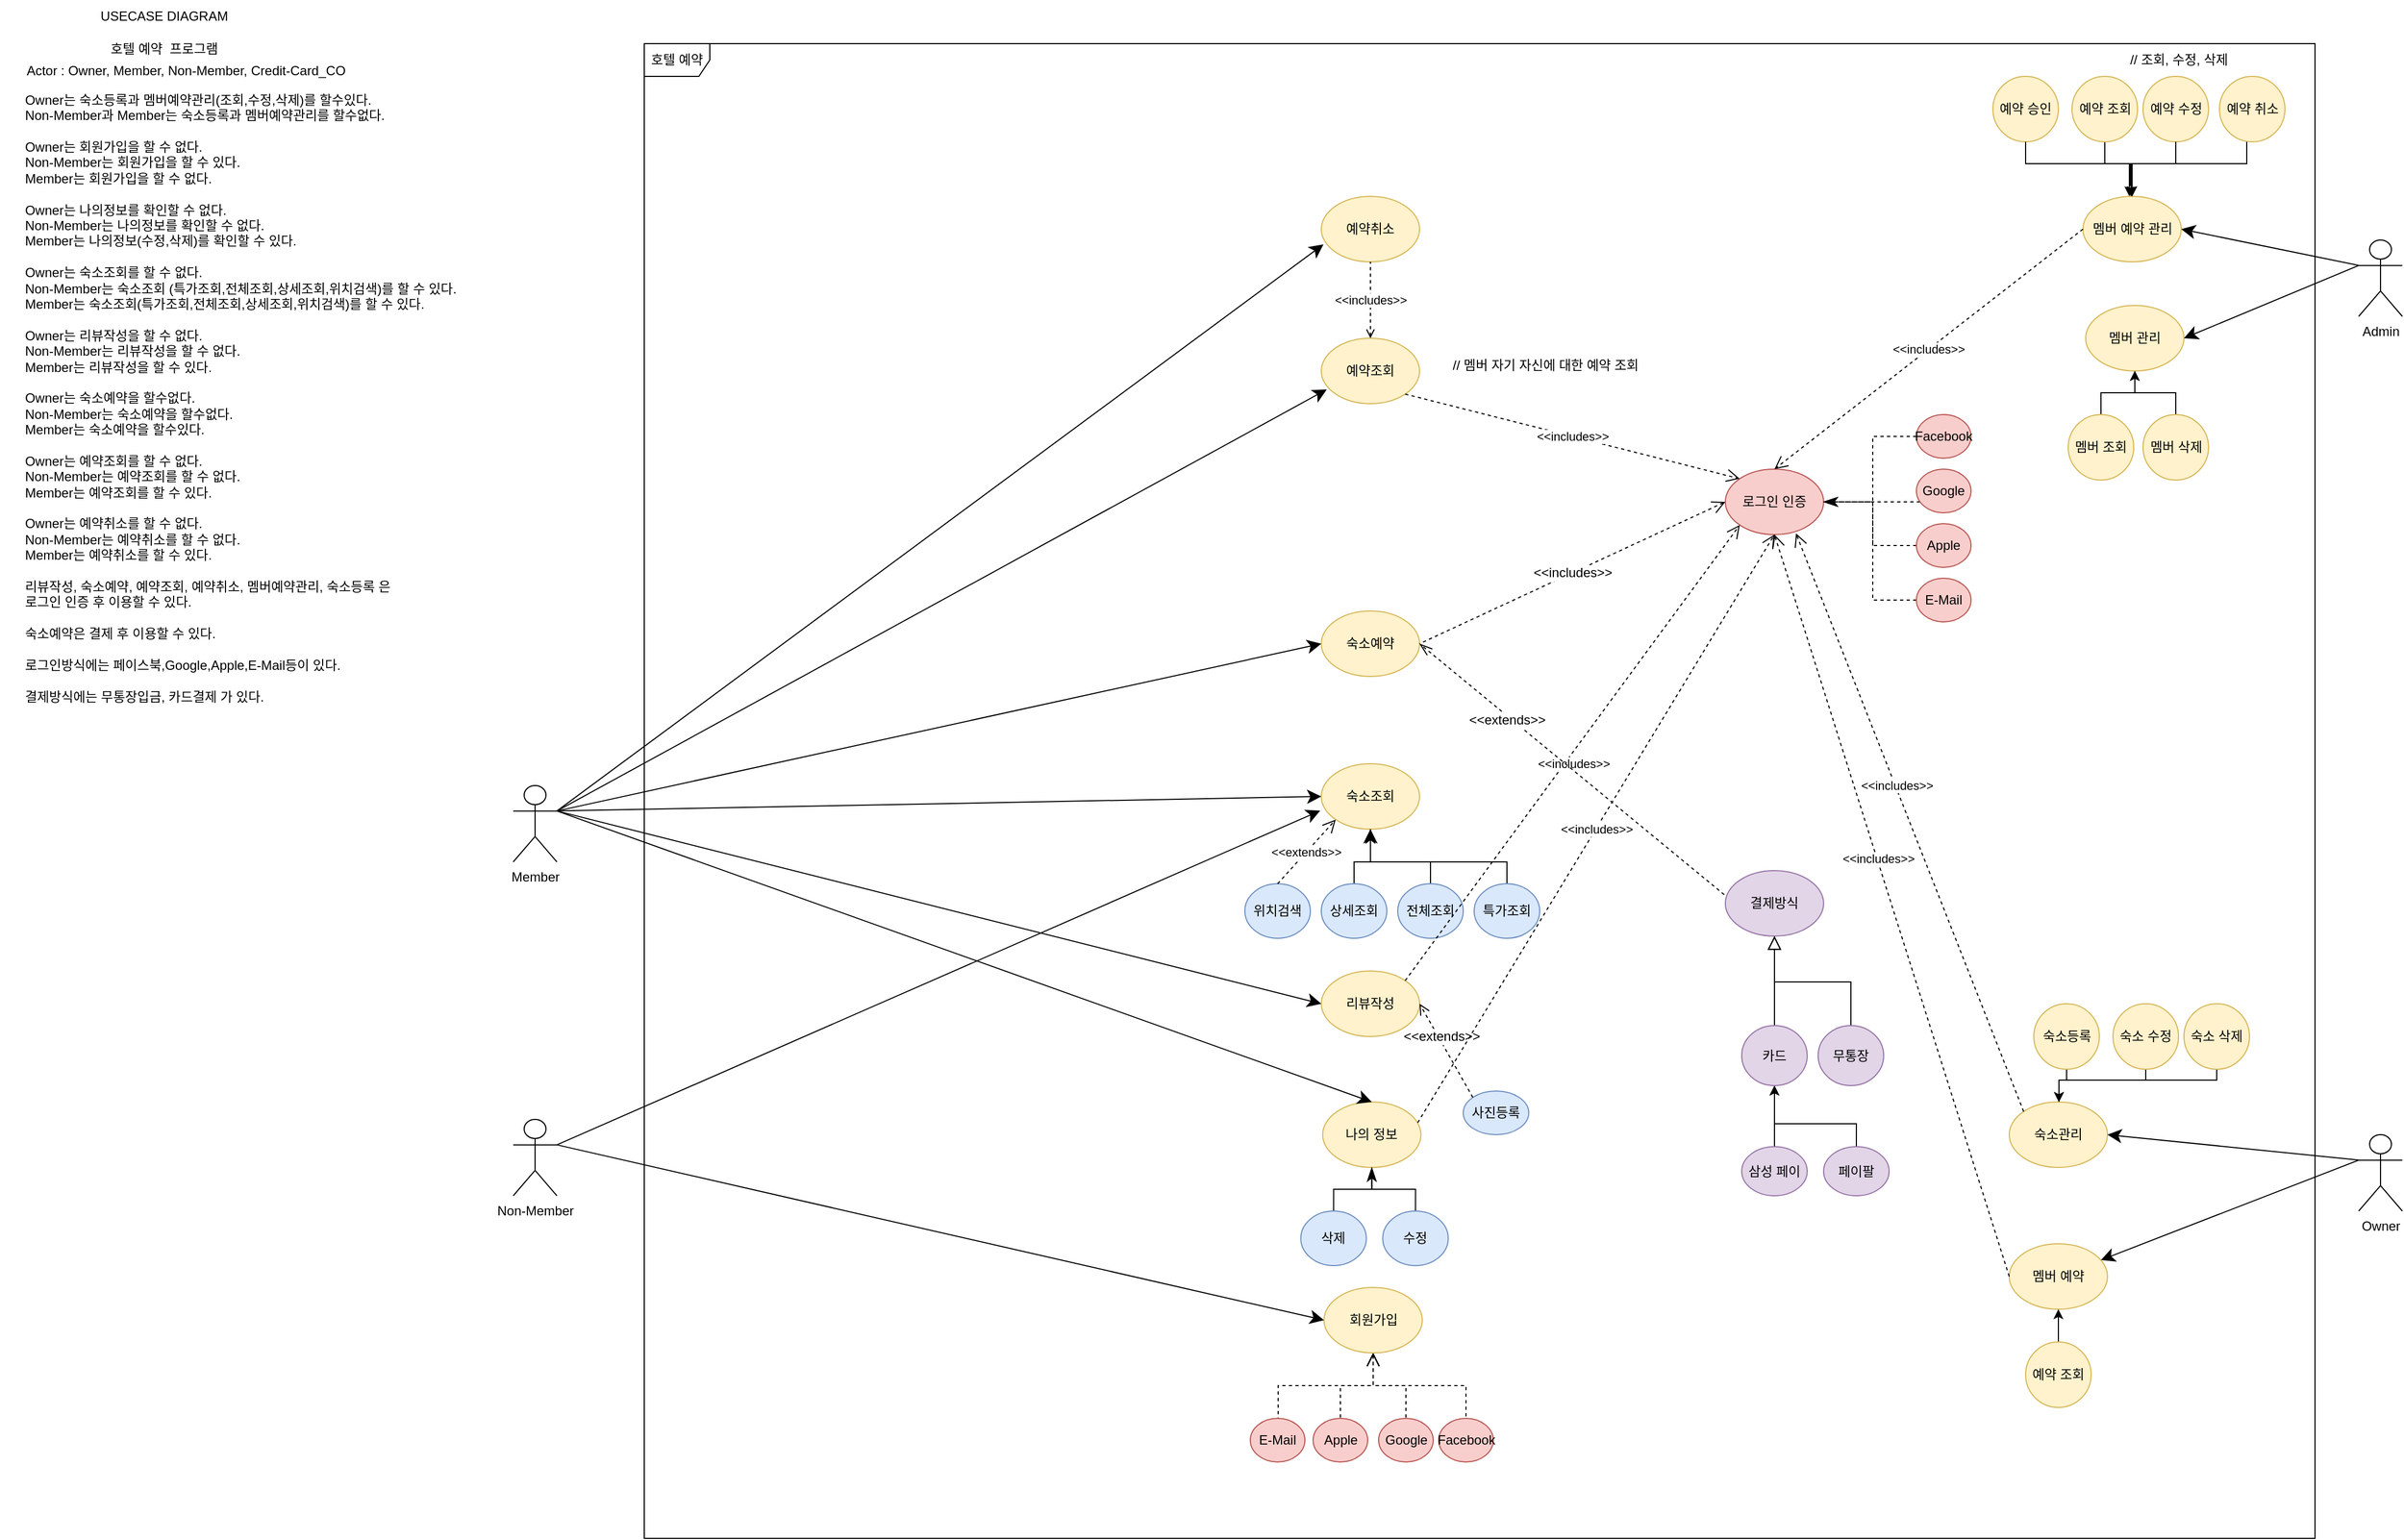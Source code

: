 <mxfile version="20.5.3" type="github" pages="5"><diagram id="LRee3-vCbLJE4PQT-OXH" name="USECASE DIAGRAM"><mxGraphModel dx="2585" dy="1444" grid="1" gridSize="10" guides="1" tooltips="1" connect="1" arrows="1" fold="1" page="1" pageScale="1" pageWidth="3300" pageHeight="4681" math="0" shadow="0"><root><mxCell id="0"/><mxCell id="1" parent="0"/><mxCell id="YhjqENg5tmqZNu0jKvC--1" value="USECASE DIAGRAM" style="text;html=1;align=center;verticalAlign=middle;resizable=0;points=[];autosize=1;strokeColor=none;fillColor=none;" parent="1" vertex="1"><mxGeometry x="90" y="10" width="140" height="30" as="geometry"/></mxCell><mxCell id="YhjqENg5tmqZNu0jKvC--2" value="호텔 예약&amp;nbsp; 프로그램" style="text;html=1;align=center;verticalAlign=middle;resizable=0;points=[];autosize=1;strokeColor=none;fillColor=none;" parent="1" vertex="1"><mxGeometry x="95" y="40" width="130" height="30" as="geometry"/></mxCell><mxCell id="YhjqENg5tmqZNu0jKvC--3" value="Actor : Owner, Member, Non-Member, Credit-Card_CO" style="text;html=1;align=center;verticalAlign=middle;resizable=0;points=[];autosize=1;strokeColor=none;fillColor=none;" parent="1" vertex="1"><mxGeometry x="20" y="60" width="320" height="30" as="geometry"/></mxCell><mxCell id="Wc8GbwjAeZDyRrW3RM1n-1" value="&lt;div style=&quot;text-align: left;&quot;&gt;&lt;span style=&quot;background-color: initial;&quot;&gt;Owner는 숙소등록과 멤버예약관리(조회,수정,삭제)를 할수있다.&lt;/span&gt;&lt;/div&gt;&lt;div style=&quot;text-align: left;&quot;&gt;&lt;span style=&quot;background-color: initial;&quot;&gt;Non-Member과 Member는 숙소등록과 멤버예약관리를 할수없다.&lt;/span&gt;&lt;/div&gt;&lt;div style=&quot;text-align: left;&quot;&gt;&lt;span style=&quot;background-color: initial;&quot;&gt;&lt;br&gt;&lt;/span&gt;&lt;/div&gt;&lt;div style=&quot;text-align: left;&quot;&gt;&lt;span style=&quot;background-color: initial;&quot;&gt;Owner는 회원가입을 할 수 없다.&lt;/span&gt;&lt;/div&gt;&lt;div style=&quot;text-align: left;&quot;&gt;Non-Member는 회원가입을 할 수 있다.&lt;/div&gt;&lt;div style=&quot;text-align: left;&quot;&gt;Member는 회원가입을 할 수 없다.&lt;/div&gt;&lt;div style=&quot;text-align: left;&quot;&gt;&lt;span style=&quot;background-color: initial;&quot;&gt;&lt;br&gt;&lt;/span&gt;&lt;/div&gt;&lt;div style=&quot;text-align: left;&quot;&gt;Owner는 나의정보를 확인할 수 없다.&lt;/div&gt;&lt;div style=&quot;text-align: left;&quot;&gt;Non-Member는 나의정보를 확인할 수 없다.&lt;/div&gt;&lt;div style=&quot;text-align: left;&quot;&gt;Member는 나의정보(수정,삭제)를 확인할 수 있다.&lt;/div&gt;&lt;div style=&quot;text-align: left;&quot;&gt;&lt;br&gt;&lt;/div&gt;&lt;div style=&quot;text-align: left;&quot;&gt;Owner는 숙소조회를 할 수 없다.&lt;/div&gt;&lt;div style=&quot;text-align: left;&quot;&gt;Non-Member는 숙소조회 (특가조회,전체조회,상세조회,위치검색)&lt;span style=&quot;background-color: initial;&quot;&gt;를 할 수 있다.&lt;/span&gt;&lt;/div&gt;&lt;div style=&quot;text-align: left;&quot;&gt;Member는 숙소조회(특가조회,전체조회,상세조회,위치검색)를 할 수 있다.&lt;/div&gt;&lt;div style=&quot;text-align: left;&quot;&gt;&lt;br&gt;&lt;/div&gt;&lt;div style=&quot;text-align: left;&quot;&gt;Owner는 리뷰작성을 할 수 없다.&lt;/div&gt;&lt;div style=&quot;text-align: left;&quot;&gt;Non-Member는 리뷰작성을 할 수 없다.&lt;/div&gt;&lt;div style=&quot;text-align: left;&quot;&gt;Member는 리뷰작성을 할 수 있다.&lt;/div&gt;&lt;div style=&quot;text-align: left;&quot;&gt;&lt;br&gt;&lt;/div&gt;&lt;div style=&quot;text-align: left;&quot;&gt;Owner는 숙소예약을 할수없다.&lt;/div&gt;&lt;div style=&quot;text-align: left;&quot;&gt;Non-Member는 숙소예약을 할수없다.&lt;/div&gt;&lt;div style=&quot;text-align: left;&quot;&gt;Member는 숙소예약을 할수있다.&lt;/div&gt;&lt;div style=&quot;text-align: left;&quot;&gt;&lt;br&gt;&lt;/div&gt;&lt;div style=&quot;text-align: left;&quot;&gt;Owner는 예약조회를 할 수 없다.&lt;/div&gt;&lt;div style=&quot;text-align: left;&quot;&gt;Non-Member는 예약조회를 할 수 없다.&lt;/div&gt;&lt;div style=&quot;text-align: left;&quot;&gt;Member는 예약조회를 할 수 있다.&lt;/div&gt;&lt;div style=&quot;text-align: left;&quot;&gt;&lt;br&gt;&lt;/div&gt;&lt;div style=&quot;text-align: left;&quot;&gt;Owner는 예약취소를 할 수 없다.&lt;/div&gt;&lt;div style=&quot;text-align: left;&quot;&gt;Non-Member는 예약취소를 할 수 없다.&lt;/div&gt;&lt;div style=&quot;text-align: left;&quot;&gt;Member는 예약취소를 할 수 있다.&lt;/div&gt;&lt;div style=&quot;text-align: left;&quot;&gt;&lt;br&gt;&lt;/div&gt;&lt;div style=&quot;text-align: left;&quot;&gt;리뷰작성, 숙소예약, 예약조회, 예약취소, 멤버예약관리, 숙소등록 은&lt;/div&gt;&lt;div style=&quot;text-align: left;&quot;&gt;로그인 인증 후 이용할 수 있다.&lt;/div&gt;&lt;div style=&quot;text-align: left;&quot;&gt;&lt;br&gt;&lt;/div&gt;&lt;div style=&quot;text-align: left;&quot;&gt;숙소예약은 결제 후 이용할 수 있다.&lt;/div&gt;&lt;div style=&quot;text-align: left;&quot;&gt;&lt;br&gt;&lt;/div&gt;&lt;div style=&quot;text-align: left;&quot;&gt;로그인방식에는 페이스북,Google,Apple,E-Mail등이 있다.&lt;/div&gt;&lt;div style=&quot;text-align: left;&quot;&gt;&lt;br&gt;&lt;/div&gt;&lt;div style=&quot;text-align: left;&quot;&gt;결제방식에는 무통장입금, 카드결제 가 있다.&lt;/div&gt;" style="text;html=1;align=center;verticalAlign=middle;resizable=0;points=[];autosize=1;strokeColor=none;fillColor=none;" parent="1" vertex="1"><mxGeometry x="10" y="90" width="440" height="570" as="geometry"/></mxCell><mxCell id="7OgUuDvBnYVtbcTYQems-1" value="호텔 예약" style="shape=umlFrame;whiteSpace=wrap;html=1;" vertex="1" parent="1"><mxGeometry x="600" y="50" width="1530" height="1370" as="geometry"/></mxCell><mxCell id="7OgUuDvBnYVtbcTYQems-2" value="Member" style="shape=umlActor;verticalLabelPosition=bottom;verticalAlign=top;html=1;" vertex="1" parent="1"><mxGeometry x="480" y="730" width="40" height="70" as="geometry"/></mxCell><mxCell id="7OgUuDvBnYVtbcTYQems-3" value="Owner&lt;br&gt;" style="shape=umlActor;verticalLabelPosition=bottom;verticalAlign=top;html=1;" vertex="1" parent="1"><mxGeometry x="2170" y="1050" width="40" height="70" as="geometry"/></mxCell><mxCell id="7OgUuDvBnYVtbcTYQems-4" value="Non-Member" style="shape=umlActor;verticalLabelPosition=bottom;verticalAlign=top;html=1;" vertex="1" parent="1"><mxGeometry x="480" y="1036" width="40" height="70" as="geometry"/></mxCell><mxCell id="7OgUuDvBnYVtbcTYQems-5" value="" style="edgeStyle=orthogonalEdgeStyle;rounded=0;orthogonalLoop=1;jettySize=auto;html=1;startArrow=open;startFill=0;endArrow=none;endFill=0;startSize=10;endSize=10;dashed=1;entryX=0.5;entryY=0;entryDx=0;entryDy=0;" edge="1" parent="1" target="7OgUuDvBnYVtbcTYQems-71"><mxGeometry relative="1" as="geometry"><mxPoint x="1267.5" y="1250.0" as="sourcePoint"/><Array as="points"><mxPoint x="1267.5" y="1280"/><mxPoint x="1180.5" y="1280"/><mxPoint x="1180.5" y="1330"/></Array></mxGeometry></mxCell><mxCell id="7OgUuDvBnYVtbcTYQems-6" value="" style="edgeStyle=orthogonalEdgeStyle;rounded=0;orthogonalLoop=1;jettySize=auto;html=1;startArrow=open;startFill=0;endArrow=none;endFill=0;startSize=10;endSize=10;dashed=1;" edge="1" parent="1" source="7OgUuDvBnYVtbcTYQems-9" target="7OgUuDvBnYVtbcTYQems-70"><mxGeometry relative="1" as="geometry"/></mxCell><mxCell id="7OgUuDvBnYVtbcTYQems-7" value="" style="edgeStyle=orthogonalEdgeStyle;rounded=0;orthogonalLoop=1;jettySize=auto;html=1;startArrow=open;startFill=0;endArrow=none;endFill=0;startSize=10;endSize=10;dashed=1;" edge="1" parent="1" source="7OgUuDvBnYVtbcTYQems-9" target="7OgUuDvBnYVtbcTYQems-69"><mxGeometry relative="1" as="geometry"/></mxCell><mxCell id="7OgUuDvBnYVtbcTYQems-8" value="" style="edgeStyle=orthogonalEdgeStyle;rounded=0;orthogonalLoop=1;jettySize=auto;html=1;startArrow=open;startFill=0;endArrow=none;endFill=0;startSize=10;endSize=10;dashed=1;exitX=0.5;exitY=1;exitDx=0;exitDy=0;" edge="1" parent="1" source="7OgUuDvBnYVtbcTYQems-9" target="7OgUuDvBnYVtbcTYQems-68"><mxGeometry relative="1" as="geometry"/></mxCell><mxCell id="7OgUuDvBnYVtbcTYQems-9" value="회원가입" style="ellipse;whiteSpace=wrap;html=1;fillColor=#fff2cc;strokeColor=#d6b656;" vertex="1" parent="1"><mxGeometry x="1222.5" y="1190" width="90" height="60" as="geometry"/></mxCell><mxCell id="7OgUuDvBnYVtbcTYQems-10" value="예약취소" style="ellipse;whiteSpace=wrap;html=1;fillColor=#fff2cc;strokeColor=#d6b656;" vertex="1" parent="1"><mxGeometry x="1220" y="190" width="90" height="60" as="geometry"/></mxCell><mxCell id="7OgUuDvBnYVtbcTYQems-11" value="숙소관리" style="ellipse;whiteSpace=wrap;html=1;fillColor=#fff2cc;strokeColor=#d6b656;" vertex="1" parent="1"><mxGeometry x="1850" y="1020" width="90" height="60" as="geometry"/></mxCell><mxCell id="7OgUuDvBnYVtbcTYQems-12" value="숙소예약" style="ellipse;whiteSpace=wrap;html=1;fillColor=#fff2cc;strokeColor=#d6b656;" vertex="1" parent="1"><mxGeometry x="1220" y="570" width="90" height="60" as="geometry"/></mxCell><mxCell id="7OgUuDvBnYVtbcTYQems-13" value="예약조회" style="ellipse;whiteSpace=wrap;html=1;fillColor=#fff2cc;strokeColor=#d6b656;" vertex="1" parent="1"><mxGeometry x="1220" y="320" width="90" height="60" as="geometry"/></mxCell><mxCell id="7OgUuDvBnYVtbcTYQems-14" value="숙소조회" style="ellipse;whiteSpace=wrap;html=1;fillColor=#fff2cc;strokeColor=#d6b656;" vertex="1" parent="1"><mxGeometry x="1220" y="710" width="90" height="60" as="geometry"/></mxCell><mxCell id="7OgUuDvBnYVtbcTYQems-15" value="리뷰작성" style="ellipse;whiteSpace=wrap;html=1;fillColor=#fff2cc;strokeColor=#d6b656;" vertex="1" parent="1"><mxGeometry x="1220" y="900" width="90" height="60" as="geometry"/></mxCell><mxCell id="7OgUuDvBnYVtbcTYQems-16" value="" style="edgeStyle=orthogonalEdgeStyle;rounded=0;orthogonalLoop=1;jettySize=auto;html=1;startArrow=none;startFill=0;endArrow=classic;endFill=1;startSize=10;endSize=10;" edge="1" parent="1" source="7OgUuDvBnYVtbcTYQems-17" target="7OgUuDvBnYVtbcTYQems-14"><mxGeometry relative="1" as="geometry"><Array as="points"><mxPoint x="1250" y="800"/><mxPoint x="1265" y="800"/></Array></mxGeometry></mxCell><mxCell id="7OgUuDvBnYVtbcTYQems-17" value="상세조회" style="ellipse;whiteSpace=wrap;html=1;fillColor=#dae8fc;strokeColor=#6c8ebf;" vertex="1" parent="1"><mxGeometry x="1220" y="820" width="60" height="50" as="geometry"/></mxCell><mxCell id="7OgUuDvBnYVtbcTYQems-18" value="로그인 인증" style="ellipse;whiteSpace=wrap;html=1;fillColor=#f8cecc;strokeColor=#b85450;" vertex="1" parent="1"><mxGeometry x="1590" y="440" width="90" height="60" as="geometry"/></mxCell><mxCell id="7OgUuDvBnYVtbcTYQems-19" value="결제방식" style="ellipse;whiteSpace=wrap;html=1;fillColor=#e1d5e7;strokeColor=#9673a6;" vertex="1" parent="1"><mxGeometry x="1590" y="808" width="90" height="60" as="geometry"/></mxCell><mxCell id="7OgUuDvBnYVtbcTYQems-20" value="" style="endArrow=classic;html=1;rounded=0;fontSize=12;exitX=1;exitY=0.333;exitDx=0;exitDy=0;exitPerimeter=0;endFill=1;endSize=10;entryX=0.022;entryY=0.733;entryDx=0;entryDy=0;entryPerimeter=0;" edge="1" parent="1" source="7OgUuDvBnYVtbcTYQems-2" target="7OgUuDvBnYVtbcTYQems-10"><mxGeometry width="50" height="50" relative="1" as="geometry"><mxPoint x="1065" y="540" as="sourcePoint"/><mxPoint x="705" y="340" as="targetPoint"/></mxGeometry></mxCell><mxCell id="7OgUuDvBnYVtbcTYQems-21" value="" style="endArrow=classic;html=1;rounded=0;fontSize=12;exitX=1;exitY=0.333;exitDx=0;exitDy=0;exitPerimeter=0;entryX=0.056;entryY=0.783;entryDx=0;entryDy=0;endFill=1;endSize=10;entryPerimeter=0;" edge="1" parent="1" source="7OgUuDvBnYVtbcTYQems-2" target="7OgUuDvBnYVtbcTYQems-13"><mxGeometry width="50" height="50" relative="1" as="geometry"><mxPoint x="1065" y="540" as="sourcePoint"/><mxPoint x="1115" y="490" as="targetPoint"/></mxGeometry></mxCell><mxCell id="7OgUuDvBnYVtbcTYQems-22" value="" style="endArrow=classic;html=1;rounded=0;fontSize=12;exitX=1;exitY=0.333;exitDx=0;exitDy=0;exitPerimeter=0;entryX=0;entryY=0.5;entryDx=0;entryDy=0;endFill=1;endSize=10;" edge="1" parent="1" source="7OgUuDvBnYVtbcTYQems-2" target="7OgUuDvBnYVtbcTYQems-12"><mxGeometry width="50" height="50" relative="1" as="geometry"><mxPoint x="585" y="523.333" as="sourcePoint"/><mxPoint x="715" y="440" as="targetPoint"/></mxGeometry></mxCell><mxCell id="7OgUuDvBnYVtbcTYQems-23" value="" style="endArrow=classic;html=1;rounded=0;fontSize=12;exitX=1;exitY=0.333;exitDx=0;exitDy=0;exitPerimeter=0;entryX=0;entryY=0.5;entryDx=0;entryDy=0;endFill=1;endSize=10;" edge="1" parent="1" source="7OgUuDvBnYVtbcTYQems-2" target="7OgUuDvBnYVtbcTYQems-15"><mxGeometry width="50" height="50" relative="1" as="geometry"><mxPoint x="1065" y="540" as="sourcePoint"/><mxPoint x="1115" y="490" as="targetPoint"/></mxGeometry></mxCell><mxCell id="7OgUuDvBnYVtbcTYQems-24" value="" style="endArrow=classic;html=1;rounded=0;fontSize=12;exitX=1;exitY=0.333;exitDx=0;exitDy=0;exitPerimeter=0;entryX=0;entryY=0.5;entryDx=0;entryDy=0;endFill=1;endSize=10;" edge="1" parent="1" source="7OgUuDvBnYVtbcTYQems-2" target="7OgUuDvBnYVtbcTYQems-14"><mxGeometry width="50" height="50" relative="1" as="geometry"><mxPoint x="585" y="513.333" as="sourcePoint"/><mxPoint x="715" y="580" as="targetPoint"/></mxGeometry></mxCell><mxCell id="7OgUuDvBnYVtbcTYQems-25" value="" style="endArrow=classic;html=1;rounded=0;fontSize=12;exitX=1;exitY=0.333;exitDx=0;exitDy=0;exitPerimeter=0;entryX=0;entryY=0.5;entryDx=0;entryDy=0;endFill=1;endSize=10;" edge="1" parent="1" source="7OgUuDvBnYVtbcTYQems-4" target="7OgUuDvBnYVtbcTYQems-9"><mxGeometry width="50" height="50" relative="1" as="geometry"><mxPoint x="1065" y="540" as="sourcePoint"/><mxPoint x="1115" y="490" as="targetPoint"/></mxGeometry></mxCell><mxCell id="7OgUuDvBnYVtbcTYQems-26" value="" style="endArrow=classic;html=1;rounded=0;fontSize=12;exitX=1;exitY=0.333;exitDx=0;exitDy=0;exitPerimeter=0;entryX=-0.011;entryY=0.717;entryDx=0;entryDy=0;endFill=1;endSize=10;entryPerimeter=0;" edge="1" parent="1" source="7OgUuDvBnYVtbcTYQems-4" target="7OgUuDvBnYVtbcTYQems-14"><mxGeometry width="50" height="50" relative="1" as="geometry"><mxPoint x="585" y="773.333" as="sourcePoint"/><mxPoint x="715" y="775" as="targetPoint"/></mxGeometry></mxCell><mxCell id="7OgUuDvBnYVtbcTYQems-27" value="&amp;lt;&amp;lt;includes&amp;gt;&amp;gt;" style="endArrow=none;dashed=1;html=1;rounded=0;fontSize=12;endFill=0;exitX=0;exitY=0.5;exitDx=0;exitDy=0;entryX=1;entryY=0.5;entryDx=0;entryDy=0;startArrow=open;startFill=0;endSize=10;startSize=10;" edge="1" parent="1" source="7OgUuDvBnYVtbcTYQems-18" target="7OgUuDvBnYVtbcTYQems-12"><mxGeometry width="50" height="50" relative="1" as="geometry"><mxPoint x="1270" y="510" as="sourcePoint"/><mxPoint x="1060" y="590" as="targetPoint"/><mxPoint as="offset"/></mxGeometry></mxCell><mxCell id="7OgUuDvBnYVtbcTYQems-28" value="" style="edgeStyle=orthogonalEdgeStyle;rounded=0;orthogonalLoop=1;jettySize=auto;html=1;endArrow=classicThin;endFill=1;endSize=10;exitX=0.5;exitY=0;exitDx=0;exitDy=0;" edge="1" parent="1" source="7OgUuDvBnYVtbcTYQems-29" target="7OgUuDvBnYVtbcTYQems-14"><mxGeometry relative="1" as="geometry"><Array as="points"><mxPoint x="1390" y="800"/><mxPoint x="1265" y="800"/></Array><mxPoint x="1560" y="980" as="sourcePoint"/></mxGeometry></mxCell><mxCell id="7OgUuDvBnYVtbcTYQems-29" value="특가조회" style="ellipse;whiteSpace=wrap;html=1;fillColor=#dae8fc;strokeColor=#6c8ebf;" vertex="1" parent="1"><mxGeometry x="1360" y="820" width="60" height="50" as="geometry"/></mxCell><mxCell id="7OgUuDvBnYVtbcTYQems-30" value="" style="edgeStyle=orthogonalEdgeStyle;rounded=0;orthogonalLoop=1;jettySize=auto;html=1;endArrow=classicThin;endFill=1;endSize=10;exitX=0.5;exitY=0;exitDx=0;exitDy=0;entryX=0.5;entryY=1;entryDx=0;entryDy=0;" edge="1" parent="1" source="7OgUuDvBnYVtbcTYQems-31" target="7OgUuDvBnYVtbcTYQems-14"><mxGeometry relative="1" as="geometry"><Array as="points"><mxPoint x="1320" y="800"/><mxPoint x="1265" y="800"/></Array></mxGeometry></mxCell><mxCell id="7OgUuDvBnYVtbcTYQems-31" value="전체조회" style="ellipse;whiteSpace=wrap;html=1;fillColor=#dae8fc;strokeColor=#6c8ebf;" vertex="1" parent="1"><mxGeometry x="1290" y="820" width="60" height="50" as="geometry"/></mxCell><mxCell id="7OgUuDvBnYVtbcTYQems-32" value="사진등록" style="ellipse;whiteSpace=wrap;html=1;fillColor=#dae8fc;strokeColor=#6c8ebf;" vertex="1" parent="1"><mxGeometry x="1350" y="1010" width="60" height="40" as="geometry"/></mxCell><mxCell id="7OgUuDvBnYVtbcTYQems-33" value="&amp;lt;&amp;lt;extends&amp;gt;&amp;gt;" style="endArrow=open;dashed=1;html=1;rounded=0;fontSize=12;endFill=0;entryX=1;entryY=0.5;entryDx=0;entryDy=0;endSize=8;exitX=0;exitY=0;exitDx=0;exitDy=0;" edge="1" parent="1" source="7OgUuDvBnYVtbcTYQems-32" target="7OgUuDvBnYVtbcTYQems-15"><mxGeometry x="0.272" y="-3" width="50" height="50" relative="1" as="geometry"><mxPoint x="1370" y="990" as="sourcePoint"/><mxPoint x="1330" y="690" as="targetPoint"/><mxPoint as="offset"/></mxGeometry></mxCell><mxCell id="7OgUuDvBnYVtbcTYQems-34" value="위치검색" style="ellipse;whiteSpace=wrap;html=1;fillColor=#dae8fc;strokeColor=#6c8ebf;" vertex="1" parent="1"><mxGeometry x="1150" y="820" width="60" height="50" as="geometry"/></mxCell><mxCell id="7OgUuDvBnYVtbcTYQems-35" value="" style="edgeStyle=orthogonalEdgeStyle;rounded=0;orthogonalLoop=1;jettySize=auto;html=1;endArrow=classicThin;endFill=1;endSize=10;dashed=1;" edge="1" parent="1" source="7OgUuDvBnYVtbcTYQems-36" target="7OgUuDvBnYVtbcTYQems-18"><mxGeometry relative="1" as="geometry"><Array as="points"><mxPoint x="1725" y="410"/><mxPoint x="1725" y="470"/></Array></mxGeometry></mxCell><mxCell id="7OgUuDvBnYVtbcTYQems-36" value="Facebook" style="ellipse;whiteSpace=wrap;html=1;fillColor=#f8cecc;strokeColor=#b85450;" vertex="1" parent="1"><mxGeometry x="1765" y="390" width="50" height="40" as="geometry"/></mxCell><mxCell id="7OgUuDvBnYVtbcTYQems-37" value="" style="edgeStyle=orthogonalEdgeStyle;rounded=0;orthogonalLoop=1;jettySize=auto;html=1;endArrow=classicThin;endFill=1;endSize=10;dashed=1;" edge="1" parent="1" source="7OgUuDvBnYVtbcTYQems-38" target="7OgUuDvBnYVtbcTYQems-18"><mxGeometry relative="1" as="geometry"><Array as="points"><mxPoint x="1735" y="470"/><mxPoint x="1735" y="470"/></Array></mxGeometry></mxCell><mxCell id="7OgUuDvBnYVtbcTYQems-38" value="Google" style="ellipse;whiteSpace=wrap;html=1;fillColor=#f8cecc;strokeColor=#b85450;" vertex="1" parent="1"><mxGeometry x="1765" y="440" width="50" height="40" as="geometry"/></mxCell><mxCell id="7OgUuDvBnYVtbcTYQems-39" value="" style="edgeStyle=orthogonalEdgeStyle;rounded=0;orthogonalLoop=1;jettySize=auto;html=1;endArrow=classicThin;endFill=1;endSize=10;dashed=1;" edge="1" parent="1" source="7OgUuDvBnYVtbcTYQems-40" target="7OgUuDvBnYVtbcTYQems-18"><mxGeometry relative="1" as="geometry"><Array as="points"><mxPoint x="1725" y="510"/><mxPoint x="1725" y="470"/></Array></mxGeometry></mxCell><mxCell id="7OgUuDvBnYVtbcTYQems-40" value="Apple" style="ellipse;whiteSpace=wrap;html=1;fillColor=#f8cecc;strokeColor=#b85450;" vertex="1" parent="1"><mxGeometry x="1765" y="490" width="50" height="40" as="geometry"/></mxCell><mxCell id="7OgUuDvBnYVtbcTYQems-41" value="" style="edgeStyle=orthogonalEdgeStyle;rounded=0;orthogonalLoop=1;jettySize=auto;html=1;endArrow=classicThin;endFill=1;endSize=10;dashed=1;" edge="1" parent="1" source="7OgUuDvBnYVtbcTYQems-42" target="7OgUuDvBnYVtbcTYQems-18"><mxGeometry relative="1" as="geometry"><Array as="points"><mxPoint x="1725" y="560"/><mxPoint x="1725" y="470"/></Array></mxGeometry></mxCell><mxCell id="7OgUuDvBnYVtbcTYQems-42" value="E-Mail" style="ellipse;whiteSpace=wrap;html=1;fillColor=#f8cecc;strokeColor=#b85450;" vertex="1" parent="1"><mxGeometry x="1765" y="540" width="50" height="40" as="geometry"/></mxCell><mxCell id="7OgUuDvBnYVtbcTYQems-43" value="" style="edgeStyle=orthogonalEdgeStyle;rounded=0;orthogonalLoop=1;jettySize=auto;html=1;" edge="1" parent="1" source="7OgUuDvBnYVtbcTYQems-44" target="7OgUuDvBnYVtbcTYQems-58"><mxGeometry relative="1" as="geometry"/></mxCell><mxCell id="7OgUuDvBnYVtbcTYQems-44" value="삼성 페이" style="ellipse;whiteSpace=wrap;html=1;fillColor=#e1d5e7;strokeColor=#9673a6;" vertex="1" parent="1"><mxGeometry x="1605" y="1061" width="60" height="45" as="geometry"/></mxCell><mxCell id="7OgUuDvBnYVtbcTYQems-45" value="" style="edgeStyle=orthogonalEdgeStyle;rounded=0;orthogonalLoop=1;jettySize=auto;html=1;" edge="1" parent="1" source="7OgUuDvBnYVtbcTYQems-46" target="7OgUuDvBnYVtbcTYQems-58"><mxGeometry relative="1" as="geometry"><Array as="points"><mxPoint x="1710" y="1040"/><mxPoint x="1635" y="1040"/></Array></mxGeometry></mxCell><mxCell id="7OgUuDvBnYVtbcTYQems-46" value="페이팔" style="ellipse;whiteSpace=wrap;html=1;fillColor=#e1d5e7;strokeColor=#9673a6;" vertex="1" parent="1"><mxGeometry x="1680" y="1061" width="60" height="45" as="geometry"/></mxCell><mxCell id="7OgUuDvBnYVtbcTYQems-47" value="나의 정보" style="ellipse;whiteSpace=wrap;html=1;fillColor=#fff2cc;strokeColor=#d6b656;" vertex="1" parent="1"><mxGeometry x="1221.25" y="1020" width="90" height="60" as="geometry"/></mxCell><mxCell id="7OgUuDvBnYVtbcTYQems-48" value="" style="endArrow=classic;html=1;rounded=0;fontSize=12;exitX=1;exitY=0.333;exitDx=0;exitDy=0;exitPerimeter=0;entryX=0.5;entryY=0;entryDx=0;entryDy=0;endFill=1;endSize=10;" edge="1" parent="1" source="7OgUuDvBnYVtbcTYQems-2" target="7OgUuDvBnYVtbcTYQems-47"><mxGeometry width="50" height="50" relative="1" as="geometry"><mxPoint x="585" y="573.333" as="sourcePoint"/><mxPoint x="905" y="770" as="targetPoint"/></mxGeometry></mxCell><mxCell id="7OgUuDvBnYVtbcTYQems-49" value="" style="edgeStyle=orthogonalEdgeStyle;rounded=0;orthogonalLoop=1;jettySize=auto;html=1;endArrow=classicThin;endFill=1;endSize=10;entryX=0.5;entryY=1;entryDx=0;entryDy=0;" edge="1" parent="1" source="7OgUuDvBnYVtbcTYQems-50" target="7OgUuDvBnYVtbcTYQems-47"><mxGeometry relative="1" as="geometry"><Array as="points"><mxPoint x="1231.25" y="1100"/><mxPoint x="1266.25" y="1100"/></Array></mxGeometry></mxCell><mxCell id="7OgUuDvBnYVtbcTYQems-50" value="삭제" style="ellipse;whiteSpace=wrap;html=1;fillColor=#dae8fc;strokeColor=#6c8ebf;direction=south;" vertex="1" parent="1"><mxGeometry x="1201.25" y="1120" width="60" height="50" as="geometry"/></mxCell><mxCell id="7OgUuDvBnYVtbcTYQems-51" value="" style="edgeStyle=orthogonalEdgeStyle;rounded=0;orthogonalLoop=1;jettySize=auto;html=1;endArrow=classicThin;endFill=1;endSize=10;" edge="1" parent="1" source="7OgUuDvBnYVtbcTYQems-52" target="7OgUuDvBnYVtbcTYQems-47"><mxGeometry relative="1" as="geometry"><Array as="points"><mxPoint x="1306.25" y="1100"/><mxPoint x="1266.25" y="1100"/></Array></mxGeometry></mxCell><mxCell id="7OgUuDvBnYVtbcTYQems-52" value="수정" style="ellipse;whiteSpace=wrap;html=1;fillColor=#dae8fc;strokeColor=#6c8ebf;" vertex="1" parent="1"><mxGeometry x="1276.25" y="1120" width="60" height="50" as="geometry"/></mxCell><mxCell id="7OgUuDvBnYVtbcTYQems-53" value="&amp;lt;&amp;lt;includes&amp;gt;&amp;gt;" style="endArrow=open;html=1;rounded=0;entryX=0;entryY=0;entryDx=0;entryDy=0;exitX=1;exitY=1;exitDx=0;exitDy=0;endFill=0;dashed=1;endSize=10;" edge="1" parent="1" source="7OgUuDvBnYVtbcTYQems-13" target="7OgUuDvBnYVtbcTYQems-18"><mxGeometry width="50" height="50" relative="1" as="geometry"><mxPoint x="1180" y="510" as="sourcePoint"/><mxPoint x="1230" y="460" as="targetPoint"/></mxGeometry></mxCell><mxCell id="7OgUuDvBnYVtbcTYQems-54" value="&amp;lt;&amp;lt;includes&amp;gt;&amp;gt;" style="endArrow=open;html=1;rounded=0;entryX=0;entryY=1;entryDx=0;entryDy=0;exitX=1;exitY=0;exitDx=0;exitDy=0;endFill=0;dashed=1;endSize=10;" edge="1" parent="1" source="7OgUuDvBnYVtbcTYQems-15" target="7OgUuDvBnYVtbcTYQems-18"><mxGeometry x="-0.027" y="-7" width="50" height="50" relative="1" as="geometry"><mxPoint x="1066.82" y="448.787" as="sourcePoint"/><mxPoint x="1318.18" y="361.213" as="targetPoint"/><mxPoint x="-1" as="offset"/></mxGeometry></mxCell><mxCell id="7OgUuDvBnYVtbcTYQems-55" value="" style="edgeStyle=orthogonalEdgeStyle;rounded=0;orthogonalLoop=1;jettySize=auto;html=1;startArrow=none;startFill=0;endArrow=block;endFill=0;startSize=10;endSize=10;" edge="1" parent="1" source="7OgUuDvBnYVtbcTYQems-56" target="7OgUuDvBnYVtbcTYQems-19"><mxGeometry relative="1" as="geometry"><Array as="points"><mxPoint x="1705" y="910"/><mxPoint x="1635" y="910"/></Array></mxGeometry></mxCell><mxCell id="7OgUuDvBnYVtbcTYQems-56" value="무통장" style="ellipse;whiteSpace=wrap;html=1;fillColor=#e1d5e7;strokeColor=#9673a6;" vertex="1" parent="1"><mxGeometry x="1675" y="950" width="60" height="55" as="geometry"/></mxCell><mxCell id="7OgUuDvBnYVtbcTYQems-57" value="" style="edgeStyle=orthogonalEdgeStyle;rounded=0;orthogonalLoop=1;jettySize=auto;html=1;startArrow=none;startFill=0;endArrow=block;endFill=0;startSize=10;endSize=10;" edge="1" parent="1" source="7OgUuDvBnYVtbcTYQems-58" target="7OgUuDvBnYVtbcTYQems-19"><mxGeometry relative="1" as="geometry"/></mxCell><mxCell id="7OgUuDvBnYVtbcTYQems-58" value="카드" style="ellipse;whiteSpace=wrap;html=1;fillColor=#e1d5e7;strokeColor=#9673a6;" vertex="1" parent="1"><mxGeometry x="1605" y="950" width="60" height="55" as="geometry"/></mxCell><mxCell id="7OgUuDvBnYVtbcTYQems-59" value="멤버 예약 관리" style="ellipse;whiteSpace=wrap;html=1;fillColor=#fff2cc;strokeColor=#d6b656;" vertex="1" parent="1"><mxGeometry x="1917.5" y="190" width="90" height="60" as="geometry"/></mxCell><mxCell id="7OgUuDvBnYVtbcTYQems-60" value="&amp;lt;&amp;lt;includes&amp;gt;&amp;gt;" style="endArrow=none;html=1;rounded=0;endSize=10;exitX=0.5;exitY=0;exitDx=0;exitDy=0;entryX=0.5;entryY=1;entryDx=0;entryDy=0;dashed=1;endFill=0;startArrow=open;startFill=0;" edge="1" parent="1" source="7OgUuDvBnYVtbcTYQems-13" target="7OgUuDvBnYVtbcTYQems-10"><mxGeometry width="50" height="50" relative="1" as="geometry"><mxPoint x="1610" y="560" as="sourcePoint"/><mxPoint x="1660" y="510" as="targetPoint"/></mxGeometry></mxCell><mxCell id="7OgUuDvBnYVtbcTYQems-61" value="// 멤버 자기 자신에 대한 예약 조회" style="text;html=1;align=center;verticalAlign=middle;resizable=0;points=[];autosize=1;strokeColor=none;fillColor=none;" vertex="1" parent="1"><mxGeometry x="1320" y="330" width="210" height="30" as="geometry"/></mxCell><mxCell id="7OgUuDvBnYVtbcTYQems-62" value="&amp;lt;&amp;lt;extends&amp;gt;&amp;gt;" style="endArrow=open;html=1;rounded=0;dashed=1;startSize=10;endSize=10;entryX=0;entryY=1;entryDx=0;entryDy=0;exitX=0.5;exitY=0;exitDx=0;exitDy=0;endFill=0;" edge="1" parent="1" source="7OgUuDvBnYVtbcTYQems-34" target="7OgUuDvBnYVtbcTYQems-14"><mxGeometry width="50" height="50" relative="1" as="geometry"><mxPoint x="1470" y="680" as="sourcePoint"/><mxPoint x="1520" y="630" as="targetPoint"/></mxGeometry></mxCell><mxCell id="7OgUuDvBnYVtbcTYQems-63" value="&amp;lt;&amp;lt;includes&amp;gt;&amp;gt;" style="endArrow=open;html=1;rounded=0;dashed=1;startSize=10;endSize=10;entryX=0.719;entryY=0.981;entryDx=0;entryDy=0;exitX=0;exitY=0;exitDx=0;exitDy=0;endFill=0;entryPerimeter=0;" edge="1" parent="1" source="7OgUuDvBnYVtbcTYQems-11" target="7OgUuDvBnYVtbcTYQems-18"><mxGeometry x="0.126" y="-1" width="50" height="50" relative="1" as="geometry"><mxPoint x="1135" y="560" as="sourcePoint"/><mxPoint x="1222.03" y="251.072" as="targetPoint"/><mxPoint as="offset"/></mxGeometry></mxCell><mxCell id="7OgUuDvBnYVtbcTYQems-64" value="&amp;lt;&amp;lt;includes&amp;gt;&amp;gt;" style="endArrow=open;html=1;rounded=0;dashed=1;startSize=10;endSize=10;entryX=0.5;entryY=0;entryDx=0;entryDy=0;exitX=0;exitY=0.5;exitDx=0;exitDy=0;endFill=0;" edge="1" parent="1" source="7OgUuDvBnYVtbcTYQems-59" target="7OgUuDvBnYVtbcTYQems-18"><mxGeometry width="50" height="50" relative="1" as="geometry"><mxPoint x="1465.0" y="240" as="sourcePoint"/><mxPoint x="1222.03" y="208.928" as="targetPoint"/></mxGeometry></mxCell><mxCell id="7OgUuDvBnYVtbcTYQems-65" value="" style="endArrow=classic;html=1;rounded=0;startSize=10;endSize=10;entryX=1;entryY=0.5;entryDx=0;entryDy=0;exitX=0;exitY=0.333;exitDx=0;exitDy=0;exitPerimeter=0;" edge="1" parent="1" source="7OgUuDvBnYVtbcTYQems-3" target="7OgUuDvBnYVtbcTYQems-11"><mxGeometry width="50" height="50" relative="1" as="geometry"><mxPoint x="1455.0" y="1093.333" as="sourcePoint"/><mxPoint x="1325.0" y="1130" as="targetPoint"/></mxGeometry></mxCell><mxCell id="7OgUuDvBnYVtbcTYQems-66" value="// 조회, 수정, 삭제" style="text;html=1;align=center;verticalAlign=middle;resizable=0;points=[];autosize=1;strokeColor=none;fillColor=none;" vertex="1" parent="1"><mxGeometry x="1945" y="50" width="120" height="30" as="geometry"/></mxCell><mxCell id="7OgUuDvBnYVtbcTYQems-67" value="Admin" style="shape=umlActor;verticalLabelPosition=bottom;verticalAlign=top;html=1;" vertex="1" parent="1"><mxGeometry x="2170" y="230" width="40" height="70" as="geometry"/></mxCell><mxCell id="7OgUuDvBnYVtbcTYQems-68" value="Facebook" style="ellipse;whiteSpace=wrap;html=1;fillColor=#f8cecc;strokeColor=#b85450;" vertex="1" parent="1"><mxGeometry x="1327.5" y="1310" width="50" height="40" as="geometry"/></mxCell><mxCell id="7OgUuDvBnYVtbcTYQems-69" value="Google" style="ellipse;whiteSpace=wrap;html=1;fillColor=#f8cecc;strokeColor=#b85450;" vertex="1" parent="1"><mxGeometry x="1272.5" y="1310" width="50" height="40" as="geometry"/></mxCell><mxCell id="7OgUuDvBnYVtbcTYQems-70" value="Apple" style="ellipse;whiteSpace=wrap;html=1;fillColor=#f8cecc;strokeColor=#b85450;" vertex="1" parent="1"><mxGeometry x="1212.5" y="1310" width="50" height="40" as="geometry"/></mxCell><mxCell id="7OgUuDvBnYVtbcTYQems-71" value="E-Mail" style="ellipse;whiteSpace=wrap;html=1;fillColor=#f8cecc;strokeColor=#b85450;" vertex="1" parent="1"><mxGeometry x="1155" y="1310" width="50" height="40" as="geometry"/></mxCell><mxCell id="7OgUuDvBnYVtbcTYQems-72" value="멤버 예약" style="ellipse;whiteSpace=wrap;html=1;fillColor=#fff2cc;strokeColor=#d6b656;" vertex="1" parent="1"><mxGeometry x="1850" y="1150" width="90" height="60" as="geometry"/></mxCell><mxCell id="7OgUuDvBnYVtbcTYQems-73" value="" style="endArrow=none;html=1;rounded=0;startSize=10;endSize=10;endFill=0;startArrow=classic;startFill=1;entryX=0;entryY=0.333;entryDx=0;entryDy=0;entryPerimeter=0;" edge="1" parent="1" source="7OgUuDvBnYVtbcTYQems-72" target="7OgUuDvBnYVtbcTYQems-3"><mxGeometry width="50" height="50" relative="1" as="geometry"><mxPoint x="2180" y="1100" as="sourcePoint"/><mxPoint x="2100" y="900" as="targetPoint"/></mxGeometry></mxCell><mxCell id="7OgUuDvBnYVtbcTYQems-74" value="&amp;lt;&amp;lt;includes&amp;gt;&amp;gt;" style="endArrow=open;html=1;rounded=0;entryX=0.5;entryY=1;entryDx=0;entryDy=0;exitX=0.967;exitY=0.317;exitDx=0;exitDy=0;endFill=0;dashed=1;endSize=10;exitPerimeter=0;" edge="1" parent="1" source="7OgUuDvBnYVtbcTYQems-47" target="7OgUuDvBnYVtbcTYQems-18"><mxGeometry width="50" height="50" relative="1" as="geometry"><mxPoint x="1306.82" y="381.213" as="sourcePoint"/><mxPoint x="1613.18" y="458.787" as="targetPoint"/></mxGeometry></mxCell><mxCell id="7OgUuDvBnYVtbcTYQems-75" value="&amp;lt;&amp;lt;extends&amp;gt;&amp;gt;" style="endArrow=openThin;html=1;rounded=0;fontSize=12;endFill=0;endSize=10;entryX=1;entryY=0.5;entryDx=0;entryDy=0;exitX=-0.011;exitY=0.367;exitDx=0;exitDy=0;exitPerimeter=0;dashed=1;" edge="1" parent="1" source="7OgUuDvBnYVtbcTYQems-19" target="7OgUuDvBnYVtbcTYQems-12"><mxGeometry x="0.412" y="3" width="50" height="50" relative="1" as="geometry"><mxPoint x="1310" y="599.503" as="sourcePoint"/><mxPoint x="1440" y="599" as="targetPoint"/><mxPoint as="offset"/></mxGeometry></mxCell><mxCell id="7OgUuDvBnYVtbcTYQems-76" value="멤버 관리" style="ellipse;whiteSpace=wrap;html=1;fillColor=#fff2cc;strokeColor=#d6b656;" vertex="1" parent="1"><mxGeometry x="1920" y="290" width="90" height="60" as="geometry"/></mxCell><mxCell id="7OgUuDvBnYVtbcTYQems-77" value="" style="edgeStyle=orthogonalEdgeStyle;rounded=0;orthogonalLoop=1;jettySize=auto;html=1;startArrow=none;" edge="1" parent="1" source="7OgUuDvBnYVtbcTYQems-83"><mxGeometry relative="1" as="geometry"><mxPoint x="1960" y="190" as="targetPoint"/><Array as="points"><mxPoint x="2002.5" y="160"/><mxPoint x="1960.5" y="160"/></Array></mxGeometry></mxCell><mxCell id="7OgUuDvBnYVtbcTYQems-78" value="" style="edgeStyle=orthogonalEdgeStyle;rounded=0;orthogonalLoop=1;jettySize=auto;html=1;entryX=0.49;entryY=0;entryDx=0;entryDy=0;entryPerimeter=0;" edge="1" parent="1" source="7OgUuDvBnYVtbcTYQems-79" target="7OgUuDvBnYVtbcTYQems-59"><mxGeometry relative="1" as="geometry"><mxPoint x="1960" y="190" as="targetPoint"/><Array as="points"><mxPoint x="2067.5" y="160"/><mxPoint x="1961.5" y="160"/><mxPoint x="1961.5" y="190"/></Array></mxGeometry></mxCell><mxCell id="7OgUuDvBnYVtbcTYQems-79" value="예약 취소" style="ellipse;whiteSpace=wrap;html=1;fillColor=#fff2cc;strokeColor=#d6b656;" vertex="1" parent="1"><mxGeometry x="2042.5" y="80" width="60" height="60" as="geometry"/></mxCell><mxCell id="7OgUuDvBnYVtbcTYQems-80" value="" style="edgeStyle=orthogonalEdgeStyle;rounded=0;orthogonalLoop=1;jettySize=auto;html=1;entryX=0.5;entryY=0;entryDx=0;entryDy=0;" edge="1" parent="1" source="7OgUuDvBnYVtbcTYQems-81" target="7OgUuDvBnYVtbcTYQems-59"><mxGeometry relative="1" as="geometry"><mxPoint x="1960" y="190" as="targetPoint"/><Array as="points"><mxPoint x="1937.5" y="160"/><mxPoint x="1962.5" y="160"/></Array></mxGeometry></mxCell><mxCell id="7OgUuDvBnYVtbcTYQems-81" value="예약 조회" style="ellipse;whiteSpace=wrap;html=1;fillColor=#fff2cc;strokeColor=#d6b656;" vertex="1" parent="1"><mxGeometry x="1907.5" y="80" width="60" height="60" as="geometry"/></mxCell><mxCell id="7OgUuDvBnYVtbcTYQems-82" value="" style="edgeStyle=orthogonalEdgeStyle;rounded=0;orthogonalLoop=1;jettySize=auto;html=1;startArrow=none;entryX=0.5;entryY=0;entryDx=0;entryDy=0;" edge="1" parent="1" source="7OgUuDvBnYVtbcTYQems-88" target="7OgUuDvBnYVtbcTYQems-59"><mxGeometry relative="1" as="geometry"><mxPoint x="1960" y="190" as="targetPoint"/><Array as="points"><mxPoint x="1865.5" y="160"/><mxPoint x="1960.5" y="160"/><mxPoint x="1960.5" y="180"/><mxPoint x="1962.5" y="180"/></Array></mxGeometry></mxCell><mxCell id="7OgUuDvBnYVtbcTYQems-83" value="예약 수정" style="ellipse;whiteSpace=wrap;html=1;fillColor=#fff2cc;strokeColor=#d6b656;" vertex="1" parent="1"><mxGeometry x="1972.5" y="80" width="60" height="60" as="geometry"/></mxCell><mxCell id="7OgUuDvBnYVtbcTYQems-84" value="" style="endArrow=classic;html=1;rounded=0;startSize=10;endSize=10;entryX=1;entryY=0.5;entryDx=0;entryDy=0;exitX=0;exitY=0.333;exitDx=0;exitDy=0;exitPerimeter=0;" edge="1" parent="1" source="7OgUuDvBnYVtbcTYQems-67" target="7OgUuDvBnYVtbcTYQems-59"><mxGeometry width="50" height="50" relative="1" as="geometry"><mxPoint x="2180" y="1083.333" as="sourcePoint"/><mxPoint x="1950" y="1060" as="targetPoint"/></mxGeometry></mxCell><mxCell id="7OgUuDvBnYVtbcTYQems-85" value="&amp;lt;&amp;lt;includes&amp;gt;&amp;gt;" style="endArrow=open;html=1;rounded=0;dashed=1;startSize=10;endSize=10;entryX=0.5;entryY=1;entryDx=0;entryDy=0;exitX=0;exitY=0.5;exitDx=0;exitDy=0;endFill=0;" edge="1" parent="1" source="7OgUuDvBnYVtbcTYQems-72" target="7OgUuDvBnYVtbcTYQems-18"><mxGeometry x="0.126" y="-1" width="50" height="50" relative="1" as="geometry"><mxPoint x="1873.436" y="1038.618" as="sourcePoint"/><mxPoint x="1664.71" y="508.86" as="targetPoint"/><mxPoint as="offset"/></mxGeometry></mxCell><mxCell id="7OgUuDvBnYVtbcTYQems-86" value="" style="endArrow=classic;html=1;rounded=0;startSize=10;endSize=10;entryX=1;entryY=0.5;entryDx=0;entryDy=0;exitX=0;exitY=0.333;exitDx=0;exitDy=0;exitPerimeter=0;" edge="1" parent="1" source="7OgUuDvBnYVtbcTYQems-67" target="7OgUuDvBnYVtbcTYQems-76"><mxGeometry width="50" height="50" relative="1" as="geometry"><mxPoint x="2180" y="263.333" as="sourcePoint"/><mxPoint x="2017.5" y="230" as="targetPoint"/></mxGeometry></mxCell><mxCell id="7OgUuDvBnYVtbcTYQems-87" value="" style="edgeStyle=orthogonalEdgeStyle;rounded=0;orthogonalLoop=1;jettySize=auto;html=1;entryX=0.5;entryY=0;entryDx=0;entryDy=0;" edge="1" parent="1" source="7OgUuDvBnYVtbcTYQems-88" target="7OgUuDvBnYVtbcTYQems-59"><mxGeometry relative="1" as="geometry"><Array as="points"><mxPoint x="1865.5" y="160"/><mxPoint x="1962.5" y="160"/></Array></mxGeometry></mxCell><mxCell id="7OgUuDvBnYVtbcTYQems-88" value="예약 승인" style="ellipse;whiteSpace=wrap;html=1;fillColor=#fff2cc;strokeColor=#d6b656;" vertex="1" parent="1"><mxGeometry x="1835" y="80" width="60" height="60" as="geometry"/></mxCell><mxCell id="7OgUuDvBnYVtbcTYQems-89" value="" style="edgeStyle=orthogonalEdgeStyle;rounded=0;orthogonalLoop=1;jettySize=auto;html=1;endArrow=none;" edge="1" parent="1" source="7OgUuDvBnYVtbcTYQems-83" target="7OgUuDvBnYVtbcTYQems-88"><mxGeometry relative="1" as="geometry"><mxPoint x="1960" y="190" as="targetPoint"/><Array as="points"><mxPoint x="2002.5" y="160"/></Array><mxPoint x="2002.5" y="140" as="sourcePoint"/></mxGeometry></mxCell><mxCell id="7OgUuDvBnYVtbcTYQems-95" value="" style="edgeStyle=orthogonalEdgeStyle;rounded=0;orthogonalLoop=1;jettySize=auto;html=1;" edge="1" parent="1" source="7OgUuDvBnYVtbcTYQems-90" target="7OgUuDvBnYVtbcTYQems-11"><mxGeometry relative="1" as="geometry"><Array as="points"><mxPoint x="1902.5" y="1000"/><mxPoint x="1895.5" y="1000"/></Array></mxGeometry></mxCell><mxCell id="7OgUuDvBnYVtbcTYQems-90" value="숙소등록" style="ellipse;whiteSpace=wrap;html=1;fillColor=#fff2cc;strokeColor=#d6b656;" vertex="1" parent="1"><mxGeometry x="1872.5" y="930" width="60" height="60" as="geometry"/></mxCell><mxCell id="7OgUuDvBnYVtbcTYQems-96" value="" style="edgeStyle=orthogonalEdgeStyle;rounded=0;orthogonalLoop=1;jettySize=auto;html=1;" edge="1" parent="1" source="7OgUuDvBnYVtbcTYQems-91" target="7OgUuDvBnYVtbcTYQems-11"><mxGeometry relative="1" as="geometry"><Array as="points"><mxPoint x="1975.5" y="1000"/><mxPoint x="1895.5" y="1000"/></Array></mxGeometry></mxCell><mxCell id="7OgUuDvBnYVtbcTYQems-91" value="숙소 수정" style="ellipse;whiteSpace=wrap;html=1;fillColor=#fff2cc;strokeColor=#d6b656;" vertex="1" parent="1"><mxGeometry x="1945" y="930" width="60" height="60" as="geometry"/></mxCell><mxCell id="7OgUuDvBnYVtbcTYQems-97" value="" style="edgeStyle=orthogonalEdgeStyle;rounded=0;orthogonalLoop=1;jettySize=auto;html=1;" edge="1" parent="1" source="7OgUuDvBnYVtbcTYQems-92" target="7OgUuDvBnYVtbcTYQems-11"><mxGeometry relative="1" as="geometry"><Array as="points"><mxPoint x="2040.5" y="1000"/><mxPoint x="1895.5" y="1000"/></Array></mxGeometry></mxCell><mxCell id="7OgUuDvBnYVtbcTYQems-92" value="숙소 삭제" style="ellipse;whiteSpace=wrap;html=1;fillColor=#fff2cc;strokeColor=#d6b656;" vertex="1" parent="1"><mxGeometry x="2010" y="930" width="60" height="60" as="geometry"/></mxCell><mxCell id="7OgUuDvBnYVtbcTYQems-94" value="" style="edgeStyle=orthogonalEdgeStyle;rounded=0;orthogonalLoop=1;jettySize=auto;html=1;" edge="1" parent="1" source="7OgUuDvBnYVtbcTYQems-93" target="7OgUuDvBnYVtbcTYQems-72"><mxGeometry relative="1" as="geometry"/></mxCell><mxCell id="7OgUuDvBnYVtbcTYQems-93" value="예약 조회" style="ellipse;whiteSpace=wrap;html=1;fillColor=#fff2cc;strokeColor=#d6b656;" vertex="1" parent="1"><mxGeometry x="1865" y="1240" width="60" height="60" as="geometry"/></mxCell><mxCell id="7OgUuDvBnYVtbcTYQems-100" value="" style="edgeStyle=orthogonalEdgeStyle;rounded=0;orthogonalLoop=1;jettySize=auto;html=1;" edge="1" parent="1" source="7OgUuDvBnYVtbcTYQems-98" target="7OgUuDvBnYVtbcTYQems-76"><mxGeometry relative="1" as="geometry"/></mxCell><mxCell id="7OgUuDvBnYVtbcTYQems-98" value="멤버 조회" style="ellipse;whiteSpace=wrap;html=1;fillColor=#fff2cc;strokeColor=#d6b656;" vertex="1" parent="1"><mxGeometry x="1904" y="390" width="60" height="60" as="geometry"/></mxCell><mxCell id="7OgUuDvBnYVtbcTYQems-101" value="" style="edgeStyle=orthogonalEdgeStyle;rounded=0;orthogonalLoop=1;jettySize=auto;html=1;" edge="1" parent="1" source="7OgUuDvBnYVtbcTYQems-99" target="7OgUuDvBnYVtbcTYQems-76"><mxGeometry relative="1" as="geometry"/></mxCell><mxCell id="7OgUuDvBnYVtbcTYQems-99" value="멤버 삭제" style="ellipse;whiteSpace=wrap;html=1;fillColor=#fff2cc;strokeColor=#d6b656;" vertex="1" parent="1"><mxGeometry x="1972.5" y="390" width="60" height="60" as="geometry"/></mxCell></root></mxGraphModel></diagram><diagram id="GdRORdRjzIzfb_fSJSPl" name="CLASS DIAGRAM"><mxGraphModel dx="2031" dy="1134" grid="1" gridSize="10" guides="1" tooltips="1" connect="1" arrows="1" fold="1" page="1" pageScale="1" pageWidth="3300" pageHeight="4681" math="0" shadow="0"><root><mxCell id="0"/><mxCell id="1" parent="0"/><mxCell id="1U7tkj2lGaHPTDt_HG95-1" value="&lt;div style=&quot;text-align: left;&quot;&gt;&lt;span style=&quot;background-color: initial;&quot;&gt;Owner는 숙소등록과 멤버예약관리(조회,수정,삭제)를 할수있다.&lt;/span&gt;&lt;/div&gt;&lt;div style=&quot;text-align: left;&quot;&gt;&lt;span style=&quot;background-color: initial;&quot;&gt;Non-Member과 Member는 숙소등록과 멤버예약관리를 할수없다.&lt;/span&gt;&lt;/div&gt;&lt;div style=&quot;text-align: left;&quot;&gt;&lt;span style=&quot;background-color: initial;&quot;&gt;&lt;br&gt;&lt;/span&gt;&lt;/div&gt;&lt;div style=&quot;text-align: left;&quot;&gt;&lt;span style=&quot;background-color: initial;&quot;&gt;Owner는 회원가입을 할 수 없다.&lt;/span&gt;&lt;/div&gt;&lt;div style=&quot;text-align: left;&quot;&gt;Non-Member는 회원가입을 할 수 있다.&lt;/div&gt;&lt;div style=&quot;text-align: left;&quot;&gt;Member는 회원가입을 할 수 없다.&lt;/div&gt;&lt;div style=&quot;text-align: left;&quot;&gt;&lt;span style=&quot;background-color: initial;&quot;&gt;&lt;br&gt;&lt;/span&gt;&lt;/div&gt;&lt;div style=&quot;text-align: left;&quot;&gt;Owner는 나의정보를 확인할 수 없다.&lt;/div&gt;&lt;div style=&quot;text-align: left;&quot;&gt;Non-Member는 나의정보를 확인할 수 없다.&lt;/div&gt;&lt;div style=&quot;text-align: left;&quot;&gt;Member는 나의정보(수정,삭제)를 확인할 수 있다.&lt;/div&gt;&lt;div style=&quot;text-align: left;&quot;&gt;&lt;br&gt;&lt;/div&gt;&lt;div style=&quot;text-align: left;&quot;&gt;Owner는 숙소조회를 할 수 없다.&lt;/div&gt;&lt;div style=&quot;text-align: left;&quot;&gt;Non-Member는 숙소조회 (특가조회,전체조회,상세조회,위치검색)&lt;span style=&quot;background-color: initial;&quot;&gt;를 할 수 있다.&lt;/span&gt;&lt;/div&gt;&lt;div style=&quot;text-align: left;&quot;&gt;Member는 숙소조회(특가조회,전체조회,상세조회,위치검색)를 할 수 있다.&lt;/div&gt;&lt;div style=&quot;text-align: left;&quot;&gt;&lt;br&gt;&lt;/div&gt;&lt;div style=&quot;text-align: left;&quot;&gt;Owner는 리뷰작성을 할 수 없다.&lt;/div&gt;&lt;div style=&quot;text-align: left;&quot;&gt;Non-Member는 리뷰작성을 할 수 없다.&lt;/div&gt;&lt;div style=&quot;text-align: left;&quot;&gt;Member는 리뷰작성을 할 수 있다.&lt;/div&gt;&lt;div style=&quot;text-align: left;&quot;&gt;&lt;br&gt;&lt;/div&gt;&lt;div style=&quot;text-align: left;&quot;&gt;Owner는 숙소예약을 할수없다.&lt;/div&gt;&lt;div style=&quot;text-align: left;&quot;&gt;Non-Member는 숙소예약을 할수없다.&lt;/div&gt;&lt;div style=&quot;text-align: left;&quot;&gt;Member는 숙소예약을 할수있다.&lt;/div&gt;&lt;div style=&quot;text-align: left;&quot;&gt;&lt;br&gt;&lt;/div&gt;&lt;div style=&quot;text-align: left;&quot;&gt;Owner는 예약조회를 할 수 없다.&lt;/div&gt;&lt;div style=&quot;text-align: left;&quot;&gt;Non-Member는 예약조회를 할 수 없다.&lt;/div&gt;&lt;div style=&quot;text-align: left;&quot;&gt;Member는 예약조회를 할 수 있다.&lt;/div&gt;&lt;div style=&quot;text-align: left;&quot;&gt;&lt;br&gt;&lt;/div&gt;&lt;div style=&quot;text-align: left;&quot;&gt;Owner는 예약취소를 할 수 없다.&lt;/div&gt;&lt;div style=&quot;text-align: left;&quot;&gt;Non-Member는 예약취소를 할 수 없다.&lt;/div&gt;&lt;div style=&quot;text-align: left;&quot;&gt;Member는 예약취소를 할 수 있다.&lt;/div&gt;&lt;div style=&quot;text-align: left;&quot;&gt;&lt;br&gt;&lt;/div&gt;&lt;div style=&quot;text-align: left;&quot;&gt;리뷰작성, 숙소예약, 예약조회, 예약취소, 멤버예약관리, 숙소등록 은&lt;/div&gt;&lt;div style=&quot;text-align: left;&quot;&gt;로그인 인증 후 이용할 수 있다.&lt;/div&gt;&lt;div style=&quot;text-align: left;&quot;&gt;&lt;br&gt;&lt;/div&gt;&lt;div style=&quot;text-align: left;&quot;&gt;로그인방식에는 페이스북,Google,Apple,E-Mail등이 있다.&lt;/div&gt;&lt;div style=&quot;text-align: left;&quot;&gt;&lt;br&gt;&lt;/div&gt;&lt;div style=&quot;text-align: left;&quot;&gt;결제방식에는 무통장입금, 카드결제 가 있다.&lt;/div&gt;" style="text;html=1;align=center;verticalAlign=middle;resizable=0;points=[];autosize=1;strokeColor=none;fillColor=none;" parent="1" vertex="1"><mxGeometry x="10" y="20" width="440" height="550" as="geometry"/></mxCell><mxCell id="HR5rdaaua7dhn80-lfWI-1" value="Member" style="swimlane;fontStyle=1;align=center;verticalAlign=top;childLayout=stackLayout;horizontal=1;startSize=26;horizontalStack=0;resizeParent=1;resizeParentMax=0;resizeLast=0;collapsible=1;marginBottom=0;" parent="1" vertex="1"><mxGeometry x="1060" y="590" width="160" height="398" as="geometry"/></mxCell><mxCell id="HR5rdaaua7dhn80-lfWI-2" value="+memId : String" style="text;strokeColor=none;fillColor=none;align=left;verticalAlign=top;spacingLeft=4;spacingRight=4;overflow=hidden;rotatable=0;points=[[0,0.5],[1,0.5]];portConstraint=eastwest;" parent="HR5rdaaua7dhn80-lfWI-1" vertex="1"><mxGeometry y="26" width="160" height="26" as="geometry"/></mxCell><mxCell id="HR5rdaaua7dhn80-lfWI-3" value="+pwd : String" style="text;strokeColor=none;fillColor=none;align=left;verticalAlign=top;spacingLeft=4;spacingRight=4;overflow=hidden;rotatable=0;points=[[0,0.5],[1,0.5]];portConstraint=eastwest;" parent="HR5rdaaua7dhn80-lfWI-1" vertex="1"><mxGeometry y="52" width="160" height="26" as="geometry"/></mxCell><mxCell id="HR5rdaaua7dhn80-lfWI-4" value="+name : String" style="text;strokeColor=none;fillColor=none;align=left;verticalAlign=top;spacingLeft=4;spacingRight=4;overflow=hidden;rotatable=0;points=[[0,0.5],[1,0.5]];portConstraint=eastwest;" parent="HR5rdaaua7dhn80-lfWI-1" vertex="1"><mxGeometry y="78" width="160" height="26" as="geometry"/></mxCell><mxCell id="HR5rdaaua7dhn80-lfWI-5" value="+userid : String" style="text;strokeColor=none;fillColor=none;align=left;verticalAlign=top;spacingLeft=4;spacingRight=4;overflow=hidden;rotatable=0;points=[[0,0.5],[1,0.5]];portConstraint=eastwest;" parent="HR5rdaaua7dhn80-lfWI-1" vertex="1"><mxGeometry y="104" width="160" height="26" as="geometry"/></mxCell><mxCell id="HR5rdaaua7dhn80-lfWI-6" value="+memphone : String" style="text;strokeColor=none;fillColor=none;align=left;verticalAlign=top;spacingLeft=4;spacingRight=4;overflow=hidden;rotatable=0;points=[[0,0.5],[1,0.5]];portConstraint=eastwest;" parent="HR5rdaaua7dhn80-lfWI-1" vertex="1"><mxGeometry y="130" width="160" height="26" as="geometry"/></mxCell><mxCell id="HR5rdaaua7dhn80-lfWI-7" value="+memaddr : String" style="text;strokeColor=none;fillColor=none;align=left;verticalAlign=top;spacingLeft=4;spacingRight=4;overflow=hidden;rotatable=0;points=[[0,0.5],[1,0.5]];portConstraint=eastwest;" parent="HR5rdaaua7dhn80-lfWI-1" vertex="1"><mxGeometry y="156" width="160" height="26" as="geometry"/></mxCell><mxCell id="HR5rdaaua7dhn80-lfWI-8" value="+email : String" style="text;strokeColor=none;fillColor=none;align=left;verticalAlign=top;spacingLeft=4;spacingRight=4;overflow=hidden;rotatable=0;points=[[0,0.5],[1,0.5]];portConstraint=eastwest;" parent="HR5rdaaua7dhn80-lfWI-1" vertex="1"><mxGeometry y="182" width="160" height="26" as="geometry"/></mxCell><mxCell id="HR5rdaaua7dhn80-lfWI-9" value="" style="line;strokeWidth=1;fillColor=none;align=left;verticalAlign=middle;spacingTop=-1;spacingLeft=3;spacingRight=3;rotatable=0;labelPosition=right;points=[];portConstraint=eastwest;strokeColor=inherit;" parent="HR5rdaaua7dhn80-lfWI-1" vertex="1"><mxGeometry y="208" width="160" height="8" as="geometry"/></mxCell><mxCell id="HR5rdaaua7dhn80-lfWI-10" value="+ ShowAllHotel() : ArrayList&lt;HotelDTO&gt;" style="text;strokeColor=none;fillColor=none;align=left;verticalAlign=top;spacingLeft=4;spacingRight=4;overflow=hidden;rotatable=0;points=[[0,0.5],[1,0.5]];portConstraint=eastwest;" parent="HR5rdaaua7dhn80-lfWI-1" vertex="1"><mxGeometry y="216" width="160" height="26" as="geometry"/></mxCell><mxCell id="HR5rdaaua7dhn80-lfWI-11" value="+ RegisterMem() : boolean" style="text;strokeColor=none;fillColor=none;align=left;verticalAlign=top;spacingLeft=4;spacingRight=4;overflow=hidden;rotatable=0;points=[[0,0.5],[1,0.5]];portConstraint=eastwest;" parent="HR5rdaaua7dhn80-lfWI-1" vertex="1"><mxGeometry y="242" width="160" height="26" as="geometry"/></mxCell><mxCell id="HR5rdaaua7dhn80-lfWI-12" value="+ UpdateAddress() :boolean" style="text;strokeColor=none;fillColor=none;align=left;verticalAlign=top;spacingLeft=4;spacingRight=4;overflow=hidden;rotatable=0;points=[[0,0.5],[1,0.5]];portConstraint=eastwest;" parent="HR5rdaaua7dhn80-lfWI-1" vertex="1"><mxGeometry y="268" width="160" height="26" as="geometry"/></mxCell><mxCell id="HR5rdaaua7dhn80-lfWI-13" value="+ UnregisterMem() : boolean" style="text;strokeColor=none;fillColor=none;align=left;verticalAlign=top;spacingLeft=4;spacingRight=4;overflow=hidden;rotatable=0;points=[[0,0.5],[1,0.5]];portConstraint=eastwest;" parent="HR5rdaaua7dhn80-lfWI-1" vertex="1"><mxGeometry y="294" width="160" height="26" as="geometry"/></mxCell><mxCell id="HR5rdaaua7dhn80-lfWI-14" value="+ ReserveHotel() : boolean" style="text;strokeColor=none;fillColor=none;align=left;verticalAlign=top;spacingLeft=4;spacingRight=4;overflow=hidden;rotatable=0;points=[[0,0.5],[1,0.5]];portConstraint=eastwest;" parent="HR5rdaaua7dhn80-lfWI-1" vertex="1"><mxGeometry y="320" width="160" height="26" as="geometry"/></mxCell><mxCell id="HR5rdaaua7dhn80-lfWI-15" value="+ CancelReserve() : boolean" style="text;strokeColor=none;fillColor=none;align=left;verticalAlign=top;spacingLeft=4;spacingRight=4;overflow=hidden;rotatable=0;points=[[0,0.5],[1,0.5]];portConstraint=eastwest;" parent="HR5rdaaua7dhn80-lfWI-1" vertex="1"><mxGeometry y="346" width="160" height="26" as="geometry"/></mxCell><mxCell id="HR5rdaaua7dhn80-lfWI-16" value="+ SearchReserve() : boolean" style="text;strokeColor=none;fillColor=none;align=left;verticalAlign=top;spacingLeft=4;spacingRight=4;overflow=hidden;rotatable=0;points=[[0,0.5],[1,0.5]];portConstraint=eastwest;" parent="HR5rdaaua7dhn80-lfWI-1" vertex="1"><mxGeometry y="372" width="160" height="26" as="geometry"/></mxCell><mxCell id="HR5rdaaua7dhn80-lfWI-17" value="Hotel" style="swimlane;fontStyle=1;align=center;verticalAlign=top;childLayout=stackLayout;horizontal=1;startSize=26;horizontalStack=0;resizeParent=1;resizeParentMax=0;resizeLast=0;collapsible=1;marginBottom=0;" parent="1" vertex="1"><mxGeometry x="1060" y="40" width="160" height="164" as="geometry"/></mxCell><mxCell id="HR5rdaaua7dhn80-lfWI-18" value="+hotelId : String" style="text;strokeColor=none;fillColor=none;align=left;verticalAlign=top;spacingLeft=4;spacingRight=4;overflow=hidden;rotatable=0;points=[[0,0.5],[1,0.5]];portConstraint=eastwest;" parent="HR5rdaaua7dhn80-lfWI-17" vertex="1"><mxGeometry y="26" width="160" height="26" as="geometry"/></mxCell><mxCell id="HR5rdaaua7dhn80-lfWI-19" value="+hotelName : String" style="text;strokeColor=none;fillColor=none;align=left;verticalAlign=top;spacingLeft=4;spacingRight=4;overflow=hidden;rotatable=0;points=[[0,0.5],[1,0.5]];portConstraint=eastwest;" parent="HR5rdaaua7dhn80-lfWI-17" vertex="1"><mxGeometry y="52" width="160" height="26" as="geometry"/></mxCell><mxCell id="HR5rdaaua7dhn80-lfWI-20" value="+isReserve : boolean" style="text;strokeColor=none;fillColor=none;align=left;verticalAlign=top;spacingLeft=4;spacingRight=4;overflow=hidden;rotatable=0;points=[[0,0.5],[1,0.5]];portConstraint=eastwest;" parent="HR5rdaaua7dhn80-lfWI-17" vertex="1"><mxGeometry y="78" width="160" height="26" as="geometry"/></mxCell><mxCell id="HR5rdaaua7dhn80-lfWI-21" value="+price : int" style="text;strokeColor=none;fillColor=none;align=left;verticalAlign=top;spacingLeft=4;spacingRight=4;overflow=hidden;rotatable=0;points=[[0,0.5],[1,0.5]];portConstraint=eastwest;" parent="HR5rdaaua7dhn80-lfWI-17" vertex="1"><mxGeometry y="104" width="160" height="26" as="geometry"/></mxCell><mxCell id="HR5rdaaua7dhn80-lfWI-22" value="" style="line;strokeWidth=1;fillColor=none;align=left;verticalAlign=middle;spacingTop=-1;spacingLeft=3;spacingRight=3;rotatable=0;labelPosition=right;points=[];portConstraint=eastwest;strokeColor=inherit;" parent="HR5rdaaua7dhn80-lfWI-17" vertex="1"><mxGeometry y="130" width="160" height="8" as="geometry"/></mxCell><mxCell id="HR5rdaaua7dhn80-lfWI-23" value="+ method(type): type" style="text;strokeColor=none;fillColor=none;align=left;verticalAlign=top;spacingLeft=4;spacingRight=4;overflow=hidden;rotatable=0;points=[[0,0.5],[1,0.5]];portConstraint=eastwest;" parent="HR5rdaaua7dhn80-lfWI-17" vertex="1"><mxGeometry y="138" width="160" height="26" as="geometry"/></mxCell><mxCell id="HR5rdaaua7dhn80-lfWI-24" value="Reserve" style="swimlane;fontStyle=1;align=center;verticalAlign=top;childLayout=stackLayout;horizontal=1;startSize=26;horizontalStack=0;resizeParent=1;resizeParentMax=0;resizeLast=0;collapsible=1;marginBottom=0;" parent="1" vertex="1"><mxGeometry x="1060" y="310" width="160" height="190" as="geometry"/></mxCell><mxCell id="HR5rdaaua7dhn80-lfWI-25" value="+rId : String" style="text;strokeColor=none;fillColor=none;align=left;verticalAlign=top;spacingLeft=4;spacingRight=4;overflow=hidden;rotatable=0;points=[[0,0.5],[1,0.5]];portConstraint=eastwest;" parent="HR5rdaaua7dhn80-lfWI-24" vertex="1"><mxGeometry y="26" width="160" height="26" as="geometry"/></mxCell><mxCell id="HR5rdaaua7dhn80-lfWI-26" value="+memId : String" style="text;strokeColor=none;fillColor=none;align=left;verticalAlign=top;spacingLeft=4;spacingRight=4;overflow=hidden;rotatable=0;points=[[0,0.5],[1,0.5]];portConstraint=eastwest;" parent="HR5rdaaua7dhn80-lfWI-24" vertex="1"><mxGeometry y="52" width="160" height="26" as="geometry"/></mxCell><mxCell id="HR5rdaaua7dhn80-lfWI-27" value="+hotelId : String" style="text;strokeColor=none;fillColor=none;align=left;verticalAlign=top;spacingLeft=4;spacingRight=4;overflow=hidden;rotatable=0;points=[[0,0.5],[1,0.5]];portConstraint=eastwest;" parent="HR5rdaaua7dhn80-lfWI-24" vertex="1"><mxGeometry y="78" width="160" height="26" as="geometry"/></mxCell><mxCell id="HR5rdaaua7dhn80-lfWI-28" value="+startDate : Date" style="text;strokeColor=none;fillColor=none;align=left;verticalAlign=top;spacingLeft=4;spacingRight=4;overflow=hidden;rotatable=0;points=[[0,0.5],[1,0.5]];portConstraint=eastwest;" parent="HR5rdaaua7dhn80-lfWI-24" vertex="1"><mxGeometry y="104" width="160" height="26" as="geometry"/></mxCell><mxCell id="HR5rdaaua7dhn80-lfWI-29" value="+endDate : Date" style="text;strokeColor=none;fillColor=none;align=left;verticalAlign=top;spacingLeft=4;spacingRight=4;overflow=hidden;rotatable=0;points=[[0,0.5],[1,0.5]];portConstraint=eastwest;" parent="HR5rdaaua7dhn80-lfWI-24" vertex="1"><mxGeometry y="130" width="160" height="26" as="geometry"/></mxCell><mxCell id="HR5rdaaua7dhn80-lfWI-30" value="" style="line;strokeWidth=1;fillColor=none;align=left;verticalAlign=middle;spacingTop=-1;spacingLeft=3;spacingRight=3;rotatable=0;labelPosition=right;points=[];portConstraint=eastwest;strokeColor=inherit;" parent="HR5rdaaua7dhn80-lfWI-24" vertex="1"><mxGeometry y="156" width="160" height="8" as="geometry"/></mxCell><mxCell id="HR5rdaaua7dhn80-lfWI-31" value="+ method(type): type" style="text;strokeColor=none;fillColor=none;align=left;verticalAlign=top;spacingLeft=4;spacingRight=4;overflow=hidden;rotatable=0;points=[[0,0.5],[1,0.5]];portConstraint=eastwest;" parent="HR5rdaaua7dhn80-lfWI-24" vertex="1"><mxGeometry y="164" width="160" height="26" as="geometry"/></mxCell><mxCell id="HR5rdaaua7dhn80-lfWI-32" value="Login" style="swimlane;fontStyle=1;align=center;verticalAlign=top;childLayout=stackLayout;horizontal=1;startSize=26;horizontalStack=0;resizeParent=1;resizeParentMax=0;resizeLast=0;collapsible=1;marginBottom=0;" parent="1" vertex="1"><mxGeometry x="1370" y="590" width="160" height="268" as="geometry"/></mxCell><mxCell id="HR5rdaaua7dhn80-lfWI-33" value="+emailId : String" style="text;strokeColor=none;fillColor=none;align=left;verticalAlign=top;spacingLeft=4;spacingRight=4;overflow=hidden;rotatable=0;points=[[0,0.5],[1,0.5]];portConstraint=eastwest;" parent="HR5rdaaua7dhn80-lfWI-32" vertex="1"><mxGeometry y="26" width="160" height="26" as="geometry"/></mxCell><mxCell id="HR5rdaaua7dhn80-lfWI-34" value="+emailPwd : String" style="text;strokeColor=none;fillColor=none;align=left;verticalAlign=top;spacingLeft=4;spacingRight=4;overflow=hidden;rotatable=0;points=[[0,0.5],[1,0.5]];portConstraint=eastwest;" parent="HR5rdaaua7dhn80-lfWI-32" vertex="1"><mxGeometry y="52" width="160" height="26" as="geometry"/></mxCell><mxCell id="HR5rdaaua7dhn80-lfWI-35" value="+Salt : String" style="text;strokeColor=none;fillColor=none;align=left;verticalAlign=top;spacingLeft=4;spacingRight=4;overflow=hidden;rotatable=0;points=[[0,0.5],[1,0.5]];portConstraint=eastwest;" parent="HR5rdaaua7dhn80-lfWI-32" vertex="1"><mxGeometry y="78" width="160" height="26" as="geometry"/></mxCell><mxCell id="HR5rdaaua7dhn80-lfWI-36" value="+memId : String" style="text;strokeColor=none;fillColor=none;align=left;verticalAlign=top;spacingLeft=4;spacingRight=4;overflow=hidden;rotatable=0;points=[[0,0.5],[1,0.5]];portConstraint=eastwest;" parent="HR5rdaaua7dhn80-lfWI-32" vertex="1"><mxGeometry y="104" width="160" height="26" as="geometry"/></mxCell><mxCell id="HR5rdaaua7dhn80-lfWI-37" value="+memPwd : String" style="text;strokeColor=none;fillColor=none;align=left;verticalAlign=top;spacingLeft=4;spacingRight=4;overflow=hidden;rotatable=0;points=[[0,0.5],[1,0.5]];portConstraint=eastwest;" parent="HR5rdaaua7dhn80-lfWI-32" vertex="1"><mxGeometry y="130" width="160" height="26" as="geometry"/></mxCell><mxCell id="HR5rdaaua7dhn80-lfWI-38" value="" style="line;strokeWidth=1;fillColor=none;align=left;verticalAlign=middle;spacingTop=-1;spacingLeft=3;spacingRight=3;rotatable=0;labelPosition=right;points=[];portConstraint=eastwest;strokeColor=inherit;" parent="HR5rdaaua7dhn80-lfWI-32" vertex="1"><mxGeometry y="156" width="160" height="8" as="geometry"/></mxCell><mxCell id="HR5rdaaua7dhn80-lfWI-39" value="+Google() : void" style="text;strokeColor=none;fillColor=none;align=left;verticalAlign=top;spacingLeft=4;spacingRight=4;overflow=hidden;rotatable=0;points=[[0,0.5],[1,0.5]];portConstraint=eastwest;" parent="HR5rdaaua7dhn80-lfWI-32" vertex="1"><mxGeometry y="164" width="160" height="26" as="geometry"/></mxCell><mxCell id="HR5rdaaua7dhn80-lfWI-40" value="+Apple() : void" style="text;strokeColor=none;fillColor=none;align=left;verticalAlign=top;spacingLeft=4;spacingRight=4;overflow=hidden;rotatable=0;points=[[0,0.5],[1,0.5]];portConstraint=eastwest;" parent="HR5rdaaua7dhn80-lfWI-32" vertex="1"><mxGeometry y="190" width="160" height="26" as="geometry"/></mxCell><mxCell id="HR5rdaaua7dhn80-lfWI-41" value="+Facebook() : void" style="text;strokeColor=none;fillColor=none;align=left;verticalAlign=top;spacingLeft=4;spacingRight=4;overflow=hidden;rotatable=0;points=[[0,0.5],[1,0.5]];portConstraint=eastwest;" parent="HR5rdaaua7dhn80-lfWI-32" vertex="1"><mxGeometry y="216" width="160" height="26" as="geometry"/></mxCell><mxCell id="HR5rdaaua7dhn80-lfWI-42" value="+E-mail() : void" style="text;strokeColor=none;fillColor=none;align=left;verticalAlign=top;spacingLeft=4;spacingRight=4;overflow=hidden;rotatable=0;points=[[0,0.5],[1,0.5]];portConstraint=eastwest;" parent="HR5rdaaua7dhn80-lfWI-32" vertex="1"><mxGeometry y="242" width="160" height="26" as="geometry"/></mxCell><mxCell id="HR5rdaaua7dhn80-lfWI-43" value="Owner" style="swimlane;fontStyle=1;align=center;verticalAlign=top;childLayout=stackLayout;horizontal=1;startSize=26;horizontalStack=0;resizeParent=1;resizeParentMax=0;resizeLast=0;collapsible=1;marginBottom=0;" parent="1" vertex="1"><mxGeometry x="460" y="40" width="160" height="216" as="geometry"/></mxCell><mxCell id="HR5rdaaua7dhn80-lfWI-44" value="+hotelId : String" style="text;strokeColor=none;fillColor=none;align=left;verticalAlign=top;spacingLeft=4;spacingRight=4;overflow=hidden;rotatable=0;points=[[0,0.5],[1,0.5]];portConstraint=eastwest;" parent="HR5rdaaua7dhn80-lfWI-43" vertex="1"><mxGeometry y="26" width="160" height="26" as="geometry"/></mxCell><mxCell id="HR5rdaaua7dhn80-lfWI-45" value="+hotelName : String" style="text;strokeColor=none;fillColor=none;align=left;verticalAlign=top;spacingLeft=4;spacingRight=4;overflow=hidden;rotatable=0;points=[[0,0.5],[1,0.5]];portConstraint=eastwest;" parent="HR5rdaaua7dhn80-lfWI-43" vertex="1"><mxGeometry y="52" width="160" height="26" as="geometry"/></mxCell><mxCell id="HR5rdaaua7dhn80-lfWI-46" value="+isReserve : boolean" style="text;strokeColor=none;fillColor=none;align=left;verticalAlign=top;spacingLeft=4;spacingRight=4;overflow=hidden;rotatable=0;points=[[0,0.5],[1,0.5]];portConstraint=eastwest;" parent="HR5rdaaua7dhn80-lfWI-43" vertex="1"><mxGeometry y="78" width="160" height="26" as="geometry"/></mxCell><mxCell id="HR5rdaaua7dhn80-lfWI-47" value="" style="line;strokeWidth=1;fillColor=none;align=left;verticalAlign=middle;spacingTop=-1;spacingLeft=3;spacingRight=3;rotatable=0;labelPosition=right;points=[];portConstraint=eastwest;strokeColor=inherit;" parent="HR5rdaaua7dhn80-lfWI-43" vertex="1"><mxGeometry y="104" width="160" height="8" as="geometry"/></mxCell><mxCell id="HR5rdaaua7dhn80-lfWI-48" value="+ RegisterHotel(): boolean" style="text;strokeColor=none;fillColor=none;align=left;verticalAlign=top;spacingLeft=4;spacingRight=4;overflow=hidden;rotatable=0;points=[[0,0.5],[1,0.5]];portConstraint=eastwest;" parent="HR5rdaaua7dhn80-lfWI-43" vertex="1"><mxGeometry y="112" width="160" height="26" as="geometry"/></mxCell><mxCell id="HR5rdaaua7dhn80-lfWI-49" value="+ ChangePrice() : boolean" style="text;strokeColor=none;fillColor=none;align=left;verticalAlign=top;spacingLeft=4;spacingRight=4;overflow=hidden;rotatable=0;points=[[0,0.5],[1,0.5]];portConstraint=eastwest;" parent="HR5rdaaua7dhn80-lfWI-43" vertex="1"><mxGeometry y="138" width="160" height="26" as="geometry"/></mxCell><mxCell id="HR5rdaaua7dhn80-lfWI-50" value="+ ModifyDate : boolean" style="text;strokeColor=none;fillColor=none;align=left;verticalAlign=top;spacingLeft=4;spacingRight=4;overflow=hidden;rotatable=0;points=[[0,0.5],[1,0.5]];portConstraint=eastwest;" parent="HR5rdaaua7dhn80-lfWI-43" vertex="1"><mxGeometry y="164" width="160" height="26" as="geometry"/></mxCell><mxCell id="HR5rdaaua7dhn80-lfWI-51" value="+ UnregisterHotel() : boolean" style="text;strokeColor=none;fillColor=none;align=left;verticalAlign=top;spacingLeft=4;spacingRight=4;overflow=hidden;rotatable=0;points=[[0,0.5],[1,0.5]];portConstraint=eastwest;" parent="HR5rdaaua7dhn80-lfWI-43" vertex="1"><mxGeometry y="190" width="160" height="26" as="geometry"/></mxCell><mxCell id="HR5rdaaua7dhn80-lfWI-52" value="Payment" style="swimlane;fontStyle=1;align=center;verticalAlign=top;childLayout=stackLayout;horizontal=1;startSize=26;horizontalStack=0;resizeParent=1;resizeParentMax=0;resizeLast=0;collapsible=1;marginBottom=0;" parent="1" vertex="1"><mxGeometry x="726" y="670" width="160" height="138" as="geometry"/></mxCell><mxCell id="HR5rdaaua7dhn80-lfWI-53" value="+payId : String" style="text;strokeColor=none;fillColor=none;align=left;verticalAlign=top;spacingLeft=4;spacingRight=4;overflow=hidden;rotatable=0;points=[[0,0.5],[1,0.5]];portConstraint=eastwest;" parent="HR5rdaaua7dhn80-lfWI-52" vertex="1"><mxGeometry y="26" width="160" height="26" as="geometry"/></mxCell><mxCell id="HR5rdaaua7dhn80-lfWI-54" value="+Price : int" style="text;strokeColor=none;fillColor=none;align=left;verticalAlign=top;spacingLeft=4;spacingRight=4;overflow=hidden;rotatable=0;points=[[0,0.5],[1,0.5]];portConstraint=eastwest;" parent="HR5rdaaua7dhn80-lfWI-52" vertex="1"><mxGeometry y="52" width="160" height="26" as="geometry"/></mxCell><mxCell id="HR5rdaaua7dhn80-lfWI-55" value="+reservationId : String" style="text;strokeColor=none;fillColor=none;align=left;verticalAlign=top;spacingLeft=4;spacingRight=4;overflow=hidden;rotatable=0;points=[[0,0.5],[1,0.5]];portConstraint=eastwest;" parent="HR5rdaaua7dhn80-lfWI-52" vertex="1"><mxGeometry y="78" width="160" height="26" as="geometry"/></mxCell><mxCell id="HR5rdaaua7dhn80-lfWI-56" value="" style="line;strokeWidth=1;fillColor=none;align=left;verticalAlign=middle;spacingTop=-1;spacingLeft=3;spacingRight=3;rotatable=0;labelPosition=right;points=[];portConstraint=eastwest;strokeColor=inherit;" parent="HR5rdaaua7dhn80-lfWI-52" vertex="1"><mxGeometry y="104" width="160" height="8" as="geometry"/></mxCell><mxCell id="HR5rdaaua7dhn80-lfWI-57" value="+ method(type): type" style="text;strokeColor=none;fillColor=none;align=left;verticalAlign=top;spacingLeft=4;spacingRight=4;overflow=hidden;rotatable=0;points=[[0,0.5],[1,0.5]];portConstraint=eastwest;" parent="HR5rdaaua7dhn80-lfWI-52" vertex="1"><mxGeometry y="112" width="160" height="26" as="geometry"/></mxCell><mxCell id="HR5rdaaua7dhn80-lfWI-58" value="Cash" style="swimlane;fontStyle=1;align=center;verticalAlign=top;childLayout=stackLayout;horizontal=1;startSize=26;horizontalStack=0;resizeParent=1;resizeParentMax=0;resizeLast=0;collapsible=1;marginBottom=0;" parent="1" vertex="1"><mxGeometry x="600" y="908" width="160" height="34" as="geometry"/></mxCell><mxCell id="HR5rdaaua7dhn80-lfWI-59" value="" style="line;strokeWidth=1;fillColor=none;align=left;verticalAlign=middle;spacingTop=-1;spacingLeft=3;spacingRight=3;rotatable=0;labelPosition=right;points=[];portConstraint=eastwest;strokeColor=inherit;" parent="HR5rdaaua7dhn80-lfWI-58" vertex="1"><mxGeometry y="26" width="160" height="8" as="geometry"/></mxCell><mxCell id="HR5rdaaua7dhn80-lfWI-60" value="Credit_card" style="swimlane;fontStyle=1;align=center;verticalAlign=top;childLayout=stackLayout;horizontal=1;startSize=26;horizontalStack=0;resizeParent=1;resizeParentMax=0;resizeLast=0;collapsible=1;marginBottom=0;" parent="1" vertex="1"><mxGeometry x="810" y="908" width="160" height="34" as="geometry"/></mxCell><mxCell id="HR5rdaaua7dhn80-lfWI-61" value="" style="line;strokeWidth=1;fillColor=none;align=left;verticalAlign=middle;spacingTop=-1;spacingLeft=3;spacingRight=3;rotatable=0;labelPosition=right;points=[];portConstraint=eastwest;strokeColor=inherit;" parent="HR5rdaaua7dhn80-lfWI-60" vertex="1"><mxGeometry y="26" width="160" height="8" as="geometry"/></mxCell><mxCell id="HR5rdaaua7dhn80-lfWI-62" value="" style="endArrow=diamond;html=1;rounded=0;fontSize=15;startSize=15;endSize=15;exitX=0.5;exitY=0;exitDx=0;exitDy=0;endFill=0;entryX=0.438;entryY=1.077;entryDx=0;entryDy=0;entryPerimeter=0;" parent="1" source="HR5rdaaua7dhn80-lfWI-58" target="HR5rdaaua7dhn80-lfWI-57" edge="1"><mxGeometry width="50" height="50" relative="1" as="geometry"><mxPoint x="706" y="489" as="sourcePoint"/><mxPoint x="776" y="810" as="targetPoint"/></mxGeometry></mxCell><mxCell id="HR5rdaaua7dhn80-lfWI-63" value="" style="endArrow=diamond;html=1;rounded=0;fontSize=15;startSize=15;endSize=15;exitX=0.5;exitY=0;exitDx=0;exitDy=0;endFill=0;entryX=0.5;entryY=1.077;entryDx=0;entryDy=0;entryPerimeter=0;" parent="1" source="HR5rdaaua7dhn80-lfWI-60" target="HR5rdaaua7dhn80-lfWI-57" edge="1"><mxGeometry width="50" height="50" relative="1" as="geometry"><mxPoint x="676" y="918" as="sourcePoint"/><mxPoint x="816" y="810" as="targetPoint"/></mxGeometry></mxCell><mxCell id="HR5rdaaua7dhn80-lfWI-64" value="Admin" style="swimlane;fontStyle=1;align=center;verticalAlign=top;childLayout=stackLayout;horizontal=1;startSize=26;horizontalStack=0;resizeParent=1;resizeParentMax=0;resizeLast=0;collapsible=1;marginBottom=0;" parent="1" vertex="1"><mxGeometry x="460" y="540" width="160" height="86" as="geometry"/></mxCell><mxCell id="HR5rdaaua7dhn80-lfWI-65" value="+ name ; String" style="text;strokeColor=none;fillColor=none;align=left;verticalAlign=top;spacingLeft=4;spacingRight=4;overflow=hidden;rotatable=0;points=[[0,0.5],[1,0.5]];portConstraint=eastwest;" parent="HR5rdaaua7dhn80-lfWI-64" vertex="1"><mxGeometry y="26" width="160" height="26" as="geometry"/></mxCell><mxCell id="HR5rdaaua7dhn80-lfWI-66" value="" style="line;strokeWidth=1;fillColor=none;align=left;verticalAlign=middle;spacingTop=-1;spacingLeft=3;spacingRight=3;rotatable=0;labelPosition=right;points=[];portConstraint=eastwest;strokeColor=inherit;" parent="HR5rdaaua7dhn80-lfWI-64" vertex="1"><mxGeometry y="52" width="160" height="8" as="geometry"/></mxCell><mxCell id="HR5rdaaua7dhn80-lfWI-67" value="+ method(type): type" style="text;strokeColor=none;fillColor=none;align=left;verticalAlign=top;spacingLeft=4;spacingRight=4;overflow=hidden;rotatable=0;points=[[0,0.5],[1,0.5]];portConstraint=eastwest;" parent="HR5rdaaua7dhn80-lfWI-64" vertex="1"><mxGeometry y="60" width="160" height="26" as="geometry"/></mxCell><mxCell id="HR5rdaaua7dhn80-lfWI-68" value="Register" style="swimlane;fontStyle=1;align=center;verticalAlign=top;childLayout=stackLayout;horizontal=1;startSize=26;horizontalStack=0;resizeParent=1;resizeParentMax=0;resizeLast=0;collapsible=1;marginBottom=0;" parent="1" vertex="1"><mxGeometry x="760" y="40" width="160" height="164" as="geometry"/></mxCell><mxCell id="HR5rdaaua7dhn80-lfWI-69" value="+hotelId : String" style="text;strokeColor=none;fillColor=none;align=left;verticalAlign=top;spacingLeft=4;spacingRight=4;overflow=hidden;rotatable=0;points=[[0,0.5],[1,0.5]];portConstraint=eastwest;" parent="HR5rdaaua7dhn80-lfWI-68" vertex="1"><mxGeometry y="26" width="160" height="26" as="geometry"/></mxCell><mxCell id="HR5rdaaua7dhn80-lfWI-70" value="+hotelName : String" style="text;strokeColor=none;fillColor=none;align=left;verticalAlign=top;spacingLeft=4;spacingRight=4;overflow=hidden;rotatable=0;points=[[0,0.5],[1,0.5]];portConstraint=eastwest;" parent="HR5rdaaua7dhn80-lfWI-68" vertex="1"><mxGeometry y="52" width="160" height="26" as="geometry"/></mxCell><mxCell id="HR5rdaaua7dhn80-lfWI-71" value="+isReserve : boolean" style="text;strokeColor=none;fillColor=none;align=left;verticalAlign=top;spacingLeft=4;spacingRight=4;overflow=hidden;rotatable=0;points=[[0,0.5],[1,0.5]];portConstraint=eastwest;" parent="HR5rdaaua7dhn80-lfWI-68" vertex="1"><mxGeometry y="78" width="160" height="26" as="geometry"/></mxCell><mxCell id="HR5rdaaua7dhn80-lfWI-72" value="+price : int" style="text;strokeColor=none;fillColor=none;align=left;verticalAlign=top;spacingLeft=4;spacingRight=4;overflow=hidden;rotatable=0;points=[[0,0.5],[1,0.5]];portConstraint=eastwest;" parent="HR5rdaaua7dhn80-lfWI-68" vertex="1"><mxGeometry y="104" width="160" height="26" as="geometry"/></mxCell><mxCell id="HR5rdaaua7dhn80-lfWI-73" value="" style="line;strokeWidth=1;fillColor=none;align=left;verticalAlign=middle;spacingTop=-1;spacingLeft=3;spacingRight=3;rotatable=0;labelPosition=right;points=[];portConstraint=eastwest;strokeColor=inherit;" parent="HR5rdaaua7dhn80-lfWI-68" vertex="1"><mxGeometry y="130" width="160" height="8" as="geometry"/></mxCell><mxCell id="HR5rdaaua7dhn80-lfWI-74" value="+ method(type): type" style="text;strokeColor=none;fillColor=none;align=left;verticalAlign=top;spacingLeft=4;spacingRight=4;overflow=hidden;rotatable=0;points=[[0,0.5],[1,0.5]];portConstraint=eastwest;" parent="HR5rdaaua7dhn80-lfWI-68" vertex="1"><mxGeometry y="138" width="160" height="26" as="geometry"/></mxCell><mxCell id="HR5rdaaua7dhn80-lfWI-75" value="" style="endArrow=none;html=1;rounded=0;exitX=1;exitY=0.5;exitDx=0;exitDy=0;entryX=0;entryY=0.5;entryDx=0;entryDy=0;" parent="1" source="HR5rdaaua7dhn80-lfWI-46" target="HR5rdaaua7dhn80-lfWI-71" edge="1"><mxGeometry width="50" height="50" relative="1" as="geometry"><mxPoint x="730" y="350" as="sourcePoint"/><mxPoint x="780" y="300" as="targetPoint"/></mxGeometry></mxCell><mxCell id="HR5rdaaua7dhn80-lfWI-76" value="1" style="text;html=1;align=center;verticalAlign=middle;resizable=0;points=[];autosize=1;strokeColor=none;fillColor=none;" parent="1" vertex="1"><mxGeometry x="620" y="133" width="30" height="30" as="geometry"/></mxCell><mxCell id="HR5rdaaua7dhn80-lfWI-77" value="0..*" style="text;html=1;align=center;verticalAlign=middle;resizable=0;points=[];autosize=1;strokeColor=none;fillColor=none;" parent="1" vertex="1"><mxGeometry x="720" y="133" width="40" height="30" as="geometry"/></mxCell><mxCell id="HR5rdaaua7dhn80-lfWI-78" value="" style="endArrow=none;html=1;rounded=0;exitX=1;exitY=0.5;exitDx=0;exitDy=0;entryX=0;entryY=0.5;entryDx=0;entryDy=0;" parent="1" source="HR5rdaaua7dhn80-lfWI-71" target="HR5rdaaua7dhn80-lfWI-20" edge="1"><mxGeometry width="50" height="50" relative="1" as="geometry"><mxPoint x="630" y="141" as="sourcePoint"/><mxPoint x="770" y="141" as="targetPoint"/></mxGeometry></mxCell><mxCell id="HR5rdaaua7dhn80-lfWI-80" value="1" style="text;html=1;align=center;verticalAlign=middle;resizable=0;points=[];autosize=1;strokeColor=none;fillColor=none;fontSize=10;" parent="1" vertex="1"><mxGeometry x="920" y="133" width="30" height="30" as="geometry"/></mxCell><mxCell id="HR5rdaaua7dhn80-lfWI-81" value="1" style="text;html=1;align=center;verticalAlign=middle;resizable=0;points=[];autosize=1;strokeColor=none;fillColor=none;fontSize=10;" parent="1" vertex="1"><mxGeometry x="1030" y="133" width="30" height="30" as="geometry"/></mxCell><mxCell id="HR5rdaaua7dhn80-lfWI-82" value="" style="endArrow=none;html=1;rounded=0;exitX=0.5;exitY=0;exitDx=0;exitDy=0;entryX=0.5;entryY=1.115;entryDx=0;entryDy=0;entryPerimeter=0;" parent="1" source="HR5rdaaua7dhn80-lfWI-24" target="HR5rdaaua7dhn80-lfWI-23" edge="1"><mxGeometry width="50" height="50" relative="1" as="geometry"><mxPoint x="930" y="141" as="sourcePoint"/><mxPoint x="1070" y="141" as="targetPoint"/></mxGeometry></mxCell><mxCell id="HR5rdaaua7dhn80-lfWI-85" value="0..*" style="text;html=1;align=center;verticalAlign=middle;resizable=0;points=[];autosize=1;strokeColor=none;fillColor=none;fontSize=10;" parent="1" vertex="1"><mxGeometry x="1140" y="205" width="40" height="30" as="geometry"/></mxCell><mxCell id="HR5rdaaua7dhn80-lfWI-86" value="0..*" style="text;html=1;align=center;verticalAlign=middle;resizable=0;points=[];autosize=1;strokeColor=none;fillColor=none;fontSize=10;" parent="1" vertex="1"><mxGeometry x="1140" y="280" width="40" height="30" as="geometry"/></mxCell><mxCell id="HR5rdaaua7dhn80-lfWI-87" value="" style="endArrow=none;html=1;rounded=0;exitX=0.5;exitY=0;exitDx=0;exitDy=0;entryX=0.5;entryY=1.115;entryDx=0;entryDy=0;entryPerimeter=0;" parent="1" source="HR5rdaaua7dhn80-lfWI-1" target="HR5rdaaua7dhn80-lfWI-31" edge="1"><mxGeometry width="50" height="50" relative="1" as="geometry"><mxPoint x="1150" y="320" as="sourcePoint"/><mxPoint x="1150" y="216.99" as="targetPoint"/></mxGeometry></mxCell><mxCell id="HR5rdaaua7dhn80-lfWI-88" value="0..*" style="text;html=1;align=center;verticalAlign=middle;resizable=0;points=[];autosize=1;strokeColor=none;fillColor=none;fontSize=10;" parent="1" vertex="1"><mxGeometry x="1140" y="495" width="40" height="30" as="geometry"/></mxCell><mxCell id="HR5rdaaua7dhn80-lfWI-89" value="0..*" style="text;html=1;align=center;verticalAlign=middle;resizable=0;points=[];autosize=1;strokeColor=none;fillColor=none;fontSize=10;" parent="1" vertex="1"><mxGeometry x="1140" y="560" width="40" height="30" as="geometry"/></mxCell><mxCell id="HR5rdaaua7dhn80-lfWI-90" value="" style="endArrow=none;html=1;rounded=0;exitX=1;exitY=0.5;exitDx=0;exitDy=0;entryX=0;entryY=0.5;entryDx=0;entryDy=0;" parent="1" source="HR5rdaaua7dhn80-lfWI-6" target="HR5rdaaua7dhn80-lfWI-37" edge="1"><mxGeometry width="50" height="50" relative="1" as="geometry"><mxPoint x="1150" y="600" as="sourcePoint"/><mxPoint x="1150" y="512.99" as="targetPoint"/></mxGeometry></mxCell><mxCell id="HR5rdaaua7dhn80-lfWI-91" value="1" style="text;html=1;align=center;verticalAlign=middle;resizable=0;points=[];autosize=1;strokeColor=none;fillColor=none;fontSize=10;" parent="1" vertex="1"><mxGeometry x="1215" y="705" width="30" height="30" as="geometry"/></mxCell><mxCell id="HR5rdaaua7dhn80-lfWI-92" value="1" style="text;html=1;align=center;verticalAlign=middle;resizable=0;points=[];autosize=1;strokeColor=none;fillColor=none;fontSize=10;" parent="1" vertex="1"><mxGeometry x="1340" y="705" width="30" height="30" as="geometry"/></mxCell><mxCell id="HR5rdaaua7dhn80-lfWI-93" value="" style="endArrow=diamond;html=1;rounded=0;entryX=1;entryY=0.5;entryDx=0;entryDy=0;exitX=0;exitY=0.5;exitDx=0;exitDy=0;endFill=0;endSize=15;" parent="1" source="HR5rdaaua7dhn80-lfWI-6" target="HR5rdaaua7dhn80-lfWI-54" edge="1"><mxGeometry width="50" height="50" relative="1" as="geometry"><mxPoint x="1130" y="990" as="sourcePoint"/><mxPoint x="1380" y="743" as="targetPoint"/></mxGeometry></mxCell><mxCell id="HR5rdaaua7dhn80-lfWI-94" value="1" style="text;html=1;align=center;verticalAlign=middle;resizable=0;points=[];autosize=1;strokeColor=none;fillColor=none;fontSize=10;" parent="1" vertex="1"><mxGeometry x="1030" y="695" width="30" height="30" as="geometry"/></mxCell><mxCell id="HR5rdaaua7dhn80-lfWI-95" value="0..*" style="text;html=1;align=center;verticalAlign=middle;resizable=0;points=[];autosize=1;strokeColor=none;fillColor=none;fontSize=10;" parent="1" vertex="1"><mxGeometry x="880" y="695" width="40" height="30" as="geometry"/></mxCell><mxCell id="HR5rdaaua7dhn80-lfWI-96" value="// Owner와 Htoel, Member에 대한 CRUD가 각각 있어야함." style="text;html=1;align=center;verticalAlign=middle;resizable=0;points=[];autosize=1;strokeColor=none;fillColor=none;fontSize=10;" parent="1" vertex="1"><mxGeometry x="400" y="640" width="280" height="30" as="geometry"/></mxCell><mxCell id="HR5rdaaua7dhn80-lfWI-97" value="" style="endArrow=none;html=1;rounded=0;exitX=0.5;exitY=0;exitDx=0;exitDy=0;entryX=0.503;entryY=1;entryDx=0;entryDy=0;entryPerimeter=0;" parent="1" source="HR5rdaaua7dhn80-lfWI-64" target="HR5rdaaua7dhn80-lfWI-51" edge="1"><mxGeometry width="50" height="50" relative="1" as="geometry"><mxPoint x="630" y="141" as="sourcePoint"/><mxPoint x="770" y="141" as="targetPoint"/></mxGeometry></mxCell><mxCell id="HR5rdaaua7dhn80-lfWI-98" value="" style="endArrow=none;html=1;rounded=0;exitX=1;exitY=0;exitDx=0;exitDy=0;entryX=0;entryY=1.231;entryDx=0;entryDy=0;entryPerimeter=0;" parent="1" source="HR5rdaaua7dhn80-lfWI-64" target="HR5rdaaua7dhn80-lfWI-23" edge="1"><mxGeometry width="50" height="50" relative="1" as="geometry"><mxPoint x="550" y="550" as="sourcePoint"/><mxPoint x="550.48" y="266" as="targetPoint"/></mxGeometry></mxCell><mxCell id="HR5rdaaua7dhn80-lfWI-99" value="" style="endArrow=none;html=1;rounded=0;exitX=1;exitY=0.5;exitDx=0;exitDy=0;entryX=0;entryY=0.5;entryDx=0;entryDy=0;" parent="1" source="HR5rdaaua7dhn80-lfWI-65" target="HR5rdaaua7dhn80-lfWI-3" edge="1"><mxGeometry width="50" height="50" relative="1" as="geometry"><mxPoint x="630" y="550" as="sourcePoint"/><mxPoint x="1070" y="220.006" as="targetPoint"/></mxGeometry></mxCell><mxCell id="HR5rdaaua7dhn80-lfWI-100" value="1" style="text;html=1;align=center;verticalAlign=middle;resizable=0;points=[];autosize=1;strokeColor=none;fillColor=none;fontSize=10;" parent="1" vertex="1"><mxGeometry x="505" y="515" width="30" height="30" as="geometry"/></mxCell><mxCell id="HR5rdaaua7dhn80-lfWI-101" value="0..*" style="text;html=1;align=center;verticalAlign=middle;resizable=0;points=[];autosize=1;strokeColor=none;fillColor=none;fontSize=10;" parent="1" vertex="1"><mxGeometry x="503" y="262" width="40" height="30" as="geometry"/></mxCell><mxCell id="HR5rdaaua7dhn80-lfWI-102" value="1" style="text;html=1;align=center;verticalAlign=middle;resizable=0;points=[];autosize=1;strokeColor=none;fillColor=none;fontSize=10;" parent="1" vertex="1"><mxGeometry x="595" y="505" width="30" height="30" as="geometry"/></mxCell><mxCell id="HR5rdaaua7dhn80-lfWI-103" value="0..*" style="text;html=1;align=center;verticalAlign=middle;resizable=0;points=[];autosize=1;strokeColor=none;fillColor=none;fontSize=10;" parent="1" vertex="1"><mxGeometry x="1010" y="195" width="40" height="30" as="geometry"/></mxCell><mxCell id="HR5rdaaua7dhn80-lfWI-104" value="1" style="text;html=1;align=center;verticalAlign=middle;resizable=0;points=[];autosize=1;strokeColor=none;fillColor=none;fontSize=10;" parent="1" vertex="1"><mxGeometry x="635" y="555" width="30" height="30" as="geometry"/></mxCell><mxCell id="HR5rdaaua7dhn80-lfWI-105" value="0..*" style="text;html=1;align=center;verticalAlign=middle;resizable=0;points=[];autosize=1;strokeColor=none;fillColor=none;fontSize=10;" parent="1" vertex="1"><mxGeometry x="1019" y="617" width="40" height="30" as="geometry"/></mxCell></root></mxGraphModel></diagram><diagram id="Z5ojsEFI04XgelQWrxfU" name="SEQUENCE DIAGRAM"><mxGraphModel dx="1422" dy="794" grid="1" gridSize="10" guides="1" tooltips="1" connect="1" arrows="1" fold="1" page="1" pageScale="1" pageWidth="3300" pageHeight="4681" math="0" shadow="0"><root><mxCell id="0"/><mxCell id="1" parent="0"/><mxCell id="_w71sagOw2DENVgreMg0-2" value="" style="shape=umlLifeline;participant=umlActor;perimeter=lifelinePerimeter;whiteSpace=wrap;html=1;container=1;collapsible=0;recursiveResize=0;verticalAlign=top;spacingTop=36;outlineConnect=0;" parent="1" vertex="1"><mxGeometry x="200" y="110" width="20" height="760" as="geometry"/></mxCell><mxCell id="_w71sagOw2DENVgreMg0-3" value="회원" style="text;html=1;align=center;verticalAlign=middle;resizable=0;points=[];autosize=1;strokeColor=none;fillColor=none;" parent="1" vertex="1"><mxGeometry x="185" y="80" width="50" height="30" as="geometry"/></mxCell><mxCell id="_w71sagOw2DENVgreMg0-4" value="예약관리" style="shape=umlLifeline;perimeter=lifelinePerimeter;whiteSpace=wrap;html=1;container=1;collapsible=0;recursiveResize=0;outlineConnect=0;" parent="1" vertex="1"><mxGeometry x="450" y="110" width="100" height="760" as="geometry"/></mxCell><mxCell id="_w71sagOw2DENVgreMg0-5" value="" style="html=1;points=[];perimeter=orthogonalPerimeter;" parent="_w71sagOw2DENVgreMg0-4" vertex="1"><mxGeometry x="47" y="456" width="7.17" height="84" as="geometry"/></mxCell><mxCell id="VoyrRk0cIkvXg2Rot_HN-15" value="로그인 상태 결과 반환" style="html=1;verticalAlign=bottom;endArrow=open;dashed=1;endSize=8;rounded=0;" parent="_w71sagOw2DENVgreMg0-4" edge="1"><mxGeometry relative="1" as="geometry"><mxPoint x="-94" y="510" as="sourcePoint"/><mxPoint x="46" y="510" as="targetPoint"/><Array as="points"><mxPoint x="-23.5" y="510"/></Array></mxGeometry></mxCell><mxCell id="VoyrRk0cIkvXg2Rot_HN-23" value="로그인상태확인" style="text;html=1;align=center;verticalAlign=middle;resizable=0;points=[];autosize=1;strokeColor=none;fillColor=none;" parent="_w71sagOw2DENVgreMg0-4" vertex="1"><mxGeometry x="-82" y="600" width="110" height="30" as="geometry"/></mxCell><mxCell id="VoyrRk0cIkvXg2Rot_HN-38" value="숙소 예약 요청" style="text;html=1;align=center;verticalAlign=middle;resizable=0;points=[];autosize=1;strokeColor=none;fillColor=none;" parent="_w71sagOw2DENVgreMg0-4" vertex="1"><mxGeometry x="-25" y="163" width="100" height="30" as="geometry"/></mxCell><mxCell id="_w71sagOw2DENVgreMg0-15" value="로그인" style="shape=umlLifeline;perimeter=lifelinePerimeter;whiteSpace=wrap;html=1;container=1;collapsible=0;recursiveResize=0;outlineConnect=0;" parent="1" vertex="1"><mxGeometry x="290" y="110" width="100" height="760" as="geometry"/></mxCell><mxCell id="VoyrRk0cIkvXg2Rot_HN-14" value="로그인 상태 확인" style="html=1;verticalAlign=bottom;endArrow=block;rounded=0;entryX=1.098;entryY=0.229;entryDx=0;entryDy=0;entryPerimeter=0;" parent="_w71sagOw2DENVgreMg0-15" target="VoyrRk0cIkvXg2Rot_HN-16" edge="1"><mxGeometry width="80" relative="1" as="geometry"><mxPoint x="216" y="480" as="sourcePoint"/><mxPoint x="51" y="480" as="targetPoint"/></mxGeometry></mxCell><mxCell id="VoyrRk0cIkvXg2Rot_HN-16" value="" style="html=1;points=[];perimeter=orthogonalPerimeter;" parent="_w71sagOw2DENVgreMg0-15" vertex="1"><mxGeometry x="46.37" y="470" width="9.25" height="40" as="geometry"/></mxCell><mxCell id="VoyrRk0cIkvXg2Rot_HN-18" value="" style="html=1;points=[];perimeter=orthogonalPerimeter;" parent="_w71sagOw2DENVgreMg0-15" vertex="1"><mxGeometry x="46.37" y="620" width="9.25" height="40" as="geometry"/></mxCell><mxCell id="VoyrRk0cIkvXg2Rot_HN-22" value="예약 취소 요청" style="text;html=1;align=center;verticalAlign=middle;resizable=0;points=[];autosize=1;strokeColor=none;fillColor=none;" parent="_w71sagOw2DENVgreMg0-15" vertex="1"><mxGeometry x="1" y="570" width="100" height="30" as="geometry"/></mxCell><mxCell id="VoyrRk0cIkvXg2Rot_HN-42" value="로그인 결과" style="html=1;verticalAlign=bottom;endArrow=open;dashed=1;endSize=8;rounded=0;" parent="_w71sagOw2DENVgreMg0-15" edge="1"><mxGeometry x="-0.007" relative="1" as="geometry"><mxPoint x="54.25" y="162" as="sourcePoint"/><mxPoint x="-80.676" y="162" as="targetPoint"/><Array as="points"><mxPoint x="-35.25" y="162"/></Array><mxPoint as="offset"/></mxGeometry></mxCell><mxCell id="VoyrRk0cIkvXg2Rot_HN-40" value="" style="html=1;points=[];perimeter=orthogonalPerimeter;" parent="_w71sagOw2DENVgreMg0-15" vertex="1"><mxGeometry x="45.37" y="130" width="9.25" height="33" as="geometry"/></mxCell><mxCell id="VoyrRk0cIkvXg2Rot_HN-41" value="로그인 시도" style="html=1;verticalAlign=bottom;endArrow=block;rounded=0;" parent="_w71sagOw2DENVgreMg0-15" edge="1"><mxGeometry x="0.006" width="80" relative="1" as="geometry"><mxPoint x="-80.676" y="132" as="sourcePoint"/><mxPoint x="40" y="132" as="targetPoint"/><mxPoint as="offset"/></mxGeometry></mxCell><mxCell id="VoyrRk0cIkvXg2Rot_HN-52" value="" style="html=1;points=[];perimeter=orthogonalPerimeter;" parent="_w71sagOw2DENVgreMg0-15" vertex="1"><mxGeometry x="46.37" y="210" width="9.25" height="40" as="geometry"/></mxCell><mxCell id="_w71sagOw2DENVgreMg0-23" value="" style="shape=umlLifeline;participant=umlActor;perimeter=lifelinePerimeter;whiteSpace=wrap;html=1;container=1;collapsible=0;recursiveResize=0;verticalAlign=top;spacingTop=36;outlineConnect=0;" parent="1" vertex="1"><mxGeometry x="235" y="1955" width="20" height="450" as="geometry"/></mxCell><mxCell id="_w71sagOw2DENVgreMg0-24" value="사서" style="text;html=1;align=center;verticalAlign=middle;resizable=0;points=[];autosize=1;strokeColor=none;fillColor=none;" parent="1" vertex="1"><mxGeometry x="220" y="1925" width="50" height="30" as="geometry"/></mxCell><mxCell id="_w71sagOw2DENVgreMg0-25" value="도서 관리" style="shape=umlLifeline;perimeter=lifelinePerimeter;whiteSpace=wrap;html=1;container=1;collapsible=0;recursiveResize=0;outlineConnect=0;" parent="1" vertex="1"><mxGeometry x="485" y="1955" width="100" height="450" as="geometry"/></mxCell><mxCell id="_w71sagOw2DENVgreMg0-26" value="조회 결과 반환" style="html=1;verticalAlign=bottom;endArrow=open;dashed=1;endSize=8;rounded=0;" parent="_w71sagOw2DENVgreMg0-25" edge="1"><mxGeometry relative="1" as="geometry"><mxPoint x="45" y="102" as="sourcePoint"/><mxPoint x="-240.19" y="102" as="targetPoint"/></mxGeometry></mxCell><mxCell id="_w71sagOw2DENVgreMg0-27" value="" style="html=1;points=[];perimeter=orthogonalPerimeter;" parent="_w71sagOw2DENVgreMg0-25" vertex="1"><mxGeometry x="45" y="70" width="10" height="40" as="geometry"/></mxCell><mxCell id="_w71sagOw2DENVgreMg0-28" value="" style="html=1;points=[];perimeter=orthogonalPerimeter;" parent="_w71sagOw2DENVgreMg0-25" vertex="1"><mxGeometry x="45" y="200" width="10" height="100" as="geometry"/></mxCell><mxCell id="_w71sagOw2DENVgreMg0-29" value="권한 여부 확인" style="html=1;verticalAlign=bottom;endArrow=block;rounded=0;" parent="_w71sagOw2DENVgreMg0-25" edge="1"><mxGeometry width="80" relative="1" as="geometry"><mxPoint x="45" y="230" as="sourcePoint"/><mxPoint x="-100" y="230" as="targetPoint"/></mxGeometry></mxCell><mxCell id="_w71sagOw2DENVgreMg0-30" value="도서 추가후 결과 반환" style="html=1;verticalAlign=bottom;endArrow=open;dashed=1;endSize=8;rounded=0;" parent="_w71sagOw2DENVgreMg0-25" target="_w71sagOw2DENVgreMg0-23" edge="1"><mxGeometry relative="1" as="geometry"><mxPoint x="40" y="280" as="sourcePoint"/><mxPoint x="-40" y="280" as="targetPoint"/></mxGeometry></mxCell><mxCell id="_w71sagOw2DENVgreMg0-31" value="회원 관리" style="shape=umlLifeline;perimeter=lifelinePerimeter;whiteSpace=wrap;html=1;container=1;collapsible=0;recursiveResize=0;outlineConnect=0;" parent="1" vertex="1"><mxGeometry x="645" y="1955" width="100" height="450" as="geometry"/></mxCell><mxCell id="_w71sagOw2DENVgreMg0-32" value="권한 여부 확인" style="html=1;verticalAlign=bottom;endArrow=block;rounded=0;" parent="_w71sagOw2DENVgreMg0-31" edge="1"><mxGeometry width="80" relative="1" as="geometry"><mxPoint x="45" y="366" as="sourcePoint"/><mxPoint x="-260" y="366" as="targetPoint"/></mxGeometry></mxCell><mxCell id="_w71sagOw2DENVgreMg0-33" value="" style="html=1;points=[];perimeter=orthogonalPerimeter;" parent="_w71sagOw2DENVgreMg0-31" vertex="1"><mxGeometry x="45" y="320" width="10" height="100" as="geometry"/></mxCell><mxCell id="_w71sagOw2DENVgreMg0-34" value="&lt;span style=&quot;color: rgb(0, 0, 0); font-family: Helvetica; font-size: 12px; font-style: normal; font-variant-ligatures: normal; font-variant-caps: normal; font-weight: 400; letter-spacing: normal; orphans: 2; text-align: left; text-indent: 0px; text-transform: none; widows: 2; word-spacing: 0px; -webkit-text-stroke-width: 0px; background-color: rgb(248, 249, 250); text-decoration-thickness: initial; text-decoration-style: initial; text-decoration-color: initial; float: none; display: inline !important;&quot;&gt;회원은 도서 &lt;/span&gt;&lt;span style=&quot;color: rgb(0, 0, 0); font-family: Helvetica; font-size: 12px; font-style: normal; font-variant-ligatures: normal; font-variant-caps: normal; letter-spacing: normal; orphans: 2; text-align: left; text-indent: 0px; text-transform: none; widows: 2; word-spacing: 0px; -webkit-text-stroke-width: 0px; background-color: rgb(248, 249, 250); text-decoration-thickness: initial; text-decoration-style: initial; text-decoration-color: initial; float: none; display: inline !important;&quot;&gt;&lt;b&gt;조회&lt;/b&gt;가 가능하다&lt;/span&gt;&lt;br style=&quot;color: rgb(0, 0, 0); font-family: Helvetica; font-size: 12px; font-style: normal; font-variant-ligatures: normal; font-variant-caps: normal; font-weight: 400; letter-spacing: normal; orphans: 2; text-align: left; text-indent: 0px; text-transform: none; widows: 2; word-spacing: 0px; -webkit-text-stroke-width: 0px; background-color: rgb(248, 249, 250); text-decoration-thickness: initial; text-decoration-style: initial; text-decoration-color: initial;&quot;&gt;&lt;span style=&quot;color: rgb(0, 0, 0); font-family: Helvetica; font-size: 12px; font-style: normal; font-variant-ligatures: normal; font-variant-caps: normal; font-weight: 400; letter-spacing: normal; orphans: 2; text-align: left; text-indent: 0px; text-transform: none; widows: 2; word-spacing: 0px; -webkit-text-stroke-width: 0px; background-color: rgb(248, 249, 250); text-decoration-thickness: initial; text-decoration-style: initial; text-decoration-color: initial; float: none; display: inline !important;&quot;&gt;비회원은 도서 &lt;/span&gt;&lt;span style=&quot;color: rgb(0, 0, 0); font-family: Helvetica; font-size: 12px; font-style: normal; font-variant-ligatures: normal; font-variant-caps: normal; letter-spacing: normal; orphans: 2; text-align: left; text-indent: 0px; text-transform: none; widows: 2; word-spacing: 0px; -webkit-text-stroke-width: 0px; background-color: rgb(248, 249, 250); text-decoration-thickness: initial; text-decoration-style: initial; text-decoration-color: initial; float: none; display: inline !important;&quot;&gt;&lt;b&gt;조회&lt;/b&gt;&lt;/span&gt;&lt;span style=&quot;color: rgb(0, 0, 0); font-family: Helvetica; font-size: 12px; font-style: normal; font-variant-ligatures: normal; font-variant-caps: normal; font-weight: 400; letter-spacing: normal; orphans: 2; text-align: left; text-indent: 0px; text-transform: none; widows: 2; word-spacing: 0px; -webkit-text-stroke-width: 0px; background-color: rgb(248, 249, 250); text-decoration-thickness: initial; text-decoration-style: initial; text-decoration-color: initial; float: none; display: inline !important;&quot;&gt;가 가능하다&lt;/span&gt;&lt;br style=&quot;color: rgb(0, 0, 0); font-family: Helvetica; font-size: 12px; font-style: normal; font-variant-ligatures: normal; font-variant-caps: normal; font-weight: 400; letter-spacing: normal; orphans: 2; text-align: left; text-indent: 0px; text-transform: none; widows: 2; word-spacing: 0px; -webkit-text-stroke-width: 0px; background-color: rgb(248, 249, 250); text-decoration-thickness: initial; text-decoration-style: initial; text-decoration-color: initial;&quot;&gt;&lt;br style=&quot;color: rgb(0, 0, 0); font-family: Helvetica; font-size: 12px; font-style: normal; font-variant-ligatures: normal; font-variant-caps: normal; font-weight: 400; letter-spacing: normal; orphans: 2; text-align: left; text-indent: 0px; text-transform: none; widows: 2; word-spacing: 0px; -webkit-text-stroke-width: 0px; background-color: rgb(248, 249, 250); text-decoration-thickness: initial; text-decoration-style: initial; text-decoration-color: initial;&quot;&gt;&lt;span style=&quot;color: rgb(0, 0, 0); font-family: Helvetica; font-size: 12px; font-style: normal; font-variant-ligatures: normal; font-variant-caps: normal; font-weight: 400; letter-spacing: normal; orphans: 2; text-align: left; text-indent: 0px; text-transform: none; widows: 2; word-spacing: 0px; -webkit-text-stroke-width: 0px; background-color: rgb(248, 249, 250); text-decoration-thickness: initial; text-decoration-style: initial; text-decoration-color: initial; float: none; display: inline !important;&quot;&gt;비회원은 도서대여,도서예약은 불가능하다&lt;/span&gt;&lt;br style=&quot;color: rgb(0, 0, 0); font-family: Helvetica; font-size: 12px; font-style: normal; font-variant-ligatures: normal; font-variant-caps: normal; font-weight: 400; letter-spacing: normal; orphans: 2; text-align: left; text-indent: 0px; text-transform: none; widows: 2; word-spacing: 0px; -webkit-text-stroke-width: 0px; background-color: rgb(248, 249, 250); text-decoration-thickness: initial; text-decoration-style: initial; text-decoration-color: initial;&quot;&gt;&lt;span style=&quot;color: rgb(0, 0, 0); font-family: Helvetica; font-size: 12px; font-style: normal; font-variant-ligatures: normal; font-variant-caps: normal; font-weight: 400; letter-spacing: normal; orphans: 2; text-align: left; text-indent: 0px; text-transform: none; widows: 2; word-spacing: 0px; -webkit-text-stroke-width: 0px; background-color: rgb(248, 249, 250); text-decoration-thickness: initial; text-decoration-style: initial; text-decoration-color: initial; float: none; display: inline !important;&quot;&gt;회원은 &lt;/span&gt;&lt;span style=&quot;color: rgb(0, 0, 0); font-family: Helvetica; font-size: 12px; font-style: normal; font-variant-ligatures: normal; font-variant-caps: normal; letter-spacing: normal; orphans: 2; text-align: left; text-indent: 0px; text-transform: none; widows: 2; word-spacing: 0px; -webkit-text-stroke-width: 0px; background-color: rgb(248, 249, 250); text-decoration-thickness: initial; text-decoration-style: initial; text-decoration-color: initial; float: none; display: inline !important;&quot;&gt;&lt;b&gt;도서대여,도서예약&lt;/b&gt;&lt;/span&gt;&lt;span style=&quot;color: rgb(0, 0, 0); font-family: Helvetica; font-size: 12px; font-style: normal; font-variant-ligatures: normal; font-variant-caps: normal; font-weight: 400; letter-spacing: normal; orphans: 2; text-align: left; text-indent: 0px; text-transform: none; widows: 2; word-spacing: 0px; -webkit-text-stroke-width: 0px; background-color: rgb(248, 249, 250); text-decoration-thickness: initial; text-decoration-style: initial; text-decoration-color: initial; float: none; display: inline !important;&quot;&gt;이 가능하다&lt;/span&gt;&lt;br style=&quot;color: rgb(0, 0, 0); font-family: Helvetica; font-size: 12px; font-style: normal; font-variant-ligatures: normal; font-variant-caps: normal; font-weight: 400; letter-spacing: normal; orphans: 2; text-align: left; text-indent: 0px; text-transform: none; widows: 2; word-spacing: 0px; -webkit-text-stroke-width: 0px; background-color: rgb(248, 249, 250); text-decoration-thickness: initial; text-decoration-style: initial; text-decoration-color: initial;&quot;&gt;&lt;br style=&quot;color: rgb(0, 0, 0); font-family: Helvetica; font-size: 12px; font-style: normal; font-variant-ligatures: normal; font-variant-caps: normal; font-weight: 400; letter-spacing: normal; orphans: 2; text-align: left; text-indent: 0px; text-transform: none; widows: 2; word-spacing: 0px; -webkit-text-stroke-width: 0px; background-color: rgb(248, 249, 250); text-decoration-thickness: initial; text-decoration-style: initial; text-decoration-color: initial;&quot;&gt;&lt;span style=&quot;color: rgb(0, 0, 0); font-family: Helvetica; font-size: 12px; font-style: normal; font-variant-ligatures: normal; font-variant-caps: normal; font-weight: 400; letter-spacing: normal; orphans: 2; text-align: left; text-indent: 0px; text-transform: none; widows: 2; word-spacing: 0px; -webkit-text-stroke-width: 0px; background-color: rgb(248, 249, 250); text-decoration-thickness: initial; text-decoration-style: initial; text-decoration-color: initial; float: none; display: inline !important;&quot;&gt;회원은 &lt;/span&gt;&lt;span style=&quot;color: rgb(0, 0, 0); font-family: Helvetica; font-size: 12px; font-style: normal; font-variant-ligatures: normal; font-variant-caps: normal; letter-spacing: normal; orphans: 2; text-align: left; text-indent: 0px; text-transform: none; widows: 2; word-spacing: 0px; -webkit-text-stroke-width: 0px; background-color: rgb(248, 249, 250); text-decoration-thickness: initial; text-decoration-style: initial; text-decoration-color: initial; float: none; display: inline !important;&quot;&gt;&lt;b&gt;인증&lt;/b&gt;&lt;/span&gt;&lt;span style=&quot;color: rgb(0, 0, 0); font-family: Helvetica; font-size: 12px; font-style: normal; font-variant-ligatures: normal; font-variant-caps: normal; font-weight: 400; letter-spacing: normal; orphans: 2; text-align: left; text-indent: 0px; text-transform: none; widows: 2; word-spacing: 0px; -webkit-text-stroke-width: 0px; background-color: rgb(248, 249, 250); text-decoration-thickness: initial; text-decoration-style: initial; text-decoration-color: initial; float: none; display: inline !important;&quot;&gt;을 해야 대여,예약을 할수 있다&lt;/span&gt;" style="text;whiteSpace=wrap;html=1;" parent="1" vertex="1"><mxGeometry x="825" y="1880" width="260" height="120" as="geometry"/></mxCell><mxCell id="_w71sagOw2DENVgreMg0-35" value="&lt;span style=&quot;color: rgb(0, 0, 0); font-family: Helvetica; font-size: 12px; font-style: normal; font-variant-ligatures: normal; font-variant-caps: normal; font-weight: 400; letter-spacing: normal; orphans: 2; text-align: left; text-indent: 0px; text-transform: none; widows: 2; word-spacing: 0px; -webkit-text-stroke-width: 0px; background-color: rgb(248, 249, 250); text-decoration-thickness: initial; text-decoration-style: initial; text-decoration-color: initial; float: none; display: inline !important;&quot;&gt;사서는 &lt;/span&gt;&lt;span style=&quot;color: rgb(0, 0, 0); font-family: Helvetica; font-size: 12px; font-style: normal; font-variant-ligatures: normal; font-variant-caps: normal; letter-spacing: normal; orphans: 2; text-align: left; text-indent: 0px; text-transform: none; widows: 2; word-spacing: 0px; -webkit-text-stroke-width: 0px; background-color: rgb(248, 249, 250); text-decoration-thickness: initial; text-decoration-style: initial; text-decoration-color: initial; float: none; display: inline !important;&quot;&gt;&lt;b&gt;도서 조회&lt;/b&gt;&lt;/span&gt;&lt;span style=&quot;color: rgb(0, 0, 0); font-family: Helvetica; font-size: 12px; font-style: normal; font-variant-ligatures: normal; font-variant-caps: normal; font-weight: 400; letter-spacing: normal; orphans: 2; text-align: left; text-indent: 0px; text-transform: none; widows: 2; word-spacing: 0px; -webkit-text-stroke-width: 0px; background-color: rgb(248, 249, 250); text-decoration-thickness: initial; text-decoration-style: initial; text-decoration-color: initial; float: none; display: inline !important;&quot;&gt;가 가능하다&lt;/span&gt;&lt;br style=&quot;color: rgb(0, 0, 0); font-family: Helvetica; font-size: 12px; font-style: normal; font-variant-ligatures: normal; font-variant-caps: normal; font-weight: 400; letter-spacing: normal; orphans: 2; text-align: left; text-indent: 0px; text-transform: none; widows: 2; word-spacing: 0px; -webkit-text-stroke-width: 0px; background-color: rgb(248, 249, 250); text-decoration-thickness: initial; text-decoration-style: initial; text-decoration-color: initial;&quot;&gt;&lt;span style=&quot;color: rgb(0, 0, 0); font-family: Helvetica; font-size: 12px; font-style: normal; font-variant-ligatures: normal; font-variant-caps: normal; font-weight: 400; letter-spacing: normal; orphans: 2; text-align: left; text-indent: 0px; text-transform: none; widows: 2; word-spacing: 0px; -webkit-text-stroke-width: 0px; background-color: rgb(248, 249, 250); text-decoration-thickness: initial; text-decoration-style: initial; text-decoration-color: initial; float: none; display: inline !important;&quot;&gt;사서는 인증 후 &lt;/span&gt;&lt;span style=&quot;color: rgb(0, 0, 0); font-family: Helvetica; font-size: 12px; font-style: normal; font-variant-ligatures: normal; font-variant-caps: normal; letter-spacing: normal; orphans: 2; text-align: left; text-indent: 0px; text-transform: none; widows: 2; word-spacing: 0px; -webkit-text-stroke-width: 0px; background-color: rgb(248, 249, 250); text-decoration-thickness: initial; text-decoration-style: initial; text-decoration-color: initial; float: none; display: inline !important;&quot;&gt;&lt;b&gt;도서관리&lt;/b&gt;&lt;/span&gt;&lt;span style=&quot;color: rgb(0, 0, 0); font-family: Helvetica; font-size: 12px; font-style: normal; font-variant-ligatures: normal; font-variant-caps: normal; font-weight: 400; letter-spacing: normal; orphans: 2; text-align: left; text-indent: 0px; text-transform: none; widows: 2; word-spacing: 0px; -webkit-text-stroke-width: 0px; background-color: rgb(248, 249, 250); text-decoration-thickness: initial; text-decoration-style: initial; text-decoration-color: initial; float: none; display: inline !important;&quot;&gt;가 가능하다&lt;/span&gt;&lt;br style=&quot;color: rgb(0, 0, 0); font-family: Helvetica; font-size: 12px; font-style: normal; font-variant-ligatures: normal; font-variant-caps: normal; font-weight: 400; letter-spacing: normal; orphans: 2; text-align: left; text-indent: 0px; text-transform: none; widows: 2; word-spacing: 0px; -webkit-text-stroke-width: 0px; background-color: rgb(248, 249, 250); text-decoration-thickness: initial; text-decoration-style: initial; text-decoration-color: initial;&quot;&gt;&lt;span style=&quot;color: rgb(0, 0, 0); font-family: Helvetica; font-size: 12px; font-style: normal; font-variant-ligatures: normal; font-variant-caps: normal; font-weight: 400; letter-spacing: normal; orphans: 2; text-align: left; text-indent: 0px; text-transform: none; widows: 2; word-spacing: 0px; -webkit-text-stroke-width: 0px; background-color: rgb(248, 249, 250); text-decoration-thickness: initial; text-decoration-style: initial; text-decoration-color: initial; float: none; display: inline !important;&quot;&gt;사서는 인증 후 &lt;/span&gt;&lt;span style=&quot;color: rgb(0, 0, 0); font-family: Helvetica; font-size: 12px; font-style: normal; font-variant-ligatures: normal; font-variant-caps: normal; letter-spacing: normal; orphans: 2; text-align: left; text-indent: 0px; text-transform: none; widows: 2; word-spacing: 0px; -webkit-text-stroke-width: 0px; background-color: rgb(248, 249, 250); text-decoration-thickness: initial; text-decoration-style: initial; text-decoration-color: initial; float: none; display: inline !important;&quot;&gt;&lt;b&gt;회원관리&lt;/b&gt;&lt;/span&gt;&lt;span style=&quot;color: rgb(0, 0, 0); font-family: Helvetica; font-size: 12px; font-style: normal; font-variant-ligatures: normal; font-variant-caps: normal; font-weight: 400; letter-spacing: normal; orphans: 2; text-align: left; text-indent: 0px; text-transform: none; widows: 2; word-spacing: 0px; -webkit-text-stroke-width: 0px; background-color: rgb(248, 249, 250); text-decoration-thickness: initial; text-decoration-style: initial; text-decoration-color: initial; float: none; display: inline !important;&quot;&gt;가 가능하다&lt;/span&gt;&lt;br style=&quot;color: rgb(0, 0, 0); font-family: Helvetica; font-size: 12px; font-style: normal; font-variant-ligatures: normal; font-variant-caps: normal; font-weight: 400; letter-spacing: normal; orphans: 2; text-align: left; text-indent: 0px; text-transform: none; widows: 2; word-spacing: 0px; -webkit-text-stroke-width: 0px; background-color: rgb(248, 249, 250); text-decoration-thickness: initial; text-decoration-style: initial; text-decoration-color: initial;&quot;&gt;&lt;br style=&quot;color: rgb(0, 0, 0); font-family: Helvetica; font-size: 12px; font-style: normal; font-variant-ligatures: normal; font-variant-caps: normal; font-weight: 400; letter-spacing: normal; orphans: 2; text-align: left; text-indent: 0px; text-transform: none; widows: 2; word-spacing: 0px; -webkit-text-stroke-width: 0px; background-color: rgb(248, 249, 250); text-decoration-thickness: initial; text-decoration-style: initial; text-decoration-color: initial;&quot;&gt;&lt;span style=&quot;color: rgb(0, 0, 0); font-family: Helvetica; font-size: 12px; font-style: normal; font-variant-ligatures: normal; font-variant-caps: normal; font-weight: 400; letter-spacing: normal; orphans: 2; text-align: left; text-indent: 0px; text-transform: none; widows: 2; word-spacing: 0px; -webkit-text-stroke-width: 0px; background-color: rgb(248, 249, 250); text-decoration-thickness: initial; text-decoration-style: initial; text-decoration-color: initial; float: none; display: inline !important;&quot;&gt;도서관리는 도서추가/수정/삭제관리이다&lt;/span&gt;" style="text;whiteSpace=wrap;html=1;" parent="1" vertex="1"><mxGeometry x="765" y="2085" width="250" height="100" as="geometry"/></mxCell><mxCell id="_w71sagOw2DENVgreMg0-36" value="인증" style="shape=umlLifeline;perimeter=lifelinePerimeter;whiteSpace=wrap;html=1;container=1;collapsible=0;recursiveResize=0;outlineConnect=0;" parent="1" vertex="1"><mxGeometry x="325" y="1955" width="100" height="450" as="geometry"/></mxCell><mxCell id="_w71sagOw2DENVgreMg0-37" value="" style="html=1;points=[];perimeter=orthogonalPerimeter;" parent="_w71sagOw2DENVgreMg0-36" vertex="1"><mxGeometry x="45.62" y="225" width="10" height="35" as="geometry"/></mxCell><mxCell id="_w71sagOw2DENVgreMg0-38" value="권한 확인 결과 반환" style="html=1;verticalAlign=bottom;endArrow=open;dashed=1;endSize=8;rounded=0;" parent="_w71sagOw2DENVgreMg0-36" edge="1"><mxGeometry relative="1" as="geometry"><mxPoint x="60" y="250" as="sourcePoint"/><mxPoint x="200" y="250" as="targetPoint"/></mxGeometry></mxCell><mxCell id="_w71sagOw2DENVgreMg0-39" value="회원 정보 조회 요청" style="html=1;verticalAlign=bottom;endArrow=block;rounded=0;" parent="_w71sagOw2DENVgreMg0-36" edge="1"><mxGeometry width="80" relative="1" as="geometry"><mxPoint x="-80" y="340" as="sourcePoint"/><mxPoint x="360" y="340" as="targetPoint"/></mxGeometry></mxCell><mxCell id="_w71sagOw2DENVgreMg0-40" value="" style="html=1;points=[];perimeter=orthogonalPerimeter;" parent="_w71sagOw2DENVgreMg0-36" vertex="1"><mxGeometry x="45.62" y="360" width="10" height="35" as="geometry"/></mxCell><mxCell id="_w71sagOw2DENVgreMg0-44" value="도서 조회" style="html=1;verticalAlign=bottom;endArrow=block;rounded=0;" parent="1" edge="1"><mxGeometry width="80" relative="1" as="geometry"><mxPoint x="245" y="2035" as="sourcePoint"/><mxPoint x="525" y="2035" as="targetPoint"/></mxGeometry></mxCell><mxCell id="_w71sagOw2DENVgreMg0-45" value="" style="html=1;points=[];perimeter=orthogonalPerimeter;" parent="1" vertex="1"><mxGeometry x="371" y="2087" width="10" height="30" as="geometry"/></mxCell><mxCell id="_w71sagOw2DENVgreMg0-46" value="로그인 결과 반환" style="html=1;verticalAlign=bottom;endArrow=open;dashed=1;endSize=8;rounded=0;" parent="1" edge="1"><mxGeometry relative="1" as="geometry"><mxPoint x="365" y="2116.31" as="sourcePoint"/><mxPoint x="244.81" y="2116.31" as="targetPoint"/></mxGeometry></mxCell><mxCell id="_w71sagOw2DENVgreMg0-47" value="로그인 시도" style="html=1;verticalAlign=bottom;endArrow=block;rounded=0;" parent="1" edge="1"><mxGeometry width="80" relative="1" as="geometry"><mxPoint x="245" y="2089" as="sourcePoint"/><mxPoint x="365" y="2089" as="targetPoint"/></mxGeometry></mxCell><mxCell id="_w71sagOw2DENVgreMg0-48" value="새 도서 정보 추가 요청" style="html=1;verticalAlign=bottom;endArrow=block;rounded=0;" parent="1" edge="1"><mxGeometry width="80" relative="1" as="geometry"><mxPoint x="245" y="2163" as="sourcePoint"/><mxPoint x="525" y="2163" as="targetPoint"/></mxGeometry></mxCell><mxCell id="_w71sagOw2DENVgreMg0-49" value="return" style="html=1;verticalAlign=bottom;endArrow=open;dashed=1;endSize=8;rounded=0;" parent="1" edge="1"><mxGeometry relative="1" as="geometry"><mxPoint x="382.25" y="2340" as="sourcePoint"/><mxPoint x="685" y="2339" as="targetPoint"/></mxGeometry></mxCell><mxCell id="_w71sagOw2DENVgreMg0-50" value="회원 정보 조회 결과 반환" style="html=1;verticalAlign=bottom;endArrow=open;dashed=1;endSize=8;rounded=0;" parent="1" target="_w71sagOw2DENVgreMg0-23" edge="1"><mxGeometry relative="1" as="geometry"><mxPoint x="685.19" y="2365" as="sourcePoint"/><mxPoint x="405.0" y="2365" as="targetPoint"/></mxGeometry></mxCell><mxCell id="VoyrRk0cIkvXg2Rot_HN-1" value="숙소조회" style="shape=umlLifeline;perimeter=lifelinePerimeter;whiteSpace=wrap;html=1;container=1;collapsible=0;recursiveResize=0;outlineConnect=0;" parent="1" vertex="1"><mxGeometry x="600" y="110" width="100" height="760" as="geometry"/></mxCell><mxCell id="VoyrRk0cIkvXg2Rot_HN-50" value="숙소 예약 결과 반환" style="html=1;verticalAlign=bottom;endArrow=open;dashed=1;endSize=8;rounded=0;exitX=-0.376;exitY=0.917;exitDx=0;exitDy=0;exitPerimeter=0;" parent="VoyrRk0cIkvXg2Rot_HN-1" edge="1"><mxGeometry x="0.072" relative="1" as="geometry"><mxPoint x="191.629" y="439.08" as="sourcePoint"/><mxPoint x="-391.636" y="439" as="targetPoint"/><Array as="points"><mxPoint x="109.04" y="439"/><mxPoint x="-20.96" y="439"/></Array><mxPoint as="offset"/></mxGeometry></mxCell><mxCell id="VoyrRk0cIkvXg2Rot_HN-3" value="숙소예약" style="shape=umlLifeline;perimeter=lifelinePerimeter;whiteSpace=wrap;html=1;container=1;collapsible=0;recursiveResize=0;outlineConnect=0;" parent="1" vertex="1"><mxGeometry x="750" y="110" width="100" height="760" as="geometry"/></mxCell><mxCell id="VoyrRk0cIkvXg2Rot_HN-4" value="" style="html=1;points=[];perimeter=orthogonalPerimeter;" parent="VoyrRk0cIkvXg2Rot_HN-3" vertex="1"><mxGeometry x="45.77" y="170" width="8.46" height="270" as="geometry"/></mxCell><mxCell id="VoyrRk0cIkvXg2Rot_HN-13" value="예약조회 요청" style="html=1;verticalAlign=bottom;endArrow=block;rounded=0;" parent="1" edge="1"><mxGeometry x="-0.069" width="80" relative="1" as="geometry"><mxPoint x="210.324" y="570" as="sourcePoint"/><mxPoint x="491" y="570" as="targetPoint"/><mxPoint as="offset"/><Array as="points"><mxPoint x="401" y="570"/></Array></mxGeometry></mxCell><mxCell id="VoyrRk0cIkvXg2Rot_HN-8" value="예약조회 결과반환" style="html=1;verticalAlign=bottom;endArrow=open;dashed=1;endSize=8;rounded=0;" parent="1" edge="1"><mxGeometry x="0.069" relative="1" as="geometry"><mxPoint x="491" y="650" as="sourcePoint"/><mxPoint x="210.324" y="650" as="targetPoint"/><Array as="points"><mxPoint x="401" y="650"/><mxPoint x="381" y="650"/></Array><mxPoint x="-1" as="offset"/></mxGeometry></mxCell><mxCell id="VoyrRk0cIkvXg2Rot_HN-17" value="조회/취소" style="text;html=1;align=center;verticalAlign=middle;resizable=0;points=[];autosize=1;strokeColor=none;fillColor=none;" parent="1" vertex="1"><mxGeometry x="465" y="80" width="70" height="30" as="geometry"/></mxCell><mxCell id="VoyrRk0cIkvXg2Rot_HN-20" value="" style="endArrow=classic;html=1;rounded=0;" parent="1" edge="1"><mxGeometry width="50" height="50" relative="1" as="geometry"><mxPoint x="491" y="732" as="sourcePoint"/><mxPoint x="351" y="732" as="targetPoint"/></mxGeometry></mxCell><mxCell id="VoyrRk0cIkvXg2Rot_HN-21" value="" style="endArrow=classic;html=1;rounded=0;" parent="1" edge="1"><mxGeometry width="50" height="50" relative="1" as="geometry"><mxPoint x="221" y="710" as="sourcePoint"/><mxPoint x="502.085" y="710" as="targetPoint"/></mxGeometry></mxCell><mxCell id="VoyrRk0cIkvXg2Rot_HN-24" value="로그인상태걀과반환" style="html=1;verticalAlign=bottom;endArrow=open;dashed=1;endSize=8;rounded=0;" parent="1" source="VoyrRk0cIkvXg2Rot_HN-18" edge="1"><mxGeometry x="0.069" relative="1" as="geometry"><mxPoint x="498" y="820" as="sourcePoint"/><mxPoint x="491" y="770" as="targetPoint"/><Array as="points"><mxPoint x="371" y="770"/><mxPoint x="441" y="770"/></Array><mxPoint x="-1" as="offset"/></mxGeometry></mxCell><mxCell id="VoyrRk0cIkvXg2Rot_HN-25" value="예약 취소 결과 반환" style="html=1;verticalAlign=bottom;endArrow=open;dashed=1;endSize=8;rounded=0;" parent="1" edge="1"><mxGeometry x="0.069" relative="1" as="geometry"><mxPoint x="501.68" y="800" as="sourcePoint"/><mxPoint x="210.324" y="800" as="targetPoint"/><Array as="points"><mxPoint x="411.68" y="800"/><mxPoint x="391.68" y="800"/></Array><mxPoint x="-1" as="offset"/></mxGeometry></mxCell><mxCell id="VoyrRk0cIkvXg2Rot_HN-34" value="" style="endArrow=classic;html=1;rounded=0;" parent="1" source="_w71sagOw2DENVgreMg0-2" target="VoyrRk0cIkvXg2Rot_HN-4" edge="1"><mxGeometry width="50" height="50" relative="1" as="geometry"><mxPoint x="520" y="470" as="sourcePoint"/><mxPoint x="570" y="420" as="targetPoint"/><Array as="points"><mxPoint x="530" y="300"/><mxPoint x="690" y="300"/></Array></mxGeometry></mxCell><mxCell id="VoyrRk0cIkvXg2Rot_HN-43" value="" style="endArrow=classic;html=1;rounded=0;" parent="1" source="_w71sagOw2DENVgreMg0-2" target="VoyrRk0cIkvXg2Rot_HN-1" edge="1"><mxGeometry width="50" height="50" relative="1" as="geometry"><mxPoint x="219.324" y="294.508" as="sourcePoint"/><mxPoint x="807.293" y="294.508" as="targetPoint"/><Array as="points"><mxPoint x="540" y="180"/></Array></mxGeometry></mxCell><mxCell id="VoyrRk0cIkvXg2Rot_HN-44" value="숙소 조회 결과 반환" style="html=1;verticalAlign=bottom;endArrow=open;dashed=1;endSize=8;rounded=0;" parent="1" source="VoyrRk0cIkvXg2Rot_HN-1" target="_w71sagOw2DENVgreMg0-2" edge="1"><mxGeometry x="-0.048" relative="1" as="geometry"><mxPoint x="500" y="696" as="sourcePoint"/><mxPoint x="219.324" y="696" as="targetPoint"/><Array as="points"><mxPoint x="500" y="210"/><mxPoint x="400" y="210"/><mxPoint x="310" y="210"/></Array><mxPoint as="offset"/></mxGeometry></mxCell><mxCell id="VoyrRk0cIkvXg2Rot_HN-45" value="숙소 조회 요청" style="text;html=1;align=center;verticalAlign=middle;resizable=0;points=[];autosize=1;strokeColor=none;fillColor=none;" parent="1" vertex="1"><mxGeometry x="380" y="155" width="100" height="30" as="geometry"/></mxCell><mxCell id="VoyrRk0cIkvXg2Rot_HN-35" value="숙소 선택 확인" style="text;html=1;align=center;verticalAlign=middle;resizable=0;points=[];autosize=1;strokeColor=none;fillColor=none;" parent="1" vertex="1"><mxGeometry x="674" y="359" width="100" height="30" as="geometry"/></mxCell><mxCell id="VoyrRk0cIkvXg2Rot_HN-2" value="" style="html=1;points=[];perimeter=orthogonalPerimeter;" parent="1" vertex="1"><mxGeometry x="645.77" y="378" width="8.46" height="50" as="geometry"/></mxCell><mxCell id="VoyrRk0cIkvXg2Rot_HN-37" value="숙소 선택 결과 반환" style="text;html=1;align=center;verticalAlign=middle;resizable=0;points=[];autosize=1;strokeColor=none;fillColor=none;" parent="1" vertex="1"><mxGeometry x="659" y="396" width="130" height="30" as="geometry"/></mxCell><mxCell id="VoyrRk0cIkvXg2Rot_HN-46" value="" style="endArrow=classic;html=1;rounded=0;startArrow=none;" parent="1" edge="1"><mxGeometry width="50" height="50" relative="1" as="geometry"><mxPoint x="710" y="383" as="sourcePoint"/><mxPoint x="660" y="383" as="targetPoint"/><Array as="points"/></mxGeometry></mxCell><mxCell id="VoyrRk0cIkvXg2Rot_HN-47" value="" style="endArrow=none;html=1;rounded=0;" parent="1" edge="1"><mxGeometry width="50" height="50" relative="1" as="geometry"><mxPoint x="790" y="383" as="sourcePoint"/><mxPoint x="710" y="383" as="targetPoint"/><Array as="points"><mxPoint x="750" y="383"/></Array></mxGeometry></mxCell><mxCell id="VoyrRk0cIkvXg2Rot_HN-48" value="" style="html=1;verticalAlign=bottom;endArrow=open;dashed=1;endSize=8;rounded=0;" parent="1" edge="1"><mxGeometry relative="1" as="geometry"><mxPoint x="660" y="423" as="sourcePoint"/><mxPoint x="790" y="423" as="targetPoint"/><Array as="points"><mxPoint x="690" y="423"/><mxPoint x="720" y="423"/></Array></mxGeometry></mxCell><mxCell id="VoyrRk0cIkvXg2Rot_HN-51" value="로그인 상태 확인" style="html=1;verticalAlign=bottom;endArrow=block;rounded=0;entryX=1.098;entryY=0.229;entryDx=0;entryDy=0;entryPerimeter=0;" parent="1" target="VoyrRk0cIkvXg2Rot_HN-52" edge="1"><mxGeometry width="80" relative="1" as="geometry"><mxPoint x="790" y="329" as="sourcePoint"/><mxPoint x="51" y="220" as="targetPoint"/><Array as="points"><mxPoint x="380" y="329"/></Array></mxGeometry></mxCell><mxCell id="VoyrRk0cIkvXg2Rot_HN-53" value="로그인 상태 결과 반환" style="html=1;verticalAlign=bottom;endArrow=open;dashed=1;endSize=8;rounded=0;" parent="1" source="VoyrRk0cIkvXg2Rot_HN-52" edge="1"><mxGeometry relative="1" as="geometry"><mxPoint x="366.0" y="775" as="sourcePoint"/><mxPoint x="790" y="350" as="targetPoint"/><Array as="points"><mxPoint x="550" y="350"/></Array></mxGeometry></mxCell><mxCell id="VoyrRk0cIkvXg2Rot_HN-62" value="결제 요청" style="endArrow=classic;html=1;rounded=0;" parent="1" target="_w71sagOw2DENVgreMg0-2" edge="1"><mxGeometry x="0.015" y="-10" width="50" height="50" relative="1" as="geometry"><mxPoint x="790" y="440" as="sourcePoint"/><mxPoint x="720" y="640" as="targetPoint"/><Array as="points"><mxPoint x="720" y="440"/></Array><mxPoint as="offset"/></mxGeometry></mxCell><mxCell id="VoyrRk0cIkvXg2Rot_HN-63" value="결제 결과 반환" style="endArrow=open;dashed=1;html=1;rounded=0;endFill=0;endSize=7;" parent="1" source="_w71sagOw2DENVgreMg0-2" edge="1"><mxGeometry x="-0.015" y="10" width="50" height="50" relative="1" as="geometry"><mxPoint x="670" y="690" as="sourcePoint"/><mxPoint x="790" y="470" as="targetPoint"/><Array as="points"><mxPoint x="710" y="470"/></Array><mxPoint x="-1" as="offset"/></mxGeometry></mxCell><mxCell id="sCHBTDxSvjzaxHsWSlHN-1" value="" style="shape=umlLifeline;participant=umlActor;perimeter=lifelinePerimeter;whiteSpace=wrap;html=1;container=1;collapsible=0;recursiveResize=0;verticalAlign=top;spacingTop=36;outlineConnect=0;" parent="1" vertex="1"><mxGeometry x="230" y="950" width="20" height="420" as="geometry"/></mxCell><mxCell id="sCHBTDxSvjzaxHsWSlHN-2" value="owner" style="text;html=1;align=center;verticalAlign=middle;resizable=0;points=[];autosize=1;strokeColor=none;fillColor=none;" parent="1" vertex="1"><mxGeometry x="210" y="920" width="60" height="30" as="geometry"/></mxCell><mxCell id="sCHBTDxSvjzaxHsWSlHN-3" value="멤버예약관리" style="shape=umlLifeline;perimeter=lifelinePerimeter;whiteSpace=wrap;html=1;container=1;collapsible=0;recursiveResize=0;outlineConnect=0;" parent="1" vertex="1"><mxGeometry x="480" y="950" width="100" height="420" as="geometry"/></mxCell><mxCell id="sCHBTDxSvjzaxHsWSlHN-4" value="숙소등록 요청" style="html=1;verticalAlign=bottom;endArrow=block;rounded=0;" parent="sCHBTDxSvjzaxHsWSlHN-3" edge="1"><mxGeometry width="80" relative="1" as="geometry"><mxPoint x="-240" y="106" as="sourcePoint"/><mxPoint x="200" y="106" as="targetPoint"/></mxGeometry></mxCell><mxCell id="sCHBTDxSvjzaxHsWSlHN-5" value="숙소등록" style="shape=umlLifeline;perimeter=lifelinePerimeter;whiteSpace=wrap;html=1;container=1;collapsible=0;recursiveResize=0;outlineConnect=0;" parent="1" vertex="1"><mxGeometry x="640" y="950" width="100" height="420" as="geometry"/></mxCell><mxCell id="sCHBTDxSvjzaxHsWSlHN-6" value="권한 여부 확인" style="html=1;verticalAlign=bottom;endArrow=block;rounded=0;" parent="sCHBTDxSvjzaxHsWSlHN-5" edge="1"><mxGeometry width="80" relative="1" as="geometry"><mxPoint x="39" y="132" as="sourcePoint"/><mxPoint x="-266" y="132" as="targetPoint"/></mxGeometry></mxCell><mxCell id="sCHBTDxSvjzaxHsWSlHN-7" value="" style="html=1;points=[];perimeter=orthogonalPerimeter;" parent="sCHBTDxSvjzaxHsWSlHN-5" vertex="1"><mxGeometry x="45" y="100" width="10" height="100" as="geometry"/></mxCell><mxCell id="sCHBTDxSvjzaxHsWSlHN-8" value="인증" style="shape=umlLifeline;perimeter=lifelinePerimeter;whiteSpace=wrap;html=1;container=1;collapsible=0;recursiveResize=0;outlineConnect=0;" parent="1" vertex="1"><mxGeometry x="320" y="950" width="100" height="420" as="geometry"/></mxCell><mxCell id="sCHBTDxSvjzaxHsWSlHN-9" value="" style="html=1;points=[];perimeter=orthogonalPerimeter;" parent="sCHBTDxSvjzaxHsWSlHN-8" vertex="1"><mxGeometry x="45.0" y="133" width="10" height="35" as="geometry"/></mxCell><mxCell id="sCHBTDxSvjzaxHsWSlHN-10" value="권한 확인 결과 반환" style="html=1;verticalAlign=bottom;endArrow=open;dashed=1;endSize=8;rounded=0;" parent="1" edge="1"><mxGeometry relative="1" as="geometry"><mxPoint x="377.25" y="1121" as="sourcePoint"/><mxPoint x="680" y="1120" as="targetPoint"/></mxGeometry></mxCell><mxCell id="sCHBTDxSvjzaxHsWSlHN-11" value="숙소등록 결과 반환" style="html=1;verticalAlign=bottom;endArrow=open;dashed=1;endSize=8;rounded=0;" parent="1" edge="1"><mxGeometry relative="1" as="geometry"><mxPoint x="680.19" y="1149" as="sourcePoint"/><mxPoint x="239.5" y="1149" as="targetPoint"/></mxGeometry></mxCell><mxCell id="sCHBTDxSvjzaxHsWSlHN-12" value="" style="html=1;points=[];perimeter=orthogonalPerimeter;" parent="1" vertex="1"><mxGeometry x="366" y="1009" width="10" height="30" as="geometry"/></mxCell><mxCell id="sCHBTDxSvjzaxHsWSlHN-13" value="로그인 결과 반환" style="html=1;verticalAlign=bottom;endArrow=open;dashed=1;endSize=8;rounded=0;" parent="1" edge="1"><mxGeometry relative="1" as="geometry"><mxPoint x="360" y="1038.31" as="sourcePoint"/><mxPoint x="239.81" y="1038.31" as="targetPoint"/></mxGeometry></mxCell><mxCell id="sCHBTDxSvjzaxHsWSlHN-14" value="로그인 시도" style="html=1;verticalAlign=bottom;endArrow=block;rounded=0;" parent="1" edge="1"><mxGeometry width="80" relative="1" as="geometry"><mxPoint x="240" y="1011" as="sourcePoint"/><mxPoint x="360" y="1011" as="targetPoint"/></mxGeometry></mxCell><mxCell id="sCHBTDxSvjzaxHsWSlHN-15" value="조회/수정/삭제" style="text;html=1;align=center;verticalAlign=middle;resizable=0;points=[];autosize=1;strokeColor=none;fillColor=none;" parent="1" vertex="1"><mxGeometry x="476" y="925" width="100" height="30" as="geometry"/></mxCell><mxCell id="sCHBTDxSvjzaxHsWSlHN-16" value="권한 확인 결과 반환" style="html=1;verticalAlign=bottom;endArrow=open;dashed=1;endSize=8;rounded=0;" parent="1" edge="1"><mxGeometry relative="1" as="geometry"><mxPoint x="380" y="1277" as="sourcePoint"/><mxPoint x="520" y="1277" as="targetPoint"/></mxGeometry></mxCell><mxCell id="sCHBTDxSvjzaxHsWSlHN-17" value="" style="html=1;points=[];perimeter=orthogonalPerimeter;" parent="1" vertex="1"><mxGeometry x="365" y="1236" width="10" height="35" as="geometry"/></mxCell><mxCell id="sCHBTDxSvjzaxHsWSlHN-18" value="예약관리 결과 반환" style="html=1;verticalAlign=bottom;endArrow=open;dashed=1;endSize=8;rounded=0;" parent="1" edge="1"><mxGeometry relative="1" as="geometry"><mxPoint x="524" y="1315" as="sourcePoint"/><mxPoint x="238.81" y="1315" as="targetPoint"/></mxGeometry></mxCell><mxCell id="sCHBTDxSvjzaxHsWSlHN-19" value="" style="html=1;points=[];perimeter=orthogonalPerimeter;" parent="1" vertex="1"><mxGeometry x="524" y="1197" width="10" height="123" as="geometry"/></mxCell><mxCell id="sCHBTDxSvjzaxHsWSlHN-20" value="멤버 예약관리 요청" style="html=1;verticalAlign=bottom;endArrow=block;rounded=0;" parent="1" edge="1"><mxGeometry width="80" relative="1" as="geometry"><mxPoint x="239" y="1207" as="sourcePoint"/><mxPoint x="519" y="1207" as="targetPoint"/></mxGeometry></mxCell><mxCell id="sCHBTDxSvjzaxHsWSlHN-21" value="권한 여부 확인" style="html=1;verticalAlign=bottom;endArrow=block;rounded=0;" parent="1" edge="1"><mxGeometry width="80" relative="1" as="geometry"><mxPoint x="525" y="1246" as="sourcePoint"/><mxPoint x="380" y="1246" as="targetPoint"/></mxGeometry></mxCell><mxCell id="OivCrgX-dGX7_xvPfGK9-1" value="" style="shape=umlLifeline;participant=umlActor;perimeter=lifelinePerimeter;whiteSpace=wrap;html=1;container=1;collapsible=0;recursiveResize=0;verticalAlign=top;spacingTop=36;outlineConnect=0;" parent="1" vertex="1"><mxGeometry x="920" y="110" width="20" height="760" as="geometry"/></mxCell><mxCell id="y912jmLvmVHo60CyYbQC-11" value="" style="endArrow=none;html=1;rounded=0;startSize=10;endSize=10;dashed=1;startArrow=open;startFill=0;entryX=0.138;entryY=0.1;entryDx=0;entryDy=0;entryPerimeter=0;" parent="OivCrgX-dGX7_xvPfGK9-1" target="y912jmLvmVHo60CyYbQC-14" edge="1"><mxGeometry width="50" height="50" relative="1" as="geometry"><mxPoint x="-115.77" y="410" as="sourcePoint"/><mxPoint x="129.5" y="410" as="targetPoint"/><Array as="points"><mxPoint x="-20" y="410"/></Array></mxGeometry></mxCell><mxCell id="OivCrgX-dGX7_xvPfGK9-2" value="Owner" style="text;html=1;align=center;verticalAlign=middle;resizable=0;points=[];autosize=1;strokeColor=none;fillColor=none;" parent="1" vertex="1"><mxGeometry x="900" y="85" width="60" height="30" as="geometry"/></mxCell><mxCell id="y912jmLvmVHo60CyYbQC-1" value="" style="endArrow=classic;html=1;rounded=0;" parent="1" edge="1"><mxGeometry width="50" height="50" relative="1" as="geometry"><mxPoint x="810" y="490" as="sourcePoint"/><mxPoint x="926.27" y="489.5" as="targetPoint"/><Array as="points"/></mxGeometry></mxCell><mxCell id="y912jmLvmVHo60CyYbQC-3" value="숙소 예약 요청" style="text;html=1;align=center;verticalAlign=middle;resizable=0;points=[];autosize=1;strokeColor=none;fillColor=none;" parent="1" vertex="1"><mxGeometry x="810" y="465" width="100" height="30" as="geometry"/></mxCell><mxCell id="y912jmLvmVHo60CyYbQC-4" value="" style="shape=umlLifeline;participant=umlActor;perimeter=lifelinePerimeter;whiteSpace=wrap;html=1;container=1;collapsible=0;recursiveResize=0;verticalAlign=top;spacingTop=36;outlineConnect=0;" parent="1" vertex="1"><mxGeometry x="1040" y="110" width="20" height="760" as="geometry"/></mxCell><mxCell id="y912jmLvmVHo60CyYbQC-5" value="Admin" style="text;html=1;align=center;verticalAlign=middle;resizable=0;points=[];autosize=1;strokeColor=none;fillColor=none;" parent="1" vertex="1"><mxGeometry x="1018" y="85" width="60" height="30" as="geometry"/></mxCell><mxCell id="y912jmLvmVHo60CyYbQC-6" value="" style="endArrow=classic;html=1;rounded=0;exitX=1.091;exitY=0.826;exitDx=0;exitDy=0;exitPerimeter=0;" parent="1" source="VoyrRk0cIkvXg2Rot_HN-4" target="y912jmLvmVHo60CyYbQC-4" edge="1"><mxGeometry width="50" height="50" relative="1" as="geometry"><mxPoint x="820" y="500" as="sourcePoint"/><mxPoint x="936.27" y="499.5" as="targetPoint"/><Array as="points"/></mxGeometry></mxCell><mxCell id="y912jmLvmVHo60CyYbQC-7" value="숙소 예약 요청" style="text;html=1;align=center;verticalAlign=middle;resizable=0;points=[];autosize=1;strokeColor=none;fillColor=none;" parent="1" vertex="1"><mxGeometry x="2450" y="1110" width="100" height="30" as="geometry"/></mxCell><mxCell id="y912jmLvmVHo60CyYbQC-10" value="" style="endArrow=none;html=1;rounded=0;startSize=10;endSize=10;dashed=1;startArrow=open;startFill=0;" parent="1" source="VoyrRk0cIkvXg2Rot_HN-4" target="y912jmLvmVHo60CyYbQC-4" edge="1"><mxGeometry width="50" height="50" relative="1" as="geometry"><mxPoint x="580" y="420" as="sourcePoint"/><mxPoint x="630" y="370" as="targetPoint"/><Array as="points"><mxPoint x="900" y="540"/></Array></mxGeometry></mxCell><mxCell id="y912jmLvmVHo60CyYbQC-12" value="숙소 예약 요청" style="text;html=1;align=center;verticalAlign=middle;resizable=0;points=[];autosize=1;strokeColor=none;fillColor=none;" parent="1" vertex="1"><mxGeometry x="939" y="478" width="100" height="30" as="geometry"/></mxCell><mxCell id="y912jmLvmVHo60CyYbQC-13" value="&lt;font style=&quot;font-size: 10px;&quot;&gt;숙소 예약 요청 결과 반환&lt;/font&gt;" style="text;html=1;align=center;verticalAlign=middle;resizable=0;points=[];autosize=1;strokeColor=none;fillColor=none;" parent="1" vertex="1"><mxGeometry x="809" y="498" width="130" height="30" as="geometry"/></mxCell><mxCell id="y912jmLvmVHo60CyYbQC-14" value="&lt;font style=&quot;font-size: 10px;&quot;&gt;숙소 예약 요청 결과 반환&lt;/font&gt;" style="text;html=1;align=center;verticalAlign=middle;resizable=0;points=[];autosize=1;strokeColor=none;fillColor=none;" parent="1" vertex="1"><mxGeometry x="912" y="517" width="130" height="30" as="geometry"/></mxCell></root></mxGraphModel></diagram><diagram id="rHDML0yDIhVtFvTkTkMH" name="MVC2 PATTERN"><mxGraphModel dx="2844" dy="1588" grid="1" gridSize="10" guides="1" tooltips="1" connect="1" arrows="1" fold="1" page="1" pageScale="1" pageWidth="3300" pageHeight="4681" math="0" shadow="0">&#xa;      <root>&#xa;        <mxCell id="0"/>&#xa;        <mxCell id="1" parent="0"/>&#xa;        <mxCell id="eOiGzOsUeNQQlfrfY7rF-2" value="frame" style="shape=umlFrame;whiteSpace=wrap;html=1;" parent="1" vertex="1">&#xa;          <mxGeometry x="270" y="40" width="1270" height="780" as="geometry"/>&#xa;        </mxCell>&#xa;        <mxCell id="eOiGzOsUeNQQlfrfY7rF-3" value="FrontController" style="swimlane;fontStyle=1;align=center;verticalAlign=top;childLayout=stackLayout;horizontal=1;startSize=26;horizontalStack=0;resizeParent=1;resizeParentMax=0;resizeLast=0;collapsible=1;marginBottom=0;" parent="1" vertex="1">&#xa;          <mxGeometry x="770" y="110" width="260" height="112" as="geometry"/>&#xa;        </mxCell>&#xa;        <mxCell id="eOiGzOsUeNQQlfrfY7rF-4" value="+ field: type" style="text;strokeColor=none;fillColor=none;align=left;verticalAlign=top;spacingLeft=4;spacingRight=4;overflow=hidden;rotatable=0;points=[[0,0.5],[1,0.5]];portConstraint=eastwest;" parent="eOiGzOsUeNQQlfrfY7rF-3" vertex="1">&#xa;          <mxGeometry y="26" width="260" height="26" as="geometry"/>&#xa;        </mxCell>&#xa;        <mxCell id="eOiGzOsUeNQQlfrfY7rF-5" value="" style="line;strokeWidth=1;fillColor=none;align=left;verticalAlign=middle;spacingTop=-1;spacingLeft=3;spacingRight=3;rotatable=0;labelPosition=right;points=[];portConstraint=eastwest;strokeColor=inherit;" parent="eOiGzOsUeNQQlfrfY7rF-3" vertex="1">&#xa;          <mxGeometry y="52" width="260" height="8" as="geometry"/>&#xa;        </mxCell>&#xa;        <mxCell id="eOiGzOsUeNQQlfrfY7rF-6" value="+init() : void" style="text;strokeColor=none;fillColor=none;align=left;verticalAlign=top;spacingLeft=4;spacingRight=4;overflow=hidden;rotatable=0;points=[[0,0.5],[1,0.5]];portConstraint=eastwest;" parent="eOiGzOsUeNQQlfrfY7rF-3" vertex="1">&#xa;          <mxGeometry y="60" width="260" height="26" as="geometry"/>&#xa;        </mxCell>&#xa;        <mxCell id="eOiGzOsUeNQQlfrfY7rF-7" value="+ExSubController(String menu,int SN : Object" style="text;strokeColor=none;fillColor=none;align=left;verticalAlign=top;spacingLeft=4;spacingRight=4;overflow=hidden;rotatable=0;points=[[0,0.5],[1,0.5]];portConstraint=eastwest;" parent="eOiGzOsUeNQQlfrfY7rF-3" vertex="1">&#xa;          <mxGeometry y="86" width="260" height="26" as="geometry"/>&#xa;        </mxCell>&#xa;        <mxCell id="eOiGzOsUeNQQlfrfY7rF-12" value="&lt;p style=&quot;margin:0px;margin-top:4px;text-align:center;&quot;&gt;&lt;i&gt;&amp;lt;&amp;lt;Interface&amp;gt;&amp;gt;&lt;/i&gt;&lt;br&gt;&lt;b&gt;SubController&lt;/b&gt;&lt;/p&gt;&lt;hr size=&quot;1&quot;&gt;&lt;p style=&quot;margin:0px;margin-left:4px;&quot;&gt;-&lt;/p&gt;&lt;hr size=&quot;1&quot;&gt;&lt;p style=&quot;margin:0px;margin-left:4px;&quot;&gt;+ execute() : void&lt;/p&gt;" style="verticalAlign=top;align=left;overflow=fill;fontSize=12;fontFamily=Helvetica;html=1;" parent="1" vertex="1">&#xa;          <mxGeometry x="805" y="310" width="190" height="100" as="geometry"/>&#xa;        </mxCell>&#xa;        <mxCell id="eOiGzOsUeNQQlfrfY7rF-13" value="" style="endArrow=diamondThin;html=1;rounded=0;endSize=15;entryX=0.5;entryY=0;entryDx=0;entryDy=0;exitX=0.501;exitY=1.176;exitDx=0;exitDy=0;exitPerimeter=0;endFill=1;" parent="1" source="eOiGzOsUeNQQlfrfY7rF-7" target="eOiGzOsUeNQQlfrfY7rF-12" edge="1">&#xa;          <mxGeometry width="50" height="50" relative="1" as="geometry">&#xa;            <mxPoint x="1090" y="450" as="sourcePoint"/>&#xa;            <mxPoint x="1140" y="400" as="targetPoint"/>&#xa;          </mxGeometry>&#xa;        </mxCell>&#xa;        <mxCell id="eOiGzOsUeNQQlfrfY7rF-14" value="MemberController" style="swimlane;fontStyle=1;align=center;verticalAlign=top;childLayout=stackLayout;horizontal=1;startSize=26;horizontalStack=0;resizeParent=1;resizeParentMax=0;resizeLast=0;collapsible=1;marginBottom=0;" parent="1" vertex="1">&#xa;          <mxGeometry x="400" y="650" width="160" height="86" as="geometry"/>&#xa;        </mxCell>&#xa;        <mxCell id="eOiGzOsUeNQQlfrfY7rF-15" value="-service : MemberService" style="text;strokeColor=none;fillColor=none;align=left;verticalAlign=top;spacingLeft=4;spacingRight=4;overflow=hidden;rotatable=0;points=[[0,0.5],[1,0.5]];portConstraint=eastwest;" parent="eOiGzOsUeNQQlfrfY7rF-14" vertex="1">&#xa;          <mxGeometry y="26" width="160" height="26" as="geometry"/>&#xa;        </mxCell>&#xa;        <mxCell id="eOiGzOsUeNQQlfrfY7rF-16" value="" style="line;strokeWidth=1;fillColor=none;align=left;verticalAlign=middle;spacingTop=-1;spacingLeft=3;spacingRight=3;rotatable=0;labelPosition=right;points=[];portConstraint=eastwest;strokeColor=inherit;" parent="eOiGzOsUeNQQlfrfY7rF-14" vertex="1">&#xa;          <mxGeometry y="52" width="160" height="8" as="geometry"/>&#xa;        </mxCell>&#xa;        <mxCell id="eOiGzOsUeNQQlfrfY7rF-17" value="+execute() : void" style="text;strokeColor=none;fillColor=none;align=left;verticalAlign=top;spacingLeft=4;spacingRight=4;overflow=hidden;rotatable=0;points=[[0,0.5],[1,0.5]];portConstraint=eastwest;" parent="eOiGzOsUeNQQlfrfY7rF-14" vertex="1">&#xa;          <mxGeometry y="60" width="160" height="26" as="geometry"/>&#xa;        </mxCell>&#xa;        <mxCell id="eOiGzOsUeNQQlfrfY7rF-22" value="HotelController" style="swimlane;fontStyle=1;align=center;verticalAlign=top;childLayout=stackLayout;horizontal=1;startSize=26;horizontalStack=0;resizeParent=1;resizeParentMax=0;resizeLast=0;collapsible=1;marginBottom=0;" parent="1" vertex="1">&#xa;          <mxGeometry x="680" y="650" width="160" height="86" as="geometry"/>&#xa;        </mxCell>&#xa;        <mxCell id="eOiGzOsUeNQQlfrfY7rF-23" value="-service : HotelService" style="text;strokeColor=none;fillColor=none;align=left;verticalAlign=top;spacingLeft=4;spacingRight=4;overflow=hidden;rotatable=0;points=[[0,0.5],[1,0.5]];portConstraint=eastwest;" parent="eOiGzOsUeNQQlfrfY7rF-22" vertex="1">&#xa;          <mxGeometry y="26" width="160" height="26" as="geometry"/>&#xa;        </mxCell>&#xa;        <mxCell id="eOiGzOsUeNQQlfrfY7rF-24" value="" style="line;strokeWidth=1;fillColor=none;align=left;verticalAlign=middle;spacingTop=-1;spacingLeft=3;spacingRight=3;rotatable=0;labelPosition=right;points=[];portConstraint=eastwest;strokeColor=inherit;" parent="eOiGzOsUeNQQlfrfY7rF-22" vertex="1">&#xa;          <mxGeometry y="52" width="160" height="8" as="geometry"/>&#xa;        </mxCell>&#xa;        <mxCell id="eOiGzOsUeNQQlfrfY7rF-25" value="+execute() : void" style="text;strokeColor=none;fillColor=none;align=left;verticalAlign=top;spacingLeft=4;spacingRight=4;overflow=hidden;rotatable=0;points=[[0,0.5],[1,0.5]];portConstraint=eastwest;" parent="eOiGzOsUeNQQlfrfY7rF-22" vertex="1">&#xa;          <mxGeometry y="60" width="160" height="26" as="geometry"/>&#xa;        </mxCell>&#xa;        <mxCell id="eOiGzOsUeNQQlfrfY7rF-26" value="AuthController" style="swimlane;fontStyle=1;align=center;verticalAlign=top;childLayout=stackLayout;horizontal=1;startSize=26;horizontalStack=0;resizeParent=1;resizeParentMax=0;resizeLast=0;collapsible=1;marginBottom=0;" parent="1" vertex="1">&#xa;          <mxGeometry x="990" y="650" width="160" height="86" as="geometry"/>&#xa;        </mxCell>&#xa;        <mxCell id="eOiGzOsUeNQQlfrfY7rF-27" value="-service : AuthService" style="text;strokeColor=none;fillColor=none;align=left;verticalAlign=top;spacingLeft=4;spacingRight=4;overflow=hidden;rotatable=0;points=[[0,0.5],[1,0.5]];portConstraint=eastwest;" parent="eOiGzOsUeNQQlfrfY7rF-26" vertex="1">&#xa;          <mxGeometry y="26" width="160" height="26" as="geometry"/>&#xa;        </mxCell>&#xa;        <mxCell id="eOiGzOsUeNQQlfrfY7rF-28" value="" style="line;strokeWidth=1;fillColor=none;align=left;verticalAlign=middle;spacingTop=-1;spacingLeft=3;spacingRight=3;rotatable=0;labelPosition=right;points=[];portConstraint=eastwest;strokeColor=inherit;" parent="eOiGzOsUeNQQlfrfY7rF-26" vertex="1">&#xa;          <mxGeometry y="52" width="160" height="8" as="geometry"/>&#xa;        </mxCell>&#xa;        <mxCell id="eOiGzOsUeNQQlfrfY7rF-29" value="+execute() : void" style="text;strokeColor=none;fillColor=none;align=left;verticalAlign=top;spacingLeft=4;spacingRight=4;overflow=hidden;rotatable=0;points=[[0,0.5],[1,0.5]];portConstraint=eastwest;" parent="eOiGzOsUeNQQlfrfY7rF-26" vertex="1">&#xa;          <mxGeometry y="60" width="160" height="26" as="geometry"/>&#xa;        </mxCell>&#xa;        <mxCell id="eOiGzOsUeNQQlfrfY7rF-30" value="ReserveController" style="swimlane;fontStyle=1;align=center;verticalAlign=top;childLayout=stackLayout;horizontal=1;startSize=26;horizontalStack=0;resizeParent=1;resizeParentMax=0;resizeLast=0;collapsible=1;marginBottom=0;" parent="1" vertex="1">&#xa;          <mxGeometry x="1290" y="650" width="160" height="86" as="geometry"/>&#xa;        </mxCell>&#xa;        <mxCell id="eOiGzOsUeNQQlfrfY7rF-31" value="-service : ReserveService" style="text;strokeColor=none;fillColor=none;align=left;verticalAlign=top;spacingLeft=4;spacingRight=4;overflow=hidden;rotatable=0;points=[[0,0.5],[1,0.5]];portConstraint=eastwest;" parent="eOiGzOsUeNQQlfrfY7rF-30" vertex="1">&#xa;          <mxGeometry y="26" width="160" height="26" as="geometry"/>&#xa;        </mxCell>&#xa;        <mxCell id="eOiGzOsUeNQQlfrfY7rF-32" value="" style="line;strokeWidth=1;fillColor=none;align=left;verticalAlign=middle;spacingTop=-1;spacingLeft=3;spacingRight=3;rotatable=0;labelPosition=right;points=[];portConstraint=eastwest;strokeColor=inherit;" parent="eOiGzOsUeNQQlfrfY7rF-30" vertex="1">&#xa;          <mxGeometry y="52" width="160" height="8" as="geometry"/>&#xa;        </mxCell>&#xa;        <mxCell id="eOiGzOsUeNQQlfrfY7rF-33" value="+execute() : void" style="text;strokeColor=none;fillColor=none;align=left;verticalAlign=top;spacingLeft=4;spacingRight=4;overflow=hidden;rotatable=0;points=[[0,0.5],[1,0.5]];portConstraint=eastwest;" parent="eOiGzOsUeNQQlfrfY7rF-30" vertex="1">&#xa;          <mxGeometry y="60" width="160" height="26" as="geometry"/>&#xa;        </mxCell>&#xa;        <mxCell id="eOiGzOsUeNQQlfrfY7rF-35" value="" style="endArrow=none;html=1;rounded=0;endSize=15;entryX=0.5;entryY=0;entryDx=0;entryDy=0;exitX=0.25;exitY=1;exitDx=0;exitDy=0;endFill=0;startArrow=block;startFill=0;startSize=15;dashed=1;" parent="1" source="eOiGzOsUeNQQlfrfY7rF-12" target="eOiGzOsUeNQQlfrfY7rF-14" edge="1">&#xa;          <mxGeometry width="50" height="50" relative="1" as="geometry">&#xa;            <mxPoint x="910.26" y="236.576" as="sourcePoint"/>&#xa;            <mxPoint x="910" y="320" as="targetPoint"/>&#xa;          </mxGeometry>&#xa;        </mxCell>&#xa;        <mxCell id="eOiGzOsUeNQQlfrfY7rF-36" value="" style="endArrow=none;html=1;rounded=0;endSize=15;entryX=0.5;entryY=0;entryDx=0;entryDy=0;exitX=0.409;exitY=1.025;exitDx=0;exitDy=0;endFill=0;startArrow=block;startFill=0;startSize=15;exitPerimeter=0;dashed=1;" parent="1" source="eOiGzOsUeNQQlfrfY7rF-12" target="eOiGzOsUeNQQlfrfY7rF-22" edge="1">&#xa;          <mxGeometry width="50" height="50" relative="1" as="geometry">&#xa;            <mxPoint x="910.26" y="236.576" as="sourcePoint"/>&#xa;            <mxPoint x="910" y="320" as="targetPoint"/>&#xa;          </mxGeometry>&#xa;        </mxCell>&#xa;        <mxCell id="eOiGzOsUeNQQlfrfY7rF-37" value="" style="endArrow=none;html=1;rounded=0;endSize=15;entryX=0.5;entryY=0;entryDx=0;entryDy=0;exitX=0.625;exitY=1.036;exitDx=0;exitDy=0;endFill=0;startArrow=block;startFill=0;startSize=15;exitPerimeter=0;dashed=1;" parent="1" source="eOiGzOsUeNQQlfrfY7rF-12" target="eOiGzOsUeNQQlfrfY7rF-26" edge="1">&#xa;          <mxGeometry width="50" height="50" relative="1" as="geometry">&#xa;            <mxPoint x="910" y="420" as="sourcePoint"/>&#xa;            <mxPoint x="770" y="660" as="targetPoint"/>&#xa;          </mxGeometry>&#xa;        </mxCell>&#xa;        <mxCell id="eOiGzOsUeNQQlfrfY7rF-38" value="" style="endArrow=none;html=1;rounded=0;endSize=15;entryX=0.5;entryY=0;entryDx=0;entryDy=0;exitX=0.861;exitY=1.048;exitDx=0;exitDy=0;endFill=0;exitPerimeter=0;startArrow=block;startFill=0;startSize=15;dashed=1;" parent="1" source="eOiGzOsUeNQQlfrfY7rF-12" target="eOiGzOsUeNQQlfrfY7rF-30" edge="1">&#xa;          <mxGeometry width="50" height="50" relative="1" as="geometry">&#xa;            <mxPoint x="957.5" y="420" as="sourcePoint"/>&#xa;            <mxPoint x="1080" y="660" as="targetPoint"/>&#xa;          </mxGeometry>&#xa;        </mxCell>&#xa;        <mxCell id="eOiGzOsUeNQQlfrfY7rF-39" value="MemberService" style="swimlane;fontStyle=1;align=center;verticalAlign=top;childLayout=stackLayout;horizontal=1;startSize=26;horizontalStack=0;resizeParent=1;resizeParentMax=0;resizeLast=0;collapsible=1;marginBottom=0;" parent="1" vertex="1">&#xa;          <mxGeometry x="200" y="950" width="160" height="112" as="geometry"/>&#xa;        </mxCell>&#xa;        <mxCell id="eOiGzOsUeNQQlfrfY7rF-40" value="-dao : MemberDAO" style="text;strokeColor=none;fillColor=none;align=left;verticalAlign=top;spacingLeft=4;spacingRight=4;overflow=hidden;rotatable=0;points=[[0,0.5],[1,0.5]];portConstraint=eastwest;" parent="eOiGzOsUeNQQlfrfY7rF-39" vertex="1">&#xa;          <mxGeometry y="26" width="160" height="26" as="geometry"/>&#xa;        </mxCell>&#xa;        <mxCell id="eOiGzOsUeNQQlfrfY7rF-41" value="" style="line;strokeWidth=1;fillColor=none;align=left;verticalAlign=middle;spacingTop=-1;spacingLeft=3;spacingRight=3;rotatable=0;labelPosition=right;points=[];portConstraint=eastwest;strokeColor=inherit;" parent="eOiGzOsUeNQQlfrfY7rF-39" vertex="1">&#xa;          <mxGeometry y="52" width="160" height="8" as="geometry"/>&#xa;        </mxCell>&#xa;        <mxCell id="dR6xjGNzrhwsLO6gVBsb-3" value="+UpdateAddress : boolean" style="text;strokeColor=none;fillColor=none;align=left;verticalAlign=top;spacingLeft=4;spacingRight=4;overflow=hidden;rotatable=0;points=[[0,0.5],[1,0.5]];portConstraint=eastwest;" parent="eOiGzOsUeNQQlfrfY7rF-39" vertex="1">&#xa;          <mxGeometry y="60" width="160" height="26" as="geometry"/>&#xa;        </mxCell>&#xa;        <mxCell id="dR6xjGNzrhwsLO6gVBsb-4" value="+UnregisterMem : boolean" style="text;strokeColor=none;fillColor=none;align=left;verticalAlign=top;spacingLeft=4;spacingRight=4;overflow=hidden;rotatable=0;points=[[0,0.5],[1,0.5]];portConstraint=eastwest;" parent="eOiGzOsUeNQQlfrfY7rF-39" vertex="1">&#xa;          <mxGeometry y="86" width="160" height="26" as="geometry"/>&#xa;        </mxCell>&#xa;        <mxCell id="eOiGzOsUeNQQlfrfY7rF-43" value="HotelService" style="swimlane;fontStyle=1;align=center;verticalAlign=top;childLayout=stackLayout;horizontal=1;startSize=26;horizontalStack=0;resizeParent=1;resizeParentMax=0;resizeLast=0;collapsible=1;marginBottom=0;" parent="1" vertex="1">&#xa;          <mxGeometry x="682.5" y="950" width="200" height="164" as="geometry"/>&#xa;        </mxCell>&#xa;        <mxCell id="eOiGzOsUeNQQlfrfY7rF-44" value="-dao : HotelDAO" style="text;strokeColor=none;fillColor=none;align=left;verticalAlign=top;spacingLeft=4;spacingRight=4;overflow=hidden;rotatable=0;points=[[0,0.5],[1,0.5]];portConstraint=eastwest;" parent="eOiGzOsUeNQQlfrfY7rF-43" vertex="1">&#xa;          <mxGeometry y="26" width="200" height="26" as="geometry"/>&#xa;        </mxCell>&#xa;        <mxCell id="eOiGzOsUeNQQlfrfY7rF-45" value="" style="line;strokeWidth=1;fillColor=none;align=left;verticalAlign=middle;spacingTop=-1;spacingLeft=3;spacingRight=3;rotatable=0;labelPosition=right;points=[];portConstraint=eastwest;strokeColor=inherit;" parent="eOiGzOsUeNQQlfrfY7rF-43" vertex="1">&#xa;          <mxGeometry y="52" width="200" height="8" as="geometry"/>&#xa;        </mxCell>&#xa;        <mxCell id="eOiGzOsUeNQQlfrfY7rF-46" value="+ShowAllHotel() : ArrayList&lt;HotelDTO&gt;" style="text;strokeColor=none;fillColor=none;align=left;verticalAlign=top;spacingLeft=4;spacingRight=4;overflow=hidden;rotatable=0;points=[[0,0.5],[1,0.5]];portConstraint=eastwest;" parent="eOiGzOsUeNQQlfrfY7rF-43" vertex="1">&#xa;          <mxGeometry y="60" width="200" height="26" as="geometry"/>&#xa;        </mxCell>&#xa;        <mxCell id="7xv6kCfOhznpgAo-O9X7-1" value="+RegisterHotel() : boolean" style="text;strokeColor=none;fillColor=none;align=left;verticalAlign=top;spacingLeft=4;spacingRight=4;overflow=hidden;rotatable=0;points=[[0,0.5],[1,0.5]];portConstraint=eastwest;" parent="eOiGzOsUeNQQlfrfY7rF-43" vertex="1">&#xa;          <mxGeometry y="86" width="200" height="26" as="geometry"/>&#xa;        </mxCell>&#xa;        <mxCell id="dR6xjGNzrhwsLO6gVBsb-8" value="+ChangePrice() : boolean" style="text;strokeColor=none;fillColor=none;align=left;verticalAlign=top;spacingLeft=4;spacingRight=4;overflow=hidden;rotatable=0;points=[[0,0.5],[1,0.5]];portConstraint=eastwest;" parent="eOiGzOsUeNQQlfrfY7rF-43" vertex="1">&#xa;          <mxGeometry y="112" width="200" height="26" as="geometry"/>&#xa;        </mxCell>&#xa;        <mxCell id="dR6xjGNzrhwsLO6gVBsb-9" value="+UnregisterHotel : boolean" style="text;strokeColor=none;fillColor=none;align=left;verticalAlign=top;spacingLeft=4;spacingRight=4;overflow=hidden;rotatable=0;points=[[0,0.5],[1,0.5]];portConstraint=eastwest;" parent="eOiGzOsUeNQQlfrfY7rF-43" vertex="1">&#xa;          <mxGeometry y="138" width="200" height="26" as="geometry"/>&#xa;        </mxCell>&#xa;        <mxCell id="eOiGzOsUeNQQlfrfY7rF-47" value="AuthService" style="swimlane;fontStyle=1;align=center;verticalAlign=top;childLayout=stackLayout;horizontal=1;startSize=26;horizontalStack=0;resizeParent=1;resizeParentMax=0;resizeLast=0;collapsible=1;marginBottom=0;" parent="1" vertex="1">&#xa;          <mxGeometry x="1120" y="950" width="160" height="112" as="geometry"/>&#xa;        </mxCell>&#xa;        <mxCell id="eOiGzOsUeNQQlfrfY7rF-48" value="+" style="text;strokeColor=none;fillColor=none;align=left;verticalAlign=top;spacingLeft=4;spacingRight=4;overflow=hidden;rotatable=0;points=[[0,0.5],[1,0.5]];portConstraint=eastwest;" parent="eOiGzOsUeNQQlfrfY7rF-47" vertex="1">&#xa;          <mxGeometry y="26" width="160" height="26" as="geometry"/>&#xa;        </mxCell>&#xa;        <mxCell id="eOiGzOsUeNQQlfrfY7rF-49" value="" style="line;strokeWidth=1;fillColor=none;align=left;verticalAlign=middle;spacingTop=-1;spacingLeft=3;spacingRight=3;rotatable=0;labelPosition=right;points=[];portConstraint=eastwest;strokeColor=inherit;" parent="eOiGzOsUeNQQlfrfY7rF-47" vertex="1">&#xa;          <mxGeometry y="52" width="160" height="8" as="geometry"/>&#xa;        </mxCell>&#xa;        <mxCell id="eOiGzOsUeNQQlfrfY7rF-50" value="+RegisterMem : String" style="text;strokeColor=none;fillColor=none;align=left;verticalAlign=top;spacingLeft=4;spacingRight=4;overflow=hidden;rotatable=0;points=[[0,0.5],[1,0.5]];portConstraint=eastwest;" parent="eOiGzOsUeNQQlfrfY7rF-47" vertex="1">&#xa;          <mxGeometry y="60" width="160" height="26" as="geometry"/>&#xa;        </mxCell>&#xa;        <mxCell id="sifr1CEmJYWEq-jvvATn-9" value="+LoginCheck : Integer" style="text;strokeColor=none;fillColor=none;align=left;verticalAlign=top;spacingLeft=4;spacingRight=4;overflow=hidden;rotatable=0;points=[[0,0.5],[1,0.5]];portConstraint=eastwest;" parent="eOiGzOsUeNQQlfrfY7rF-47" vertex="1">&#xa;          <mxGeometry y="86" width="160" height="26" as="geometry"/>&#xa;        </mxCell>&#xa;        <mxCell id="eOiGzOsUeNQQlfrfY7rF-51" value="ReserveService" style="swimlane;fontStyle=1;align=center;verticalAlign=top;childLayout=stackLayout;horizontal=1;startSize=26;horizontalStack=0;resizeParent=1;resizeParentMax=0;resizeLast=0;collapsible=1;marginBottom=0;" parent="1" vertex="1">&#xa;          <mxGeometry x="1490" y="950" width="160" height="190" as="geometry"/>&#xa;        </mxCell>&#xa;        <mxCell id="eOiGzOsUeNQQlfrfY7rF-52" value="-rdao : ReserveDAO" style="text;strokeColor=none;fillColor=none;align=left;verticalAlign=top;spacingLeft=4;spacingRight=4;overflow=hidden;rotatable=0;points=[[0,0.5],[1,0.5]];portConstraint=eastwest;" parent="eOiGzOsUeNQQlfrfY7rF-51" vertex="1">&#xa;          <mxGeometry y="26" width="160" height="26" as="geometry"/>&#xa;        </mxCell>&#xa;        <mxCell id="fgYKThW5b7NQrRNbKMVT-18" value="-hdao : HotelDAO" style="text;strokeColor=none;fillColor=none;align=left;verticalAlign=top;spacingLeft=4;spacingRight=4;overflow=hidden;rotatable=0;points=[[0,0.5],[1,0.5]];portConstraint=eastwest;" parent="eOiGzOsUeNQQlfrfY7rF-51" vertex="1">&#xa;          <mxGeometry y="52" width="160" height="26" as="geometry"/>&#xa;        </mxCell>&#xa;        <mxCell id="eOiGzOsUeNQQlfrfY7rF-53" value="" style="line;strokeWidth=1;fillColor=none;align=left;verticalAlign=middle;spacingTop=-1;spacingLeft=3;spacingRight=3;rotatable=0;labelPosition=right;points=[];portConstraint=eastwest;strokeColor=inherit;" parent="eOiGzOsUeNQQlfrfY7rF-51" vertex="1">&#xa;          <mxGeometry y="78" width="160" height="8" as="geometry"/>&#xa;        </mxCell>&#xa;        <mxCell id="eOiGzOsUeNQQlfrfY7rF-54" value="+ReserveHotel() : boolean" style="text;strokeColor=none;fillColor=none;align=left;verticalAlign=top;spacingLeft=4;spacingRight=4;overflow=hidden;rotatable=0;points=[[0,0.5],[1,0.5]];portConstraint=eastwest;" parent="eOiGzOsUeNQQlfrfY7rF-51" vertex="1">&#xa;          <mxGeometry y="86" width="160" height="26" as="geometry"/>&#xa;        </mxCell>&#xa;        <mxCell id="ETNPjdYttXw3FvKZeaPJ-1" value="+SearchReserve() : boolean" style="text;strokeColor=none;fillColor=none;align=left;verticalAlign=top;spacingLeft=4;spacingRight=4;overflow=hidden;rotatable=0;points=[[0,0.5],[1,0.5]];portConstraint=eastwest;" parent="eOiGzOsUeNQQlfrfY7rF-51" vertex="1">&#xa;          <mxGeometry y="112" width="160" height="26" as="geometry"/>&#xa;        </mxCell>&#xa;        <mxCell id="kz87xYJocO5j6UpRtubY-1" value="+CancelReserve() : boolean" style="text;strokeColor=none;fillColor=none;align=left;verticalAlign=top;spacingLeft=4;spacingRight=4;overflow=hidden;rotatable=0;points=[[0,0.5],[1,0.5]];portConstraint=eastwest;" parent="eOiGzOsUeNQQlfrfY7rF-51" vertex="1">&#xa;          <mxGeometry y="138" width="160" height="26" as="geometry"/>&#xa;        </mxCell>&#xa;        <mxCell id="6WC2sSIEInhcjgZwDRZQ-1" value="+ModifyDate() : boolean" style="text;strokeColor=none;fillColor=none;align=left;verticalAlign=top;spacingLeft=4;spacingRight=4;overflow=hidden;rotatable=0;points=[[0,0.5],[1,0.5]];portConstraint=eastwest;" parent="eOiGzOsUeNQQlfrfY7rF-51" vertex="1">&#xa;          <mxGeometry y="164" width="160" height="26" as="geometry"/>&#xa;        </mxCell>&#xa;        <mxCell id="eOiGzOsUeNQQlfrfY7rF-56" value="" style="endArrow=diamondThin;html=1;rounded=0;exitX=0.502;exitY=1.136;exitDx=0;exitDy=0;entryX=0.5;entryY=0;entryDx=0;entryDy=0;endFill=1;endSize=15;exitPerimeter=0;" parent="1" source="eOiGzOsUeNQQlfrfY7rF-17" target="eOiGzOsUeNQQlfrfY7rF-39" edge="1">&#xa;          <mxGeometry width="50" height="50" relative="1" as="geometry">&#xa;            <mxPoint x="435" y="900" as="sourcePoint"/>&#xa;            <mxPoint x="525" y="900" as="targetPoint"/>&#xa;          </mxGeometry>&#xa;        </mxCell>&#xa;        <mxCell id="eOiGzOsUeNQQlfrfY7rF-57" value="" style="endArrow=diamondThin;html=1;rounded=0;exitX=0.509;exitY=1.09;exitDx=0;exitDy=0;entryX=0.5;entryY=0;entryDx=0;entryDy=0;endFill=1;endSize=15;exitPerimeter=0;" parent="1" source="eOiGzOsUeNQQlfrfY7rF-25" target="eOiGzOsUeNQQlfrfY7rF-43" edge="1">&#xa;          <mxGeometry width="50" height="50" relative="1" as="geometry">&#xa;            <mxPoint x="490.32" y="749.536" as="sourcePoint"/>&#xa;            <mxPoint x="490" y="1010" as="targetPoint"/>&#xa;          </mxGeometry>&#xa;        </mxCell>&#xa;        <mxCell id="eOiGzOsUeNQQlfrfY7rF-58" value="" style="endArrow=diamondThin;html=1;rounded=0;exitX=0.483;exitY=1.045;exitDx=0;exitDy=0;entryX=0.5;entryY=0;entryDx=0;entryDy=0;endFill=1;endSize=15;exitPerimeter=0;" parent="1" source="eOiGzOsUeNQQlfrfY7rF-29" target="eOiGzOsUeNQQlfrfY7rF-47" edge="1">&#xa;          <mxGeometry width="50" height="50" relative="1" as="geometry">&#xa;            <mxPoint x="771.44" y="748.34" as="sourcePoint"/>&#xa;            <mxPoint x="770" y="1010" as="targetPoint"/>&#xa;          </mxGeometry>&#xa;        </mxCell>&#xa;        <mxCell id="eOiGzOsUeNQQlfrfY7rF-59" value="" style="endArrow=diamondThin;html=1;rounded=0;exitX=0.498;exitY=1.181;exitDx=0;exitDy=0;entryX=0.5;entryY=0;entryDx=0;entryDy=0;endFill=1;endSize=15;exitPerimeter=0;" parent="1" source="eOiGzOsUeNQQlfrfY7rF-33" target="eOiGzOsUeNQQlfrfY7rF-51" edge="1">&#xa;          <mxGeometry width="50" height="50" relative="1" as="geometry">&#xa;            <mxPoint x="1077.28" y="747.17" as="sourcePoint"/>&#xa;            <mxPoint x="1080" y="1010" as="targetPoint"/>&#xa;          </mxGeometry>&#xa;        </mxCell>&#xa;        <mxCell id="eOiGzOsUeNQQlfrfY7rF-99" value="MemberDAO" style="swimlane;fontStyle=1;align=center;verticalAlign=top;childLayout=stackLayout;horizontal=1;startSize=26;horizontalStack=0;resizeParent=1;resizeParentMax=0;resizeLast=0;collapsible=1;marginBottom=0;" parent="1" vertex="1">&#xa;          <mxGeometry x="305" y="1250" width="160" height="138" as="geometry"/>&#xa;        </mxCell>&#xa;        <mxCell id="eOiGzOsUeNQQlfrfY7rF-100" value="-" style="text;strokeColor=none;fillColor=none;align=left;verticalAlign=top;spacingLeft=4;spacingRight=4;overflow=hidden;rotatable=0;points=[[0,0.5],[1,0.5]];portConstraint=eastwest;" parent="eOiGzOsUeNQQlfrfY7rF-99" vertex="1">&#xa;          <mxGeometry y="26" width="160" height="26" as="geometry"/>&#xa;        </mxCell>&#xa;        <mxCell id="eOiGzOsUeNQQlfrfY7rF-101" value="" style="line;strokeWidth=1;fillColor=none;align=left;verticalAlign=middle;spacingTop=-1;spacingLeft=3;spacingRight=3;rotatable=0;labelPosition=right;points=[];portConstraint=eastwest;strokeColor=inherit;" parent="eOiGzOsUeNQQlfrfY7rF-99" vertex="1">&#xa;          <mxGeometry y="52" width="160" height="8" as="geometry"/>&#xa;        </mxCell>&#xa;        <mxCell id="eOiGzOsUeNQQlfrfY7rF-102" value="+Insert() : int" style="text;strokeColor=none;fillColor=none;align=left;verticalAlign=top;spacingLeft=4;spacingRight=4;overflow=hidden;rotatable=0;points=[[0,0.5],[1,0.5]];portConstraint=eastwest;" parent="eOiGzOsUeNQQlfrfY7rF-99" vertex="1">&#xa;          <mxGeometry y="60" width="160" height="26" as="geometry"/>&#xa;        </mxCell>&#xa;        <mxCell id="dR6xjGNzrhwsLO6gVBsb-1" value="+Update() : int" style="text;strokeColor=none;fillColor=none;align=left;verticalAlign=top;spacingLeft=4;spacingRight=4;overflow=hidden;rotatable=0;points=[[0,0.5],[1,0.5]];portConstraint=eastwest;" parent="eOiGzOsUeNQQlfrfY7rF-99" vertex="1">&#xa;          <mxGeometry y="86" width="160" height="26" as="geometry"/>&#xa;        </mxCell>&#xa;        <mxCell id="dR6xjGNzrhwsLO6gVBsb-2" value="+Delete() : int" style="text;strokeColor=none;fillColor=none;align=left;verticalAlign=top;spacingLeft=4;spacingRight=4;overflow=hidden;rotatable=0;points=[[0,0.5],[1,0.5]];portConstraint=eastwest;" parent="eOiGzOsUeNQQlfrfY7rF-99" vertex="1">&#xa;          <mxGeometry y="112" width="160" height="26" as="geometry"/>&#xa;        </mxCell>&#xa;        <mxCell id="eOiGzOsUeNQQlfrfY7rF-103" value="HotelDAO" style="swimlane;fontStyle=1;align=center;verticalAlign=top;childLayout=stackLayout;horizontal=1;startSize=26;horizontalStack=0;resizeParent=1;resizeParentMax=0;resizeLast=0;collapsible=1;marginBottom=0;" parent="1" vertex="1">&#xa;          <mxGeometry x="755" y="1250" width="195" height="164" as="geometry"/>&#xa;        </mxCell>&#xa;        <mxCell id="eOiGzOsUeNQQlfrfY7rF-104" value="-" style="text;strokeColor=none;fillColor=none;align=left;verticalAlign=top;spacingLeft=4;spacingRight=4;overflow=hidden;rotatable=0;points=[[0,0.5],[1,0.5]];portConstraint=eastwest;" parent="eOiGzOsUeNQQlfrfY7rF-103" vertex="1">&#xa;          <mxGeometry y="26" width="195" height="26" as="geometry"/>&#xa;        </mxCell>&#xa;        <mxCell id="eOiGzOsUeNQQlfrfY7rF-105" value="" style="line;strokeWidth=1;fillColor=none;align=left;verticalAlign=middle;spacingTop=-1;spacingLeft=3;spacingRight=3;rotatable=0;labelPosition=right;points=[];portConstraint=eastwest;strokeColor=inherit;" parent="eOiGzOsUeNQQlfrfY7rF-103" vertex="1">&#xa;          <mxGeometry y="52" width="195" height="8" as="geometry"/>&#xa;        </mxCell>&#xa;        <mxCell id="eOiGzOsUeNQQlfrfY7rF-106" value="+ SelectAllHotel() : ArrayList&lt;HotelDTO&gt;" style="text;strokeColor=none;fillColor=none;align=left;verticalAlign=top;spacingLeft=4;spacingRight=4;overflow=hidden;rotatable=0;points=[[0,0.5],[1,0.5]];portConstraint=eastwest;" parent="eOiGzOsUeNQQlfrfY7rF-103" vertex="1">&#xa;          <mxGeometry y="60" width="195" height="26" as="geometry"/>&#xa;        </mxCell>&#xa;        <mxCell id="sifr1CEmJYWEq-jvvATn-2" value="+ SelectHotel() : DTO" style="text;strokeColor=none;fillColor=none;align=left;verticalAlign=top;spacingLeft=4;spacingRight=4;overflow=hidden;rotatable=0;points=[[0,0.5],[1,0.5]];portConstraint=eastwest;" parent="eOiGzOsUeNQQlfrfY7rF-103" vertex="1">&#xa;          <mxGeometry y="86" width="195" height="26" as="geometry"/>&#xa;        </mxCell>&#xa;        <mxCell id="dR6xjGNzrhwsLO6gVBsb-6" value="+ UpdateHotel() : int" style="text;strokeColor=none;fillColor=none;align=left;verticalAlign=top;spacingLeft=4;spacingRight=4;overflow=hidden;rotatable=0;points=[[0,0.5],[1,0.5]];portConstraint=eastwest;" parent="eOiGzOsUeNQQlfrfY7rF-103" vertex="1">&#xa;          <mxGeometry y="112" width="195" height="26" as="geometry"/>&#xa;        </mxCell>&#xa;        <mxCell id="dR6xjGNzrhwsLO6gVBsb-7" value="+ DeleteHotel() : int" style="text;strokeColor=none;fillColor=none;align=left;verticalAlign=top;spacingLeft=4;spacingRight=4;overflow=hidden;rotatable=0;points=[[0,0.5],[1,0.5]];portConstraint=eastwest;" parent="eOiGzOsUeNQQlfrfY7rF-103" vertex="1">&#xa;          <mxGeometry y="138" width="195" height="26" as="geometry"/>&#xa;        </mxCell>&#xa;        <mxCell id="eOiGzOsUeNQQlfrfY7rF-111" value="ReserveDAO" style="swimlane;fontStyle=1;align=center;verticalAlign=top;childLayout=stackLayout;horizontal=1;startSize=26;horizontalStack=0;resizeParent=1;resizeParentMax=0;resizeLast=0;collapsible=1;marginBottom=0;" parent="1" vertex="1">&#xa;          <mxGeometry x="1650" y="1250" width="160" height="164" as="geometry"/>&#xa;        </mxCell>&#xa;        <mxCell id="eOiGzOsUeNQQlfrfY7rF-112" value="-" style="text;strokeColor=none;fillColor=none;align=left;verticalAlign=top;spacingLeft=4;spacingRight=4;overflow=hidden;rotatable=0;points=[[0,0.5],[1,0.5]];portConstraint=eastwest;" parent="eOiGzOsUeNQQlfrfY7rF-111" vertex="1">&#xa;          <mxGeometry y="26" width="160" height="26" as="geometry"/>&#xa;        </mxCell>&#xa;        <mxCell id="eOiGzOsUeNQQlfrfY7rF-113" value="" style="line;strokeWidth=1;fillColor=none;align=left;verticalAlign=middle;spacingTop=-1;spacingLeft=3;spacingRight=3;rotatable=0;labelPosition=right;points=[];portConstraint=eastwest;strokeColor=inherit;" parent="eOiGzOsUeNQQlfrfY7rF-111" vertex="1">&#xa;          <mxGeometry y="52" width="160" height="8" as="geometry"/>&#xa;        </mxCell>&#xa;        <mxCell id="eOiGzOsUeNQQlfrfY7rF-114" value="+ Insert() : int" style="text;strokeColor=none;fillColor=none;align=left;verticalAlign=top;spacingLeft=4;spacingRight=4;overflow=hidden;rotatable=0;points=[[0,0.5],[1,0.5]];portConstraint=eastwest;" parent="eOiGzOsUeNQQlfrfY7rF-111" vertex="1">&#xa;          <mxGeometry y="60" width="160" height="26" as="geometry"/>&#xa;        </mxCell>&#xa;        <mxCell id="pNINDX2H5k_Th6R3ZK5y-7" value="+ Select() : DTO" style="text;strokeColor=none;fillColor=none;align=left;verticalAlign=top;spacingLeft=4;spacingRight=4;overflow=hidden;rotatable=0;points=[[0,0.5],[1,0.5]];portConstraint=eastwest;" parent="eOiGzOsUeNQQlfrfY7rF-111" vertex="1">&#xa;          <mxGeometry y="86" width="160" height="26" as="geometry"/>&#xa;        </mxCell>&#xa;        <mxCell id="NwMqQ-BrLA3x6hU_8Vii-1" value="+ Delete() : int" style="text;strokeColor=none;fillColor=none;align=left;verticalAlign=top;spacingLeft=4;spacingRight=4;overflow=hidden;rotatable=0;points=[[0,0.5],[1,0.5]];portConstraint=eastwest;" parent="eOiGzOsUeNQQlfrfY7rF-111" vertex="1">&#xa;          <mxGeometry y="112" width="160" height="26" as="geometry"/>&#xa;        </mxCell>&#xa;        <mxCell id="6WC2sSIEInhcjgZwDRZQ-2" value="+ DateUpdate() : int" style="text;strokeColor=none;fillColor=none;align=left;verticalAlign=top;spacingLeft=4;spacingRight=4;overflow=hidden;rotatable=0;points=[[0,0.5],[1,0.5]];portConstraint=eastwest;" parent="eOiGzOsUeNQQlfrfY7rF-111" vertex="1">&#xa;          <mxGeometry y="138" width="160" height="26" as="geometry"/>&#xa;        </mxCell>&#xa;        <mxCell id="eOiGzOsUeNQQlfrfY7rF-115" value="" style="endArrow=diamondThin;html=1;rounded=0;entryX=0.5;entryY=0;entryDx=0;entryDy=0;endFill=1;endSize=15;exitX=0.515;exitY=1.128;exitDx=0;exitDy=0;exitPerimeter=0;" parent="1" source="dR6xjGNzrhwsLO6gVBsb-9" target="eOiGzOsUeNQQlfrfY7rF-103" edge="1">&#xa;          <mxGeometry width="50" height="50" relative="1" as="geometry">&#xa;            <mxPoint x="491.44" y="1098.938" as="sourcePoint"/>&#xa;            <mxPoint x="415" y="1260" as="targetPoint"/>&#xa;          </mxGeometry>&#xa;        </mxCell>&#xa;        <mxCell id="eOiGzOsUeNQQlfrfY7rF-117" value="" style="endArrow=diamondThin;html=1;rounded=0;entryX=0.5;entryY=0;entryDx=0;entryDy=0;endFill=1;endSize=15;exitX=0.542;exitY=1.371;exitDx=0;exitDy=0;exitPerimeter=0;" parent="1" source="6WC2sSIEInhcjgZwDRZQ-1" target="eOiGzOsUeNQQlfrfY7rF-111" edge="1">&#xa;          <mxGeometry width="50" height="50" relative="1" as="geometry">&#xa;            <mxPoint x="980.96" y="1090.108" as="sourcePoint"/>&#xa;            <mxPoint x="1160" y="1250" as="targetPoint"/>&#xa;          </mxGeometry>&#xa;        </mxCell>&#xa;        <mxCell id="eOiGzOsUeNQQlfrfY7rF-118" value="USE" style="endArrow=open;html=1;rounded=0;entryX=1;entryY=0.5;entryDx=0;entryDy=0;endFill=0;endSize=15;exitX=0;exitY=0.5;exitDx=0;exitDy=0;dashed=1;" parent="1" source="eOiGzOsUeNQQlfrfY7rF-100" target="gnR6rR7PjSKq4RjV0CRg-2" edge="1">&#xa;          <mxGeometry x="-0.231" width="50" height="50" relative="1" as="geometry">&#xa;            <mxPoint x="471.44" y="1098.938" as="sourcePoint"/>&#xa;            <mxPoint x="240" y="1289.0" as="targetPoint"/>&#xa;            <mxPoint as="offset"/>&#xa;          </mxGeometry>&#xa;        </mxCell>&#xa;        <mxCell id="eOiGzOsUeNQQlfrfY7rF-119" value="USE" style="endArrow=open;html=1;rounded=0;entryX=1;entryY=0.5;entryDx=0;entryDy=0;endFill=0;endSize=15;exitX=0;exitY=0.5;exitDx=0;exitDy=0;dashed=1;" parent="1" source="eOiGzOsUeNQQlfrfY7rF-104" target="jHRHlEoEZiG9crMeZuso-2" edge="1">&#xa;          <mxGeometry width="50" height="50" relative="1" as="geometry">&#xa;            <mxPoint x="335" y="1299.0" as="sourcePoint"/>&#xa;            <mxPoint x="690" y="1289.0" as="targetPoint"/>&#xa;          </mxGeometry>&#xa;        </mxCell>&#xa;        <mxCell id="eOiGzOsUeNQQlfrfY7rF-121" value="USE" style="endArrow=open;html=1;rounded=0;entryX=1;entryY=0.5;entryDx=0;entryDy=0;endFill=0;endSize=15;exitX=0;exitY=0.5;exitDx=0;exitDy=0;dashed=1;" parent="1" source="eOiGzOsUeNQQlfrfY7rF-112" target="fgYKThW5b7NQrRNbKMVT-2" edge="1">&#xa;          <mxGeometry width="50" height="50" relative="1" as="geometry">&#xa;            <mxPoint x="1265" y="1299.0" as="sourcePoint"/>&#xa;            <mxPoint x="1600" y="1289.0" as="targetPoint"/>&#xa;          </mxGeometry>&#xa;        </mxCell>&#xa;        <mxCell id="jHRHlEoEZiG9crMeZuso-1" value="HotelDTO" style="swimlane;fontStyle=1;align=center;verticalAlign=top;childLayout=stackLayout;horizontal=1;startSize=26;horizontalStack=0;resizeParent=1;resizeParentMax=0;resizeLast=0;collapsible=1;marginBottom=0;" parent="1" vertex="1">&#xa;          <mxGeometry x="530" y="1250" width="160" height="138" as="geometry"/>&#xa;        </mxCell>&#xa;        <mxCell id="jHRHlEoEZiG9crMeZuso-2" value="+hotelId : String" style="text;strokeColor=none;fillColor=none;align=left;verticalAlign=top;spacingLeft=4;spacingRight=4;overflow=hidden;rotatable=0;points=[[0,0.5],[1,0.5]];portConstraint=eastwest;" parent="jHRHlEoEZiG9crMeZuso-1" vertex="1">&#xa;          <mxGeometry y="26" width="160" height="26" as="geometry"/>&#xa;        </mxCell>&#xa;        <mxCell id="jHRHlEoEZiG9crMeZuso-3" value="+hotelName : String" style="text;strokeColor=none;fillColor=none;align=left;verticalAlign=top;spacingLeft=4;spacingRight=4;overflow=hidden;rotatable=0;points=[[0,0.5],[1,0.5]];portConstraint=eastwest;" parent="jHRHlEoEZiG9crMeZuso-1" vertex="1">&#xa;          <mxGeometry y="52" width="160" height="26" as="geometry"/>&#xa;        </mxCell>&#xa;        <mxCell id="jHRHlEoEZiG9crMeZuso-4" value="+isReserve : boolean" style="text;strokeColor=none;fillColor=none;align=left;verticalAlign=top;spacingLeft=4;spacingRight=4;overflow=hidden;rotatable=0;points=[[0,0.5],[1,0.5]];portConstraint=eastwest;" parent="jHRHlEoEZiG9crMeZuso-1" vertex="1">&#xa;          <mxGeometry y="78" width="160" height="26" as="geometry"/>&#xa;        </mxCell>&#xa;        <mxCell id="jHRHlEoEZiG9crMeZuso-5" value="" style="line;strokeWidth=1;fillColor=none;align=left;verticalAlign=middle;spacingTop=-1;spacingLeft=3;spacingRight=3;rotatable=0;labelPosition=right;points=[];portConstraint=eastwest;strokeColor=inherit;" parent="jHRHlEoEZiG9crMeZuso-1" vertex="1">&#xa;          <mxGeometry y="104" width="160" height="8" as="geometry"/>&#xa;        </mxCell>&#xa;        <mxCell id="jHRHlEoEZiG9crMeZuso-6" value="+ method(type): type" style="text;strokeColor=none;fillColor=none;align=left;verticalAlign=top;spacingLeft=4;spacingRight=4;overflow=hidden;rotatable=0;points=[[0,0.5],[1,0.5]];portConstraint=eastwest;" parent="jHRHlEoEZiG9crMeZuso-1" vertex="1">&#xa;          <mxGeometry y="112" width="160" height="26" as="geometry"/>&#xa;        </mxCell>&#xa;        <mxCell id="gnR6rR7PjSKq4RjV0CRg-1" value="MemberDTO" style="swimlane;fontStyle=1;align=center;verticalAlign=top;childLayout=stackLayout;horizontal=1;startSize=26;horizontalStack=0;resizeParent=1;resizeParentMax=0;resizeLast=0;collapsible=1;marginBottom=0;" parent="1" vertex="1">&#xa;          <mxGeometry x="80" y="1250" width="160" height="164" as="geometry"/>&#xa;        </mxCell>&#xa;        <mxCell id="gnR6rR7PjSKq4RjV0CRg-2" value="+memId : String" style="text;strokeColor=none;fillColor=none;align=left;verticalAlign=top;spacingLeft=4;spacingRight=4;overflow=hidden;rotatable=0;points=[[0,0.5],[1,0.5]];portConstraint=eastwest;" parent="gnR6rR7PjSKq4RjV0CRg-1" vertex="1">&#xa;          <mxGeometry y="26" width="160" height="26" as="geometry"/>&#xa;        </mxCell>&#xa;        <mxCell id="gnR6rR7PjSKq4RjV0CRg-3" value="+pwd : String" style="text;strokeColor=none;fillColor=none;align=left;verticalAlign=top;spacingLeft=4;spacingRight=4;overflow=hidden;rotatable=0;points=[[0,0.5],[1,0.5]];portConstraint=eastwest;" parent="gnR6rR7PjSKq4RjV0CRg-1" vertex="1">&#xa;          <mxGeometry y="52" width="160" height="26" as="geometry"/>&#xa;        </mxCell>&#xa;        <mxCell id="gnR6rR7PjSKq4RjV0CRg-4" value="+name : String" style="text;strokeColor=none;fillColor=none;align=left;verticalAlign=top;spacingLeft=4;spacingRight=4;overflow=hidden;rotatable=0;points=[[0,0.5],[1,0.5]];portConstraint=eastwest;" parent="gnR6rR7PjSKq4RjV0CRg-1" vertex="1">&#xa;          <mxGeometry y="78" width="160" height="26" as="geometry"/>&#xa;        </mxCell>&#xa;        <mxCell id="gnR6rR7PjSKq4RjV0CRg-5" value="+memCode : Integer" style="text;strokeColor=none;fillColor=none;align=left;verticalAlign=top;spacingLeft=4;spacingRight=4;overflow=hidden;rotatable=0;points=[[0,0.5],[1,0.5]];portConstraint=eastwest;" parent="gnR6rR7PjSKq4RjV0CRg-1" vertex="1">&#xa;          <mxGeometry y="104" width="160" height="26" as="geometry"/>&#xa;        </mxCell>&#xa;        <mxCell id="gnR6rR7PjSKq4RjV0CRg-6" value="" style="line;strokeWidth=1;fillColor=none;align=left;verticalAlign=middle;spacingTop=-1;spacingLeft=3;spacingRight=3;rotatable=0;labelPosition=right;points=[];portConstraint=eastwest;strokeColor=inherit;" parent="gnR6rR7PjSKq4RjV0CRg-1" vertex="1">&#xa;          <mxGeometry y="130" width="160" height="8" as="geometry"/>&#xa;        </mxCell>&#xa;        <mxCell id="gnR6rR7PjSKq4RjV0CRg-7" value="+ method(type): type" style="text;strokeColor=none;fillColor=none;align=left;verticalAlign=top;spacingLeft=4;spacingRight=4;overflow=hidden;rotatable=0;points=[[0,0.5],[1,0.5]];portConstraint=eastwest;" parent="gnR6rR7PjSKq4RjV0CRg-1" vertex="1">&#xa;          <mxGeometry y="138" width="160" height="26" as="geometry"/>&#xa;        </mxCell>&#xa;        <mxCell id="fgYKThW5b7NQrRNbKMVT-1" value="ReserveDTO" style="swimlane;fontStyle=1;align=center;verticalAlign=top;childLayout=stackLayout;horizontal=1;startSize=26;horizontalStack=0;resizeParent=1;resizeParentMax=0;resizeLast=0;collapsible=1;marginBottom=0;" parent="1" vertex="1">&#xa;          <mxGeometry x="1440" y="1250" width="160" height="190" as="geometry"/>&#xa;        </mxCell>&#xa;        <mxCell id="fgYKThW5b7NQrRNbKMVT-2" value="+rId : String" style="text;strokeColor=none;fillColor=none;align=left;verticalAlign=top;spacingLeft=4;spacingRight=4;overflow=hidden;rotatable=0;points=[[0,0.5],[1,0.5]];portConstraint=eastwest;" parent="fgYKThW5b7NQrRNbKMVT-1" vertex="1">&#xa;          <mxGeometry y="26" width="160" height="26" as="geometry"/>&#xa;        </mxCell>&#xa;        <mxCell id="fgYKThW5b7NQrRNbKMVT-3" value="+memId : String" style="text;strokeColor=none;fillColor=none;align=left;verticalAlign=top;spacingLeft=4;spacingRight=4;overflow=hidden;rotatable=0;points=[[0,0.5],[1,0.5]];portConstraint=eastwest;" parent="fgYKThW5b7NQrRNbKMVT-1" vertex="1">&#xa;          <mxGeometry y="52" width="160" height="26" as="geometry"/>&#xa;        </mxCell>&#xa;        <mxCell id="fgYKThW5b7NQrRNbKMVT-4" value="+hotelId : String" style="text;strokeColor=none;fillColor=none;align=left;verticalAlign=top;spacingLeft=4;spacingRight=4;overflow=hidden;rotatable=0;points=[[0,0.5],[1,0.5]];portConstraint=eastwest;" parent="fgYKThW5b7NQrRNbKMVT-1" vertex="1">&#xa;          <mxGeometry y="78" width="160" height="26" as="geometry"/>&#xa;        </mxCell>&#xa;        <mxCell id="fgYKThW5b7NQrRNbKMVT-5" value="+startDate : Date" style="text;strokeColor=none;fillColor=none;align=left;verticalAlign=top;spacingLeft=4;spacingRight=4;overflow=hidden;rotatable=0;points=[[0,0.5],[1,0.5]];portConstraint=eastwest;" parent="fgYKThW5b7NQrRNbKMVT-1" vertex="1">&#xa;          <mxGeometry y="104" width="160" height="26" as="geometry"/>&#xa;        </mxCell>&#xa;        <mxCell id="fgYKThW5b7NQrRNbKMVT-6" value="+endDate : Date" style="text;strokeColor=none;fillColor=none;align=left;verticalAlign=top;spacingLeft=4;spacingRight=4;overflow=hidden;rotatable=0;points=[[0,0.5],[1,0.5]];portConstraint=eastwest;" parent="fgYKThW5b7NQrRNbKMVT-1" vertex="1">&#xa;          <mxGeometry y="130" width="160" height="26" as="geometry"/>&#xa;        </mxCell>&#xa;        <mxCell id="fgYKThW5b7NQrRNbKMVT-7" value="" style="line;strokeWidth=1;fillColor=none;align=left;verticalAlign=middle;spacingTop=-1;spacingLeft=3;spacingRight=3;rotatable=0;labelPosition=right;points=[];portConstraint=eastwest;strokeColor=inherit;" parent="fgYKThW5b7NQrRNbKMVT-1" vertex="1">&#xa;          <mxGeometry y="156" width="160" height="8" as="geometry"/>&#xa;        </mxCell>&#xa;        <mxCell id="fgYKThW5b7NQrRNbKMVT-8" value="+ method(type): type" style="text;strokeColor=none;fillColor=none;align=left;verticalAlign=top;spacingLeft=4;spacingRight=4;overflow=hidden;rotatable=0;points=[[0,0.5],[1,0.5]];portConstraint=eastwest;" parent="fgYKThW5b7NQrRNbKMVT-1" vertex="1">&#xa;          <mxGeometry y="164" width="160" height="26" as="geometry"/>&#xa;        </mxCell>&#xa;        <mxCell id="pNINDX2H5k_Th6R3ZK5y-1" value="tbl_mem" style="shape=cylinder3;whiteSpace=wrap;html=1;boundedLbl=1;backgroundOutline=1;size=15;" parent="1" vertex="1">&#xa;          <mxGeometry x="350" y="1570" width="60" height="80" as="geometry"/>&#xa;        </mxCell>&#xa;        <mxCell id="pNINDX2H5k_Th6R3ZK5y-2" value="tbl_hotel" style="shape=cylinder3;whiteSpace=wrap;html=1;boundedLbl=1;backgroundOutline=1;size=15;" parent="1" vertex="1">&#xa;          <mxGeometry x="822.5" y="1570" width="60" height="80" as="geometry"/>&#xa;        </mxCell>&#xa;        <mxCell id="pNINDX2H5k_Th6R3ZK5y-3" value="tbl_reserve" style="shape=cylinder3;whiteSpace=wrap;html=1;boundedLbl=1;backgroundOutline=1;size=15;" parent="1" vertex="1">&#xa;          <mxGeometry x="1700" y="1570" width="60" height="80" as="geometry"/>&#xa;        </mxCell>&#xa;        <mxCell id="pNINDX2H5k_Th6R3ZK5y-4" value="" style="endArrow=none;html=1;rounded=0;startSize=15;endSize=15;exitX=0.5;exitY=0;exitDx=0;exitDy=0;exitPerimeter=0;" parent="1" source="pNINDX2H5k_Th6R3ZK5y-1" edge="1">&#xa;          <mxGeometry width="50" height="50" relative="1" as="geometry">&#xa;            <mxPoint x="870" y="1280" as="sourcePoint"/>&#xa;            <mxPoint x="380" y="1390" as="targetPoint"/>&#xa;          </mxGeometry>&#xa;        </mxCell>&#xa;        <mxCell id="pNINDX2H5k_Th6R3ZK5y-5" value="" style="endArrow=none;html=1;rounded=0;startSize=15;endSize=15;entryX=0.5;entryY=1;entryDx=0;entryDy=0;exitX=0.5;exitY=0;exitDx=0;exitDy=0;exitPerimeter=0;" parent="1" source="pNINDX2H5k_Th6R3ZK5y-2" target="eOiGzOsUeNQQlfrfY7rF-103" edge="1">&#xa;          <mxGeometry width="50" height="50" relative="1" as="geometry">&#xa;            <mxPoint x="835.53" y="1566.46" as="sourcePoint"/>&#xa;            <mxPoint x="834.41" y="1335.996" as="targetPoint"/>&#xa;          </mxGeometry>&#xa;        </mxCell>&#xa;        <mxCell id="pNINDX2H5k_Th6R3ZK5y-6" value="" style="endArrow=none;html=1;rounded=0;startSize=15;endSize=15;exitX=0.5;exitY=0;exitDx=0;exitDy=0;exitPerimeter=0;" parent="1" source="pNINDX2H5k_Th6R3ZK5y-3" edge="1">&#xa;          <mxGeometry width="50" height="50" relative="1" as="geometry">&#xa;            <mxPoint x="1640" y="1602.83" as="sourcePoint"/>&#xa;            <mxPoint x="1730" y="1410" as="targetPoint"/>&#xa;          </mxGeometry>&#xa;        </mxCell>&#xa;        <mxCell id="6WC2sSIEInhcjgZwDRZQ-3" value="" style="endArrow=diamondThin;html=1;rounded=0;entryX=0.945;entryY=0.648;entryDx=0;entryDy=0;endFill=1;endSize=15;entryPerimeter=0;exitX=0.523;exitY=1.138;exitDx=0;exitDy=0;exitPerimeter=0;" parent="1" source="sifr1CEmJYWEq-jvvATn-9" target="sifr1CEmJYWEq-jvvATn-5" edge="1">&#xa;          <mxGeometry width="50" height="50" relative="1" as="geometry">&#xa;            <mxPoint x="1200" y="1040" as="sourcePoint"/>&#xa;            <mxPoint x="415" y="1260" as="targetPoint"/>&#xa;          </mxGeometry>&#xa;        </mxCell>&#xa;        <mxCell id="6WC2sSIEInhcjgZwDRZQ-4" value="" style="endArrow=diamondThin;html=1;rounded=0;entryX=0.75;entryY=0;entryDx=0;entryDy=0;endFill=1;endSize=15;exitX=0;exitY=0.5;exitDx=0;exitDy=0;" parent="1" source="eOiGzOsUeNQQlfrfY7rF-54" target="eOiGzOsUeNQQlfrfY7rF-103" edge="1">&#xa;          <mxGeometry width="50" height="50" relative="1" as="geometry">&#xa;            <mxPoint x="1000" y="1049.0" as="sourcePoint"/>&#xa;            <mxPoint x="455" y="1260" as="targetPoint"/>&#xa;          </mxGeometry>&#xa;        </mxCell>&#xa;        <mxCell id="dR6xjGNzrhwsLO6gVBsb-5" value="" style="endArrow=diamondThin;html=1;rounded=0;entryX=0.5;entryY=0;entryDx=0;entryDy=0;endFill=1;endSize=15;exitX=0.499;exitY=1.128;exitDx=0;exitDy=0;exitPerimeter=0;" parent="1" source="dR6xjGNzrhwsLO6gVBsb-4" target="eOiGzOsUeNQQlfrfY7rF-99" edge="1">&#xa;          <mxGeometry width="50" height="50" relative="1" as="geometry">&#xa;            <mxPoint x="1000" y="1049" as="sourcePoint"/>&#xa;            <mxPoint x="455" y="1260" as="targetPoint"/>&#xa;          </mxGeometry>&#xa;        </mxCell>&#xa;        <mxCell id="Np3S4hEkyMLLUGmSWLs1-1" value="&lt;font size=&quot;1&quot;&gt;//owner의 기능&lt;/font&gt;" style="text;html=1;align=center;verticalAlign=middle;resizable=0;points=[];autosize=1;strokeColor=none;fillColor=none;fontSize=15;" parent="1" vertex="1">&#xa;          <mxGeometry x="1645" y="1114" width="90" height="30" as="geometry"/>&#xa;        </mxCell>&#xa;        <mxCell id="sifr1CEmJYWEq-jvvATn-1" value="//owner의 기능" style="text;html=1;align=center;verticalAlign=middle;resizable=0;points=[];autosize=1;strokeColor=none;fillColor=none;fontSize=12;" parent="1" vertex="1">&#xa;          <mxGeometry x="890" y="1058" width="100" height="30" as="geometry"/>&#xa;        </mxCell>&#xa;        <mxCell id="sifr1CEmJYWEq-jvvATn-3" value="//owner의 기능" style="text;html=1;align=center;verticalAlign=middle;resizable=0;points=[];autosize=1;strokeColor=none;fillColor=none;fontSize=12;" parent="1" vertex="1">&#xa;          <mxGeometry x="890" y="1084" width="100" height="30" as="geometry"/>&#xa;        </mxCell>&#xa;        <mxCell id="sifr1CEmJYWEq-jvvATn-4" value="//owner의 기능" style="text;html=1;align=center;verticalAlign=middle;resizable=0;points=[];autosize=1;strokeColor=none;fillColor=none;fontSize=12;" parent="1" vertex="1">&#xa;          <mxGeometry x="890" y="1036" width="100" height="30" as="geometry"/>&#xa;        </mxCell>&#xa;        <mxCell id="sifr1CEmJYWEq-jvvATn-5" value="Model" style="shape=umlFrame;whiteSpace=wrap;html=1;fontSize=12;" parent="1" vertex="1">&#xa;          <mxGeometry x="40" y="910" width="455" height="525" as="geometry"/>&#xa;        </mxCell>&#xa;        <mxCell id="sifr1CEmJYWEq-jvvATn-6" value="Model" style="shape=umlFrame;whiteSpace=wrap;html=1;fontSize=12;" parent="1" vertex="1">&#xa;          <mxGeometry x="520" y="915" width="470" height="525" as="geometry"/>&#xa;        </mxCell>&#xa;        <mxCell id="sifr1CEmJYWEq-jvvATn-7" value="Model" style="shape=umlFrame;whiteSpace=wrap;html=1;fontSize=12;" parent="1" vertex="1">&#xa;          <mxGeometry x="1410" y="915" width="450" height="597" as="geometry"/>&#xa;        </mxCell>&#xa;        <mxCell id="sifr1CEmJYWEq-jvvATn-8" value="Model" style="shape=umlFrame;whiteSpace=wrap;html=1;fontSize=12;" parent="1" vertex="1">&#xa;          <mxGeometry x="1005" y="915" width="395" height="445" as="geometry"/>&#xa;        </mxCell>&#xa;      </root>&#xa;    </mxGraphModel></diagram><diagram id="y33Z3P-XfyEfgi4tP2nB" name="ERD DIAGRAM"><mxGraphModel dx="1422" dy="794" grid="1" gridSize="10" guides="1" tooltips="1" connect="1" arrows="1" fold="1" page="1" pageScale="1" pageWidth="3300" pageHeight="4681" math="0" shadow="0">&#xa;      <root>&#xa;        <mxCell id="0"/>&#xa;        <mxCell id="1" parent="0"/>&#xa;      </root>&#xa;    </mxGraphModel></diagram></mxfile>
